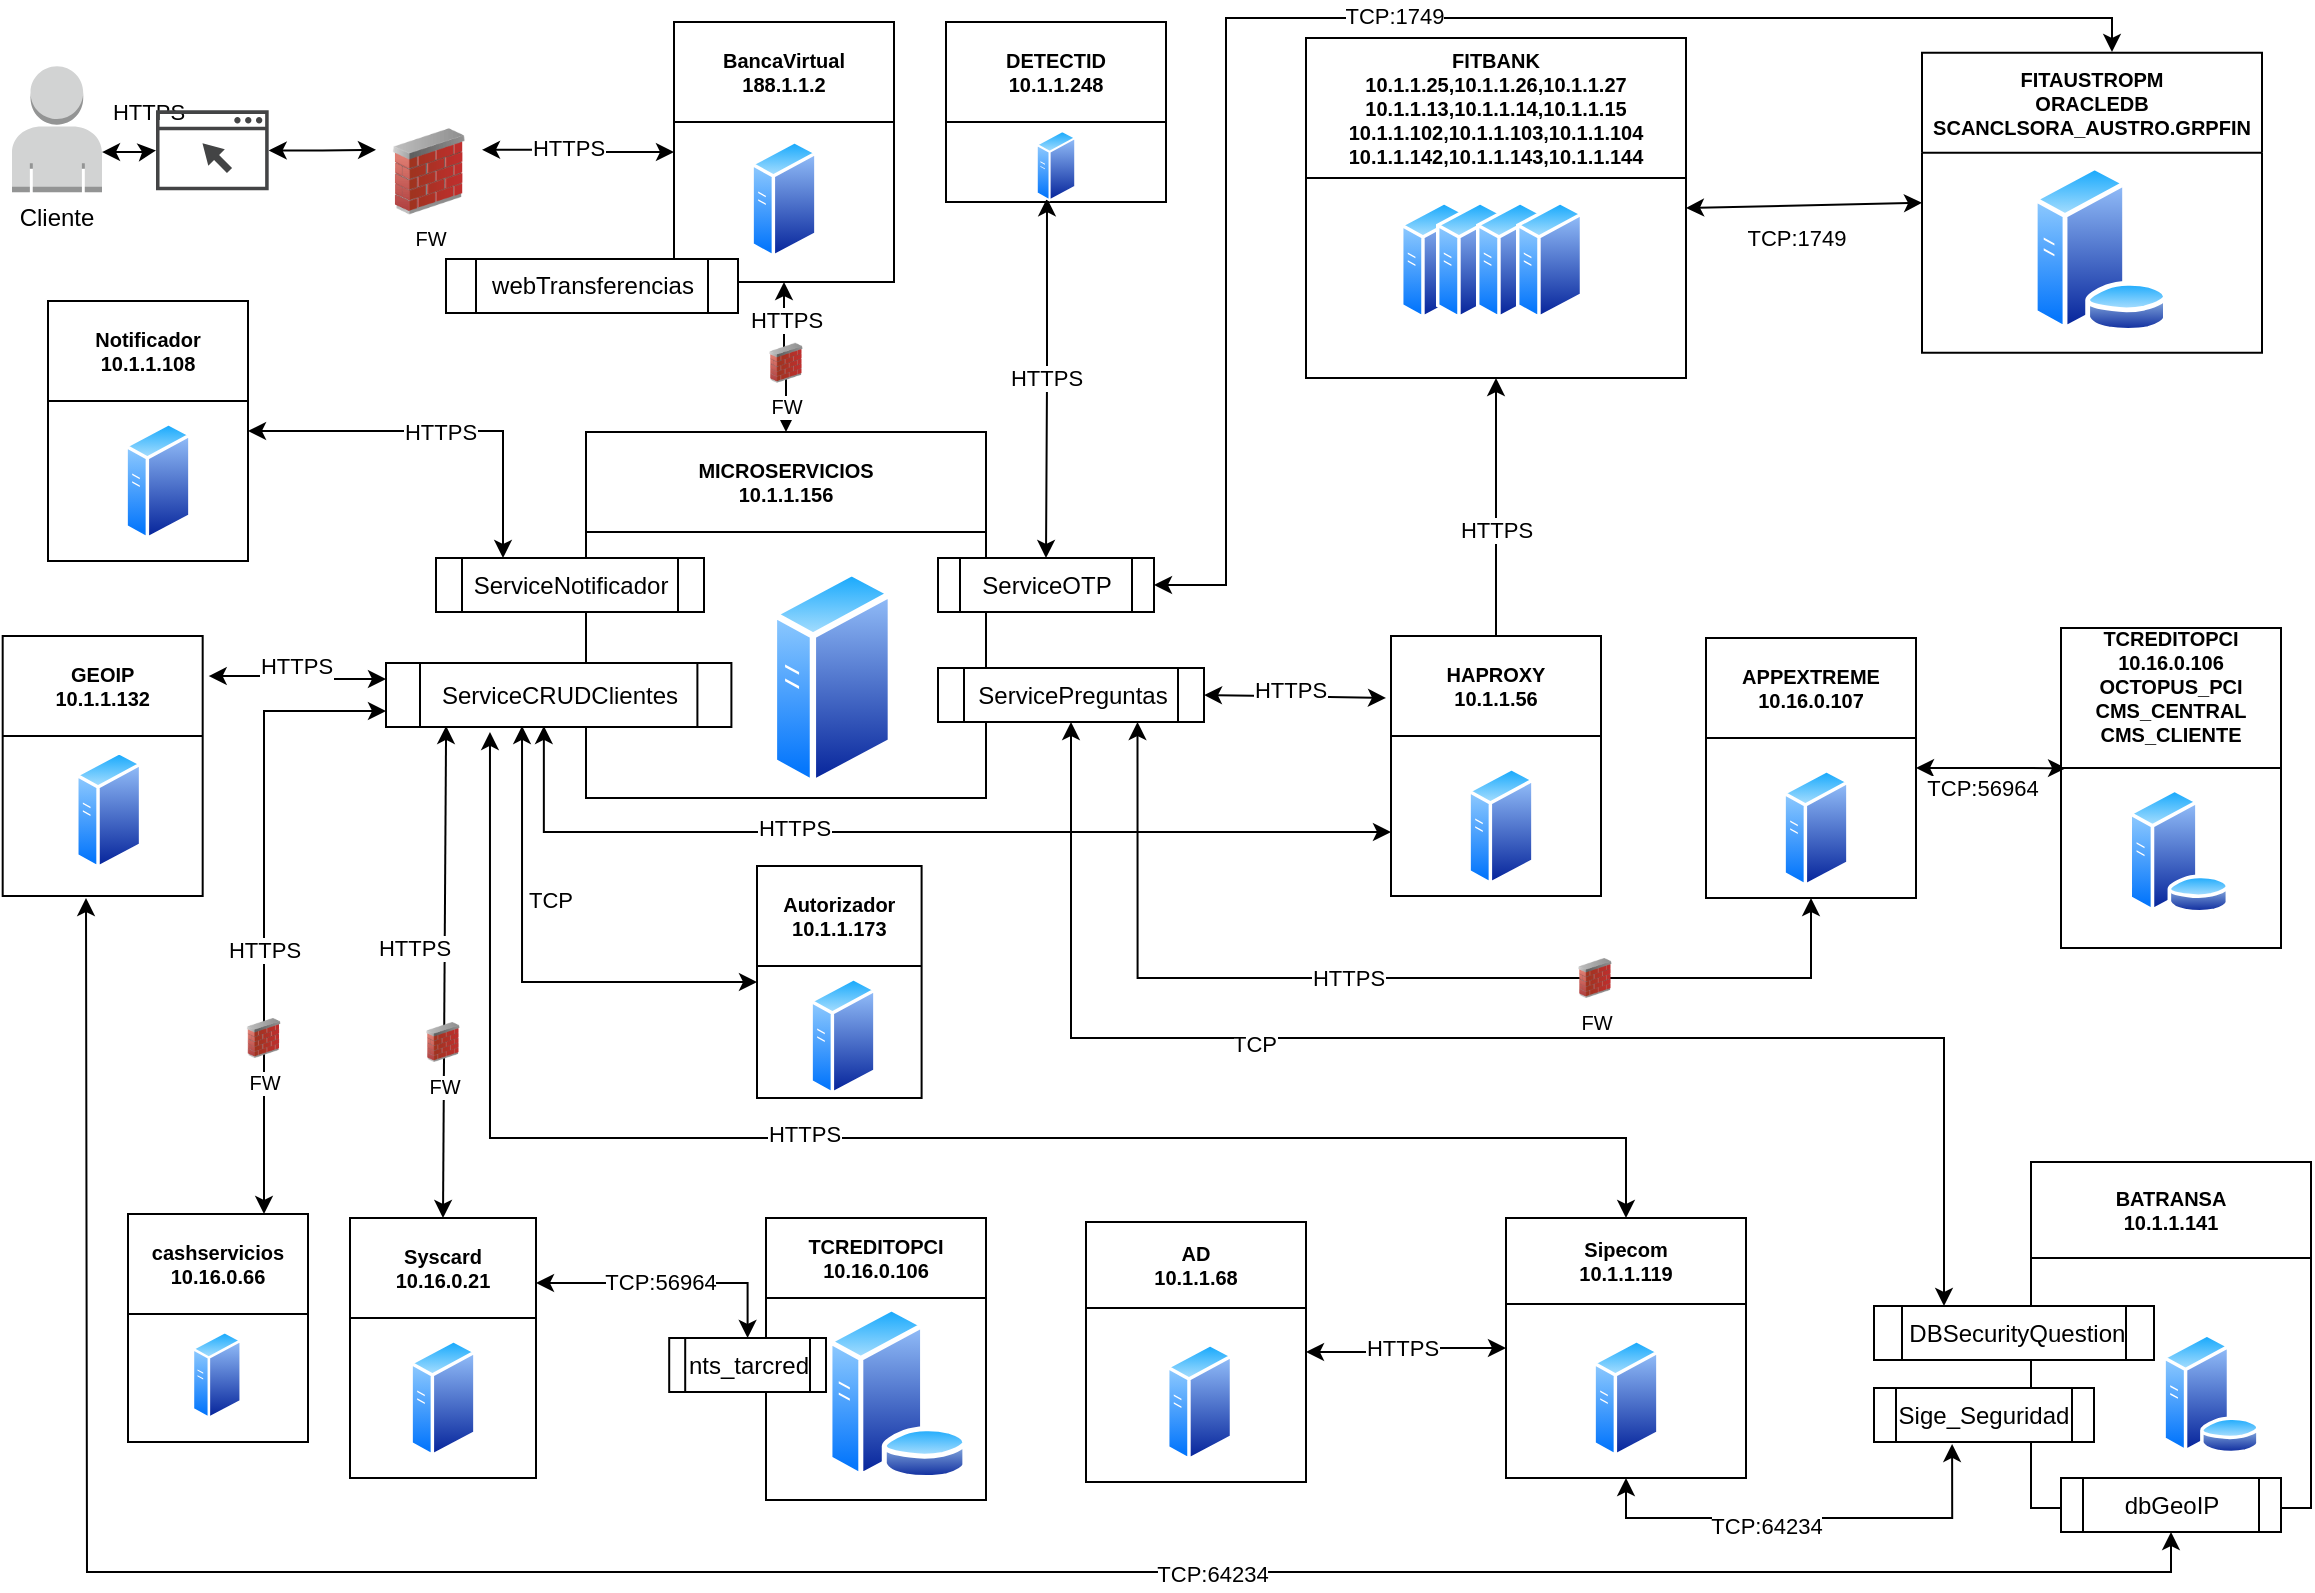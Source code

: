 <mxfile version="16.5.3" type="github" pages="12">
  <diagram id="T3TyY22dqFO6OO7gl-pc" name="Page-1">
    <mxGraphModel dx="1286" dy="646" grid="1" gridSize="10" guides="1" tooltips="1" connect="1" arrows="0" fold="1" page="1" pageScale="1" pageWidth="1169" pageHeight="1654" math="0" shadow="0">
      <root>
        <mxCell id="0" />
        <mxCell id="1" parent="0" />
        <mxCell id="QP7BV4zbX_P-0lXZTVSK-2" style="edgeStyle=orthogonalEdgeStyle;rounded=0;orthogonalLoop=1;jettySize=auto;html=1;exitX=1;exitY=0.25;exitDx=0;exitDy=0;startArrow=classic;startFill=1;entryX=0;entryY=0.5;entryDx=0;entryDy=0;" edge="1" parent="1" source="QP7BV4zbX_P-0lXZTVSK-5" target="QP7BV4zbX_P-0lXZTVSK-25">
          <mxGeometry relative="1" as="geometry">
            <mxPoint x="511" y="185" as="targetPoint" />
          </mxGeometry>
        </mxCell>
        <mxCell id="QP7BV4zbX_P-0lXZTVSK-3" value="HTTPS" style="edgeLabel;html=1;align=center;verticalAlign=middle;resizable=0;points=[];" vertex="1" connectable="0" parent="QP7BV4zbX_P-0lXZTVSK-2">
          <mxGeometry x="-0.12" y="1" relative="1" as="geometry">
            <mxPoint as="offset" />
          </mxGeometry>
        </mxCell>
        <mxCell id="QP7BV4zbX_P-0lXZTVSK-4" value="HTTPS" style="edgeLabel;html=1;align=center;verticalAlign=middle;resizable=0;points=[];" vertex="1" connectable="0" parent="QP7BV4zbX_P-0lXZTVSK-2">
          <mxGeometry x="-0.12" y="1" relative="1" as="geometry">
            <mxPoint x="-210" y="-18" as="offset" />
          </mxGeometry>
        </mxCell>
        <mxCell id="QP7BV4zbX_P-0lXZTVSK-5" value="FW" style="image;html=1;image=img/lib/clip_art/networking/Firewall_02_128x128.png;fontSize=10;" vertex="1" parent="1">
          <mxGeometry x="195" y="95.17" width="53" height="43" as="geometry" />
        </mxCell>
        <mxCell id="QP7BV4zbX_P-0lXZTVSK-6" style="edgeStyle=orthogonalEdgeStyle;rounded=0;orthogonalLoop=1;jettySize=auto;html=1;startArrow=classic;startFill=1;exitX=0.301;exitY=1.078;exitDx=0;exitDy=0;entryX=0.5;entryY=0;entryDx=0;entryDy=0;exitPerimeter=0;" edge="1" parent="1" source="QP7BV4zbX_P-0lXZTVSK-95" target="QP7BV4zbX_P-0lXZTVSK-31">
          <mxGeometry relative="1" as="geometry">
            <mxPoint x="523" y="1010" as="targetPoint" />
            <mxPoint x="561" y="490" as="sourcePoint" />
            <Array as="points">
              <mxPoint x="252" y="600" />
              <mxPoint x="820" y="600" />
            </Array>
          </mxGeometry>
        </mxCell>
        <mxCell id="QP7BV4zbX_P-0lXZTVSK-7" value="HTTPS" style="edgeLabel;html=1;align=center;verticalAlign=middle;resizable=0;points=[];" vertex="1" connectable="0" parent="QP7BV4zbX_P-0lXZTVSK-6">
          <mxGeometry x="-0.112" y="2" relative="1" as="geometry">
            <mxPoint as="offset" />
          </mxGeometry>
        </mxCell>
        <mxCell id="QP7BV4zbX_P-0lXZTVSK-8" value="MICROSERVICIOS&#xa;10.1.1.156" style="swimlane;startSize=50;fontSize=10;" vertex="1" parent="1">
          <mxGeometry x="300" y="247" width="200" height="183" as="geometry">
            <mxRectangle x="310" y="150" width="130" height="23" as="alternateBounds" />
          </mxGeometry>
        </mxCell>
        <mxCell id="QP7BV4zbX_P-0lXZTVSK-9" value="" style="aspect=fixed;perimeter=ellipsePerimeter;html=1;align=center;shadow=0;dashed=0;spacingTop=3;image;image=img/lib/active_directory/generic_server.svg;fontSize=10;" vertex="1" parent="QP7BV4zbX_P-0lXZTVSK-8">
          <mxGeometry x="92.4" y="68" width="61.6" height="110" as="geometry" />
        </mxCell>
        <mxCell id="QP7BV4zbX_P-0lXZTVSK-10" style="edgeStyle=orthogonalEdgeStyle;rounded=0;orthogonalLoop=1;jettySize=auto;html=1;exitX=1;exitY=0.68;exitDx=0;exitDy=0;exitPerimeter=0;startArrow=classic;startFill=1;" edge="1" parent="1" source="QP7BV4zbX_P-0lXZTVSK-17" target="QP7BV4zbX_P-0lXZTVSK-15">
          <mxGeometry relative="1" as="geometry" />
        </mxCell>
        <mxCell id="QP7BV4zbX_P-0lXZTVSK-11" value="BATRANSA&#xa;10.1.1.141" style="swimlane;startSize=48;fontSize=10;" vertex="1" parent="1">
          <mxGeometry x="1022.5" y="612" width="140" height="173" as="geometry">
            <mxRectangle x="310" y="150" width="130" height="23" as="alternateBounds" />
          </mxGeometry>
        </mxCell>
        <mxCell id="QP7BV4zbX_P-0lXZTVSK-12" value="" style="aspect=fixed;perimeter=ellipsePerimeter;html=1;align=center;shadow=0;dashed=0;spacingTop=3;image;image=img/lib/active_directory/database_server.svg;" vertex="1" parent="QP7BV4zbX_P-0lXZTVSK-11">
          <mxGeometry x="65.19" y="85.5" width="49.61" height="60.5" as="geometry" />
        </mxCell>
        <mxCell id="QP7BV4zbX_P-0lXZTVSK-13" value="dbGeoIP" style="shape=process;whiteSpace=wrap;html=1;backgroundOutline=1;" vertex="1" parent="QP7BV4zbX_P-0lXZTVSK-11">
          <mxGeometry x="15.0" y="158" width="110" height="27" as="geometry" />
        </mxCell>
        <mxCell id="QP7BV4zbX_P-0lXZTVSK-14" style="edgeStyle=orthogonalEdgeStyle;rounded=0;orthogonalLoop=1;jettySize=auto;html=1;entryX=0;entryY=0.25;entryDx=0;entryDy=0;startArrow=classic;startFill=1;" edge="1" parent="1" source="QP7BV4zbX_P-0lXZTVSK-15" target="QP7BV4zbX_P-0lXZTVSK-5">
          <mxGeometry relative="1" as="geometry" />
        </mxCell>
        <mxCell id="QP7BV4zbX_P-0lXZTVSK-15" value="" style="sketch=0;pointerEvents=1;shadow=0;dashed=0;html=1;strokeColor=none;fillColor=#434445;aspect=fixed;labelPosition=center;verticalLabelPosition=bottom;verticalAlign=top;align=center;outlineConnect=0;shape=mxgraph.vvd.web_browser;" vertex="1" parent="1">
          <mxGeometry x="85" y="86.17" width="56.34" height="40" as="geometry" />
        </mxCell>
        <mxCell id="QP7BV4zbX_P-0lXZTVSK-16" value="" style="group" vertex="1" connectable="0" parent="1">
          <mxGeometry x="10" y="64.17" width="50" height="86" as="geometry" />
        </mxCell>
        <mxCell id="QP7BV4zbX_P-0lXZTVSK-17" value="" style="outlineConnect=0;dashed=0;verticalLabelPosition=bottom;verticalAlign=top;align=center;html=1;shape=mxgraph.aws3.user;fillColor=#D2D3D3;gradientColor=none;" vertex="1" parent="QP7BV4zbX_P-0lXZTVSK-16">
          <mxGeometry x="3" width="45" height="63" as="geometry" />
        </mxCell>
        <mxCell id="QP7BV4zbX_P-0lXZTVSK-18" value="Cliente" style="text;html=1;align=center;verticalAlign=middle;resizable=0;points=[];autosize=1;strokeColor=none;fillColor=none;" vertex="1" parent="QP7BV4zbX_P-0lXZTVSK-16">
          <mxGeometry y="66" width="50" height="20" as="geometry" />
        </mxCell>
        <mxCell id="QP7BV4zbX_P-0lXZTVSK-19" value="FITAUSTROPM&#xa;ORACLEDB&#xa;SCANCLSORA_AUSTRO.GRPFIN" style="swimlane;startSize=50;fontSize=10;" vertex="1" parent="1">
          <mxGeometry x="968" y="57.42" width="170" height="150" as="geometry">
            <mxRectangle x="310" y="150" width="130" height="23" as="alternateBounds" />
          </mxGeometry>
        </mxCell>
        <mxCell id="QP7BV4zbX_P-0lXZTVSK-20" value="" style="aspect=fixed;perimeter=ellipsePerimeter;html=1;align=center;shadow=0;dashed=0;spacingTop=3;image;image=img/lib/active_directory/database_server.svg;" vertex="1" parent="QP7BV4zbX_P-0lXZTVSK-19">
          <mxGeometry x="54.72" y="56" width="68.88" height="84" as="geometry" />
        </mxCell>
        <mxCell id="QP7BV4zbX_P-0lXZTVSK-21" style="edgeStyle=orthogonalEdgeStyle;rounded=0;orthogonalLoop=1;jettySize=auto;html=1;startArrow=classic;startFill=1;exitX=1;exitY=0.5;exitDx=0;exitDy=0;" edge="1" parent="1" source="QP7BV4zbX_P-0lXZTVSK-77">
          <mxGeometry relative="1" as="geometry">
            <mxPoint x="560" y="313" as="sourcePoint" />
            <Array as="points">
              <mxPoint x="620" y="324" />
              <mxPoint x="620" y="40" />
              <mxPoint x="1063" y="40" />
            </Array>
            <mxPoint x="1063" y="57" as="targetPoint" />
          </mxGeometry>
        </mxCell>
        <mxCell id="QP7BV4zbX_P-0lXZTVSK-22" value="TCP:1749" style="edgeLabel;html=1;align=center;verticalAlign=middle;resizable=0;points=[];" vertex="1" connectable="0" parent="QP7BV4zbX_P-0lXZTVSK-21">
          <mxGeometry x="-0.073" y="1" relative="1" as="geometry">
            <mxPoint x="42" as="offset" />
          </mxGeometry>
        </mxCell>
        <mxCell id="QP7BV4zbX_P-0lXZTVSK-23" style="edgeStyle=orthogonalEdgeStyle;rounded=0;orthogonalLoop=1;jettySize=auto;html=1;exitX=0.5;exitY=1;exitDx=0;exitDy=0;entryX=0.5;entryY=0;entryDx=0;entryDy=0;startArrow=classic;startFill=1;" edge="1" parent="1" source="QP7BV4zbX_P-0lXZTVSK-25" target="QP7BV4zbX_P-0lXZTVSK-8">
          <mxGeometry relative="1" as="geometry" />
        </mxCell>
        <mxCell id="QP7BV4zbX_P-0lXZTVSK-24" value="HTTPS" style="edgeLabel;html=1;align=center;verticalAlign=middle;resizable=0;points=[];" vertex="1" connectable="0" parent="QP7BV4zbX_P-0lXZTVSK-23">
          <mxGeometry x="0.13" y="-2" relative="1" as="geometry">
            <mxPoint x="2" y="-23" as="offset" />
          </mxGeometry>
        </mxCell>
        <mxCell id="QP7BV4zbX_P-0lXZTVSK-25" value="BancaVirtual&#xa;188.1.1.2" style="swimlane;startSize=50;fontSize=10;" vertex="1" parent="1">
          <mxGeometry x="344" y="42" width="110" height="130" as="geometry">
            <mxRectangle x="310" y="150" width="130" height="23" as="alternateBounds" />
          </mxGeometry>
        </mxCell>
        <mxCell id="QP7BV4zbX_P-0lXZTVSK-26" value="" style="aspect=fixed;perimeter=ellipsePerimeter;html=1;align=center;shadow=0;dashed=0;spacingTop=3;image;image=img/lib/active_directory/generic_server.svg;fontSize=10;" vertex="1" parent="QP7BV4zbX_P-0lXZTVSK-25">
          <mxGeometry x="38.2" y="58.5" width="33.6" height="60" as="geometry" />
        </mxCell>
        <mxCell id="QP7BV4zbX_P-0lXZTVSK-27" style="edgeStyle=orthogonalEdgeStyle;rounded=0;orthogonalLoop=1;jettySize=auto;html=1;startArrow=classic;startFill=1;exitX=0.5;exitY=1;exitDx=0;exitDy=0;entryX=0.355;entryY=1.037;entryDx=0;entryDy=0;entryPerimeter=0;" edge="1" parent="1" source="QP7BV4zbX_P-0lXZTVSK-31" target="QP7BV4zbX_P-0lXZTVSK-85">
          <mxGeometry relative="1" as="geometry">
            <mxPoint x="789" y="686" as="sourcePoint" />
            <mxPoint x="970" y="700" as="targetPoint" />
          </mxGeometry>
        </mxCell>
        <mxCell id="QP7BV4zbX_P-0lXZTVSK-28" value="TCP:64234" style="edgeLabel;html=1;align=center;verticalAlign=middle;resizable=0;points=[];" vertex="1" connectable="0" parent="QP7BV4zbX_P-0lXZTVSK-27">
          <mxGeometry x="-0.271" y="-2" relative="1" as="geometry">
            <mxPoint x="10" y="2" as="offset" />
          </mxGeometry>
        </mxCell>
        <mxCell id="QP7BV4zbX_P-0lXZTVSK-29" style="edgeStyle=orthogonalEdgeStyle;rounded=0;orthogonalLoop=1;jettySize=auto;html=1;entryX=1;entryY=0.5;entryDx=0;entryDy=0;startArrow=classic;startFill=1;exitX=0;exitY=0.5;exitDx=0;exitDy=0;" edge="1" parent="1" source="QP7BV4zbX_P-0lXZTVSK-31" target="QP7BV4zbX_P-0lXZTVSK-61">
          <mxGeometry relative="1" as="geometry">
            <mxPoint x="270" y="1120" as="sourcePoint" />
          </mxGeometry>
        </mxCell>
        <mxCell id="QP7BV4zbX_P-0lXZTVSK-30" value="HTTPS" style="edgeLabel;html=1;align=center;verticalAlign=middle;resizable=0;points=[];" vertex="1" connectable="0" parent="QP7BV4zbX_P-0lXZTVSK-29">
          <mxGeometry x="-0.147" y="3" relative="1" as="geometry">
            <mxPoint x="-9" y="-3" as="offset" />
          </mxGeometry>
        </mxCell>
        <mxCell id="QP7BV4zbX_P-0lXZTVSK-31" value="Sipecom&#xa;10.1.1.119" style="swimlane;startSize=43;fontSize=10;" vertex="1" parent="1">
          <mxGeometry x="760" y="640" width="120" height="130" as="geometry">
            <mxRectangle x="310" y="150" width="130" height="23" as="alternateBounds" />
          </mxGeometry>
        </mxCell>
        <mxCell id="QP7BV4zbX_P-0lXZTVSK-32" value="" style="aspect=fixed;perimeter=ellipsePerimeter;html=1;align=center;shadow=0;dashed=0;spacingTop=3;image;image=img/lib/active_directory/generic_server.svg;fontSize=10;" vertex="1" parent="QP7BV4zbX_P-0lXZTVSK-31">
          <mxGeometry x="43.2" y="60" width="33.6" height="60" as="geometry" />
        </mxCell>
        <mxCell id="QP7BV4zbX_P-0lXZTVSK-33" value="HTTPS" style="edgeStyle=orthogonalEdgeStyle;rounded=0;orthogonalLoop=1;jettySize=auto;html=1;startArrow=classic;startFill=1;entryX=0.5;entryY=0;entryDx=0;entryDy=0;exitX=0.25;exitY=1;exitDx=0;exitDy=0;" edge="1" parent="1" source="QP7BV4zbX_P-0lXZTVSK-35" target="QP7BV4zbX_P-0lXZTVSK-77">
          <mxGeometry relative="1" as="geometry">
            <mxPoint x="535" y="260" as="targetPoint" />
            <mxPoint x="530" y="180" as="sourcePoint" />
          </mxGeometry>
        </mxCell>
        <mxCell id="QP7BV4zbX_P-0lXZTVSK-34" value="DETECTID&#xa;10.1.1.248" style="swimlane;startSize=50;fontSize=10;" vertex="1" parent="1">
          <mxGeometry x="480" y="42.0" width="110" height="90" as="geometry">
            <mxRectangle x="310" y="150" width="130" height="23" as="alternateBounds" />
          </mxGeometry>
        </mxCell>
        <mxCell id="QP7BV4zbX_P-0lXZTVSK-35" value="" style="aspect=fixed;perimeter=ellipsePerimeter;html=1;align=center;shadow=0;dashed=0;spacingTop=3;image;image=img/lib/active_directory/generic_server.svg;fontSize=10;" vertex="1" parent="QP7BV4zbX_P-0lXZTVSK-34">
          <mxGeometry x="44.85" y="53.75" width="20.3" height="36.25" as="geometry" />
        </mxCell>
        <mxCell id="QP7BV4zbX_P-0lXZTVSK-36" value="Notificador&#xa;10.1.1.108" style="swimlane;startSize=50;fontSize=10;" vertex="1" parent="1">
          <mxGeometry x="31" y="181.5" width="100" height="130" as="geometry">
            <mxRectangle x="310" y="150" width="130" height="23" as="alternateBounds" />
          </mxGeometry>
        </mxCell>
        <mxCell id="QP7BV4zbX_P-0lXZTVSK-37" value="" style="aspect=fixed;perimeter=ellipsePerimeter;html=1;align=center;shadow=0;dashed=0;spacingTop=3;image;image=img/lib/active_directory/generic_server.svg;fontSize=10;" vertex="1" parent="QP7BV4zbX_P-0lXZTVSK-36">
          <mxGeometry x="38.2" y="60" width="33.6" height="60" as="geometry" />
        </mxCell>
        <mxCell id="QP7BV4zbX_P-0lXZTVSK-38" value="HTTPS" style="edgeStyle=orthogonalEdgeStyle;rounded=0;orthogonalLoop=1;jettySize=auto;html=1;exitX=1;exitY=0.5;exitDx=0;exitDy=0;startArrow=classic;startFill=1;entryX=0.25;entryY=0;entryDx=0;entryDy=0;" edge="1" parent="1" source="QP7BV4zbX_P-0lXZTVSK-36" target="QP7BV4zbX_P-0lXZTVSK-73">
          <mxGeometry relative="1" as="geometry">
            <mxPoint x="161" y="302.5" as="sourcePoint" />
            <mxPoint x="271" y="360" as="targetPoint" />
          </mxGeometry>
        </mxCell>
        <mxCell id="QP7BV4zbX_P-0lXZTVSK-39" value="FITBANK&#xa;10.1.1.25,10.1.1.26,10.1.1.27&#xa;10.1.1.13,10.1.1.14,10.1.1.15&#xa;10.1.1.102,10.1.1.103,10.1.1.104&#xa;10.1.1.142,10.1.1.143,10.1.1.144" style="swimlane;startSize=70;fontSize=10;" vertex="1" parent="1">
          <mxGeometry x="660" y="50" width="190" height="170" as="geometry">
            <mxRectangle x="310" y="150" width="130" height="23" as="alternateBounds" />
          </mxGeometry>
        </mxCell>
        <mxCell id="QP7BV4zbX_P-0lXZTVSK-40" value="" style="aspect=fixed;perimeter=ellipsePerimeter;html=1;align=center;shadow=0;dashed=0;spacingTop=3;image;image=img/lib/active_directory/generic_server.svg;fontSize=10;" vertex="1" parent="QP7BV4zbX_P-0lXZTVSK-39">
          <mxGeometry x="47" y="81" width="33.6" height="60" as="geometry" />
        </mxCell>
        <mxCell id="QP7BV4zbX_P-0lXZTVSK-41" value="" style="aspect=fixed;perimeter=ellipsePerimeter;html=1;align=center;shadow=0;dashed=0;spacingTop=3;image;image=img/lib/active_directory/generic_server.svg;fontSize=10;" vertex="1" parent="QP7BV4zbX_P-0lXZTVSK-39">
          <mxGeometry x="65" y="81" width="33.6" height="60" as="geometry" />
        </mxCell>
        <mxCell id="QP7BV4zbX_P-0lXZTVSK-42" value="" style="aspect=fixed;perimeter=ellipsePerimeter;html=1;align=center;shadow=0;dashed=0;spacingTop=3;image;image=img/lib/active_directory/generic_server.svg;fontSize=10;" vertex="1" parent="QP7BV4zbX_P-0lXZTVSK-39">
          <mxGeometry x="85" y="81" width="33.6" height="60" as="geometry" />
        </mxCell>
        <mxCell id="QP7BV4zbX_P-0lXZTVSK-43" value="" style="aspect=fixed;perimeter=ellipsePerimeter;html=1;align=center;shadow=0;dashed=0;spacingTop=3;image;image=img/lib/active_directory/generic_server.svg;fontSize=10;" vertex="1" parent="QP7BV4zbX_P-0lXZTVSK-39">
          <mxGeometry x="105" y="81" width="33.6" height="60" as="geometry" />
        </mxCell>
        <mxCell id="QP7BV4zbX_P-0lXZTVSK-44" style="rounded=0;orthogonalLoop=1;jettySize=auto;html=1;startArrow=classic;startFill=1;exitX=1;exitY=0.5;exitDx=0;exitDy=0;entryX=0;entryY=0.5;entryDx=0;entryDy=0;" edge="1" parent="1" source="QP7BV4zbX_P-0lXZTVSK-39" target="QP7BV4zbX_P-0lXZTVSK-19">
          <mxGeometry relative="1" as="geometry">
            <mxPoint x="870" y="235" as="sourcePoint" />
            <mxPoint x="980" y="238" as="targetPoint" />
          </mxGeometry>
        </mxCell>
        <mxCell id="QP7BV4zbX_P-0lXZTVSK-45" value="TCP:1749" style="edgeLabel;html=1;align=center;verticalAlign=middle;resizable=0;points=[];" vertex="1" connectable="0" parent="QP7BV4zbX_P-0lXZTVSK-44">
          <mxGeometry x="-0.073" y="1" relative="1" as="geometry">
            <mxPoint y="17" as="offset" />
          </mxGeometry>
        </mxCell>
        <mxCell id="QP7BV4zbX_P-0lXZTVSK-46" value="GEOIP&#xa;10.1.1.132" style="swimlane;startSize=50;fontSize=10;" vertex="1" parent="1">
          <mxGeometry x="8.34" y="349" width="100" height="130" as="geometry">
            <mxRectangle x="310" y="150" width="130" height="23" as="alternateBounds" />
          </mxGeometry>
        </mxCell>
        <mxCell id="QP7BV4zbX_P-0lXZTVSK-47" value="" style="aspect=fixed;perimeter=ellipsePerimeter;html=1;align=center;shadow=0;dashed=0;spacingTop=3;image;image=img/lib/active_directory/generic_server.svg;fontSize=10;" vertex="1" parent="QP7BV4zbX_P-0lXZTVSK-46">
          <mxGeometry x="36.2" y="57" width="33.6" height="60" as="geometry" />
        </mxCell>
        <mxCell id="QP7BV4zbX_P-0lXZTVSK-48" value="HTTPS" style="edgeStyle=orthogonalEdgeStyle;rounded=0;orthogonalLoop=1;jettySize=auto;html=1;startArrow=classic;startFill=1;exitX=1.03;exitY=0.154;exitDx=0;exitDy=0;entryX=0;entryY=0.25;entryDx=0;entryDy=0;exitPerimeter=0;" edge="1" parent="1" source="QP7BV4zbX_P-0lXZTVSK-46" target="QP7BV4zbX_P-0lXZTVSK-95">
          <mxGeometry x="0.013" y="7" relative="1" as="geometry">
            <mxPoint x="131" y="623.5" as="sourcePoint" />
            <mxPoint x="231" y="370" as="targetPoint" />
            <mxPoint as="offset" />
          </mxGeometry>
        </mxCell>
        <mxCell id="QP7BV4zbX_P-0lXZTVSK-49" value="Syscard&#xa;10.16.0.21" style="swimlane;startSize=50;fontSize=10;" vertex="1" parent="1">
          <mxGeometry x="182" y="640" width="93" height="130" as="geometry">
            <mxRectangle x="310" y="150" width="130" height="23" as="alternateBounds" />
          </mxGeometry>
        </mxCell>
        <mxCell id="QP7BV4zbX_P-0lXZTVSK-50" value="" style="aspect=fixed;perimeter=ellipsePerimeter;html=1;align=center;shadow=0;dashed=0;spacingTop=3;image;image=img/lib/active_directory/generic_server.svg;fontSize=10;" vertex="1" parent="QP7BV4zbX_P-0lXZTVSK-49">
          <mxGeometry x="29.7" y="60" width="33.6" height="60" as="geometry" />
        </mxCell>
        <mxCell id="QP7BV4zbX_P-0lXZTVSK-51" style="rounded=0;orthogonalLoop=1;jettySize=auto;html=1;startArrow=classic;startFill=1;entryX=0.5;entryY=0;entryDx=0;entryDy=0;exitX=0.174;exitY=0.984;exitDx=0;exitDy=0;exitPerimeter=0;" edge="1" parent="1" source="QP7BV4zbX_P-0lXZTVSK-95" target="QP7BV4zbX_P-0lXZTVSK-49">
          <mxGeometry relative="1" as="geometry">
            <mxPoint x="851" y="360" as="targetPoint" />
            <mxPoint x="238" y="390" as="sourcePoint" />
          </mxGeometry>
        </mxCell>
        <mxCell id="QP7BV4zbX_P-0lXZTVSK-52" value="HTTPS" style="edgeLabel;html=1;align=center;verticalAlign=middle;resizable=0;points=[];" vertex="1" connectable="0" parent="QP7BV4zbX_P-0lXZTVSK-51">
          <mxGeometry x="-0.112" y="2" relative="1" as="geometry">
            <mxPoint x="-18" y="2" as="offset" />
          </mxGeometry>
        </mxCell>
        <mxCell id="QP7BV4zbX_P-0lXZTVSK-53" value="TCREDITOPCI&#xa;10.16.0.106" style="swimlane;startSize=40;fontSize=10;" vertex="1" parent="1">
          <mxGeometry x="390" y="640" width="110" height="141" as="geometry">
            <mxRectangle x="310" y="150" width="130" height="23" as="alternateBounds" />
          </mxGeometry>
        </mxCell>
        <mxCell id="QP7BV4zbX_P-0lXZTVSK-54" value="" style="aspect=fixed;perimeter=ellipsePerimeter;html=1;align=center;shadow=0;dashed=0;spacingTop=3;image;image=img/lib/active_directory/database_server.svg;" vertex="1" parent="QP7BV4zbX_P-0lXZTVSK-53">
          <mxGeometry x="30.0" y="43.96" width="71.4" height="87.07" as="geometry" />
        </mxCell>
        <mxCell id="QP7BV4zbX_P-0lXZTVSK-55" style="edgeStyle=orthogonalEdgeStyle;rounded=0;orthogonalLoop=1;jettySize=auto;html=1;exitX=1;exitY=0.25;exitDx=0;exitDy=0;startArrow=classic;startFill=1;entryX=0.5;entryY=0;entryDx=0;entryDy=0;" edge="1" parent="1" source="QP7BV4zbX_P-0lXZTVSK-49" target="QP7BV4zbX_P-0lXZTVSK-87">
          <mxGeometry relative="1" as="geometry">
            <mxPoint x="678.5" y="627.5" as="sourcePoint" />
            <mxPoint x="916" y="650" as="targetPoint" />
            <Array as="points">
              <mxPoint x="381" y="673" />
            </Array>
          </mxGeometry>
        </mxCell>
        <mxCell id="QP7BV4zbX_P-0lXZTVSK-56" value="TCP:56964" style="edgeLabel;html=1;align=center;verticalAlign=middle;resizable=0;points=[];" vertex="1" connectable="0" parent="QP7BV4zbX_P-0lXZTVSK-55">
          <mxGeometry x="-0.073" y="1" relative="1" as="geometry">
            <mxPoint as="offset" />
          </mxGeometry>
        </mxCell>
        <mxCell id="QP7BV4zbX_P-0lXZTVSK-57" style="rounded=0;orthogonalLoop=1;jettySize=auto;html=1;startArrow=classic;startFill=1;exitX=1;exitY=0.5;exitDx=0;exitDy=0;" edge="1" parent="1" source="QP7BV4zbX_P-0lXZTVSK-78">
          <mxGeometry relative="1" as="geometry">
            <mxPoint x="612" y="386" as="sourcePoint" />
            <mxPoint x="700" y="380" as="targetPoint" />
          </mxGeometry>
        </mxCell>
        <mxCell id="QP7BV4zbX_P-0lXZTVSK-58" value="HTTPS" style="edgeLabel;html=1;align=center;verticalAlign=middle;resizable=0;points=[];" vertex="1" connectable="0" parent="QP7BV4zbX_P-0lXZTVSK-57">
          <mxGeometry x="-0.299" y="3" relative="1" as="geometry">
            <mxPoint x="11" as="offset" />
          </mxGeometry>
        </mxCell>
        <mxCell id="QP7BV4zbX_P-0lXZTVSK-59" style="edgeStyle=orthogonalEdgeStyle;rounded=0;orthogonalLoop=1;jettySize=auto;html=1;exitX=0.5;exitY=1;exitDx=0;exitDy=0;startArrow=classic;startFill=1;entryX=0.25;entryY=0;entryDx=0;entryDy=0;" edge="1" parent="1" source="QP7BV4zbX_P-0lXZTVSK-78" target="QP7BV4zbX_P-0lXZTVSK-86">
          <mxGeometry relative="1" as="geometry">
            <Array as="points">
              <mxPoint x="546" y="550" />
              <mxPoint x="980" y="550" />
            </Array>
            <mxPoint x="980" y="660" as="targetPoint" />
          </mxGeometry>
        </mxCell>
        <mxCell id="QP7BV4zbX_P-0lXZTVSK-60" value="TCP" style="edgeLabel;html=1;align=center;verticalAlign=middle;resizable=0;points=[];" vertex="1" connectable="0" parent="QP7BV4zbX_P-0lXZTVSK-59">
          <mxGeometry x="-0.316" y="-3" relative="1" as="geometry">
            <mxPoint as="offset" />
          </mxGeometry>
        </mxCell>
        <mxCell id="QP7BV4zbX_P-0lXZTVSK-61" value="AD&#xa;10.1.1.68" style="swimlane;startSize=43;fontSize=10;" vertex="1" parent="1">
          <mxGeometry x="550" y="642" width="110" height="130" as="geometry">
            <mxRectangle x="310" y="150" width="130" height="23" as="alternateBounds" />
          </mxGeometry>
        </mxCell>
        <mxCell id="QP7BV4zbX_P-0lXZTVSK-62" value="" style="aspect=fixed;perimeter=ellipsePerimeter;html=1;align=center;shadow=0;dashed=0;spacingTop=3;image;image=img/lib/active_directory/generic_server.svg;fontSize=10;" vertex="1" parent="QP7BV4zbX_P-0lXZTVSK-61">
          <mxGeometry x="40" y="60" width="33.6" height="60" as="geometry" />
        </mxCell>
        <mxCell id="QP7BV4zbX_P-0lXZTVSK-63" style="edgeStyle=orthogonalEdgeStyle;rounded=0;orthogonalLoop=1;jettySize=auto;html=1;exitX=1;exitY=0.5;exitDx=0;exitDy=0;entryX=0.023;entryY=0.438;entryDx=0;entryDy=0;startArrow=classic;startFill=1;entryPerimeter=0;" edge="1" parent="1" source="QP7BV4zbX_P-0lXZTVSK-65" target="QP7BV4zbX_P-0lXZTVSK-71">
          <mxGeometry relative="1" as="geometry" />
        </mxCell>
        <mxCell id="QP7BV4zbX_P-0lXZTVSK-64" value="TCP:56964" style="edgeLabel;html=1;align=center;verticalAlign=middle;resizable=0;points=[];" vertex="1" connectable="0" parent="QP7BV4zbX_P-0lXZTVSK-63">
          <mxGeometry x="-0.041" relative="1" as="geometry">
            <mxPoint x="-3" y="10" as="offset" />
          </mxGeometry>
        </mxCell>
        <mxCell id="QP7BV4zbX_P-0lXZTVSK-65" value="APPEXTREME&#xa;10.16.0.107" style="swimlane;startSize=50;fontSize=10;" vertex="1" parent="1">
          <mxGeometry x="860" y="350" width="105" height="130" as="geometry">
            <mxRectangle x="310" y="150" width="130" height="23" as="alternateBounds" />
          </mxGeometry>
        </mxCell>
        <mxCell id="QP7BV4zbX_P-0lXZTVSK-66" value="" style="aspect=fixed;perimeter=ellipsePerimeter;html=1;align=center;shadow=0;dashed=0;spacingTop=3;image;image=img/lib/active_directory/generic_server.svg;fontSize=10;" vertex="1" parent="QP7BV4zbX_P-0lXZTVSK-65">
          <mxGeometry x="38.2" y="65" width="33.6" height="60" as="geometry" />
        </mxCell>
        <mxCell id="QP7BV4zbX_P-0lXZTVSK-67" style="edgeStyle=orthogonalEdgeStyle;rounded=0;orthogonalLoop=1;jettySize=auto;html=1;entryX=0.5;entryY=1;entryDx=0;entryDy=0;startArrow=classic;startFill=1;exitX=0.75;exitY=1;exitDx=0;exitDy=0;" edge="1" parent="1" source="QP7BV4zbX_P-0lXZTVSK-78" target="QP7BV4zbX_P-0lXZTVSK-65">
          <mxGeometry relative="1" as="geometry">
            <Array as="points">
              <mxPoint x="580" y="520" />
              <mxPoint x="884" y="520" />
            </Array>
            <mxPoint x="580" y="497" as="sourcePoint" />
            <mxPoint x="166.725" y="723.372" as="targetPoint" />
          </mxGeometry>
        </mxCell>
        <mxCell id="QP7BV4zbX_P-0lXZTVSK-68" value="HTTPS" style="edgeLabel;html=1;align=center;verticalAlign=middle;resizable=0;points=[];" vertex="1" connectable="0" parent="QP7BV4zbX_P-0lXZTVSK-67">
          <mxGeometry x="-0.316" y="-3" relative="1" as="geometry">
            <mxPoint x="60" y="-3" as="offset" />
          </mxGeometry>
        </mxCell>
        <mxCell id="QP7BV4zbX_P-0lXZTVSK-69" style="rounded=0;orthogonalLoop=1;jettySize=auto;html=1;startArrow=classic;startFill=1;exitX=0.457;exitY=0.984;exitDx=0;exitDy=0;exitPerimeter=0;edgeStyle=elbowEdgeStyle;elbow=vertical;entryX=0;entryY=0.75;entryDx=0;entryDy=0;" edge="1" parent="1" target="QP7BV4zbX_P-0lXZTVSK-83">
          <mxGeometry relative="1" as="geometry">
            <mxPoint x="278.924" y="393.988" as="sourcePoint" />
            <mxPoint x="690" y="450" as="targetPoint" />
            <Array as="points">
              <mxPoint x="500" y="447" />
              <mxPoint x="520" y="500" />
            </Array>
          </mxGeometry>
        </mxCell>
        <mxCell id="QP7BV4zbX_P-0lXZTVSK-70" value="HTTPS" style="edgeLabel;html=1;align=center;verticalAlign=middle;resizable=0;points=[];" vertex="1" connectable="0" parent="QP7BV4zbX_P-0lXZTVSK-69">
          <mxGeometry x="-0.299" y="3" relative="1" as="geometry">
            <mxPoint x="11" y="1" as="offset" />
          </mxGeometry>
        </mxCell>
        <mxCell id="QP7BV4zbX_P-0lXZTVSK-71" value="TCREDITOPCI&#xa;10.16.0.106&#xa;OCTOPUS_PCI&#xa;CMS_CENTRAL&#xa;CMS_CLIENTE&#xa;" style="swimlane;startSize=70;fontSize=10;" vertex="1" parent="1">
          <mxGeometry x="1037.5" y="345" width="110" height="160" as="geometry">
            <mxRectangle x="310" y="150" width="130" height="23" as="alternateBounds" />
          </mxGeometry>
        </mxCell>
        <mxCell id="QP7BV4zbX_P-0lXZTVSK-72" value="" style="aspect=fixed;perimeter=ellipsePerimeter;html=1;align=center;shadow=0;dashed=0;spacingTop=3;image;image=img/lib/active_directory/database_server.svg;" vertex="1" parent="QP7BV4zbX_P-0lXZTVSK-71">
          <mxGeometry x="33.2" y="80" width="51.4" height="62.68" as="geometry" />
        </mxCell>
        <mxCell id="QP7BV4zbX_P-0lXZTVSK-73" value="ServiceNotificador" style="shape=process;whiteSpace=wrap;html=1;backgroundOutline=1;" vertex="1" parent="1">
          <mxGeometry x="225" y="310" width="134" height="27" as="geometry" />
        </mxCell>
        <mxCell id="QP7BV4zbX_P-0lXZTVSK-74" value="" style="group" vertex="1" connectable="0" parent="1">
          <mxGeometry x="71.0" y="638" width="90" height="114" as="geometry" />
        </mxCell>
        <mxCell id="QP7BV4zbX_P-0lXZTVSK-75" value="cashservicios&#xa;10.16.0.66" style="swimlane;startSize=50;fontSize=10;" vertex="1" parent="QP7BV4zbX_P-0lXZTVSK-74">
          <mxGeometry width="90" height="114" as="geometry">
            <mxRectangle x="310" y="150" width="130" height="23" as="alternateBounds" />
          </mxGeometry>
        </mxCell>
        <mxCell id="QP7BV4zbX_P-0lXZTVSK-76" value="" style="aspect=fixed;perimeter=ellipsePerimeter;html=1;align=center;shadow=0;dashed=0;spacingTop=3;image;image=img/lib/active_directory/generic_server.svg;fontSize=10;" vertex="1" parent="QP7BV4zbX_P-0lXZTVSK-74">
          <mxGeometry x="31.815" y="58" width="25.2" height="45" as="geometry" />
        </mxCell>
        <mxCell id="QP7BV4zbX_P-0lXZTVSK-77" value="ServiceOTP" style="shape=process;whiteSpace=wrap;html=1;backgroundOutline=1;" vertex="1" parent="1">
          <mxGeometry x="476" y="310" width="108" height="27" as="geometry" />
        </mxCell>
        <mxCell id="QP7BV4zbX_P-0lXZTVSK-78" value="ServicePreguntas" style="shape=process;whiteSpace=wrap;html=1;backgroundOutline=1;" vertex="1" parent="1">
          <mxGeometry x="476" y="365" width="133" height="27" as="geometry" />
        </mxCell>
        <mxCell id="QP7BV4zbX_P-0lXZTVSK-79" style="edgeStyle=elbowEdgeStyle;rounded=0;orthogonalLoop=1;jettySize=auto;html=1;startArrow=classic;startFill=1;entryX=0.75;entryY=0;entryDx=0;entryDy=0;exitX=0;exitY=0.75;exitDx=0;exitDy=0;" edge="1" parent="1" source="QP7BV4zbX_P-0lXZTVSK-95" target="QP7BV4zbX_P-0lXZTVSK-75">
          <mxGeometry relative="1" as="geometry">
            <mxPoint x="247.5" y="650" as="targetPoint" />
            <mxPoint x="230" y="395" as="sourcePoint" />
            <Array as="points">
              <mxPoint x="139" y="500" />
            </Array>
          </mxGeometry>
        </mxCell>
        <mxCell id="QP7BV4zbX_P-0lXZTVSK-80" value="HTTPS" style="edgeLabel;html=1;align=center;verticalAlign=middle;resizable=0;points=[];" vertex="1" connectable="0" parent="QP7BV4zbX_P-0lXZTVSK-79">
          <mxGeometry x="-0.112" y="2" relative="1" as="geometry">
            <mxPoint x="-2" y="41" as="offset" />
          </mxGeometry>
        </mxCell>
        <mxCell id="QP7BV4zbX_P-0lXZTVSK-81" style="edgeStyle=orthogonalEdgeStyle;rounded=0;orthogonalLoop=1;jettySize=auto;html=1;entryX=0.5;entryY=1;entryDx=0;entryDy=0;" edge="1" parent="1" source="QP7BV4zbX_P-0lXZTVSK-83" target="QP7BV4zbX_P-0lXZTVSK-39">
          <mxGeometry relative="1" as="geometry">
            <mxPoint x="742.5" y="200" as="targetPoint" />
          </mxGeometry>
        </mxCell>
        <mxCell id="QP7BV4zbX_P-0lXZTVSK-82" value="HTTPS" style="edgeLabel;html=1;align=center;verticalAlign=middle;resizable=0;points=[];" vertex="1" connectable="0" parent="QP7BV4zbX_P-0lXZTVSK-81">
          <mxGeometry x="-0.181" y="1" relative="1" as="geometry">
            <mxPoint x="1" as="offset" />
          </mxGeometry>
        </mxCell>
        <mxCell id="QP7BV4zbX_P-0lXZTVSK-83" value="HAPROXY&#xa;10.1.1.56" style="swimlane;startSize=50;fontSize=10;" vertex="1" parent="1">
          <mxGeometry x="702.5" y="349" width="105" height="130" as="geometry">
            <mxRectangle x="310" y="150" width="130" height="23" as="alternateBounds" />
          </mxGeometry>
        </mxCell>
        <mxCell id="QP7BV4zbX_P-0lXZTVSK-84" value="" style="aspect=fixed;perimeter=ellipsePerimeter;html=1;align=center;shadow=0;dashed=0;spacingTop=3;image;image=img/lib/active_directory/generic_server.svg;fontSize=10;" vertex="1" parent="QP7BV4zbX_P-0lXZTVSK-83">
          <mxGeometry x="38.2" y="65" width="33.6" height="60" as="geometry" />
        </mxCell>
        <mxCell id="QP7BV4zbX_P-0lXZTVSK-85" value="Sige_Seguridad" style="shape=process;whiteSpace=wrap;html=1;backgroundOutline=1;" vertex="1" parent="1">
          <mxGeometry x="944" y="725" width="110" height="27" as="geometry" />
        </mxCell>
        <mxCell id="QP7BV4zbX_P-0lXZTVSK-86" value="&amp;nbsp;DBSecurityQuestion" style="shape=process;whiteSpace=wrap;html=1;backgroundOutline=1;" vertex="1" parent="1">
          <mxGeometry x="944" y="684" width="140" height="27" as="geometry" />
        </mxCell>
        <mxCell id="QP7BV4zbX_P-0lXZTVSK-87" value="nts_tarcred" style="shape=process;whiteSpace=wrap;html=1;backgroundOutline=1;" vertex="1" parent="1">
          <mxGeometry x="341.6" y="700" width="78.4" height="27" as="geometry" />
        </mxCell>
        <mxCell id="QP7BV4zbX_P-0lXZTVSK-88" style="edgeStyle=orthogonalEdgeStyle;rounded=0;orthogonalLoop=1;jettySize=auto;html=1;exitX=0.5;exitY=1;exitDx=0;exitDy=0;startArrow=classic;startFill=1;" edge="1" parent="1" source="QP7BV4zbX_P-0lXZTVSK-13">
          <mxGeometry relative="1" as="geometry">
            <mxPoint x="50" y="480" as="targetPoint" />
          </mxGeometry>
        </mxCell>
        <mxCell id="QP7BV4zbX_P-0lXZTVSK-89" value="TCP:64234" style="edgeLabel;html=1;align=center;verticalAlign=middle;resizable=0;points=[];" vertex="1" connectable="0" parent="QP7BV4zbX_P-0lXZTVSK-88">
          <mxGeometry x="-0.285" y="1" relative="1" as="geometry">
            <mxPoint as="offset" />
          </mxGeometry>
        </mxCell>
        <mxCell id="QP7BV4zbX_P-0lXZTVSK-90" value="FW" style="image;html=1;image=img/lib/clip_art/networking/Firewall_02_128x128.png;fontSize=10;" vertex="1" parent="1">
          <mxGeometry x="214" y="542" width="29" height="20" as="geometry" />
        </mxCell>
        <mxCell id="QP7BV4zbX_P-0lXZTVSK-91" value="FW" style="image;html=1;image=img/lib/clip_art/networking/Firewall_02_128x128.png;fontSize=10;" vertex="1" parent="1">
          <mxGeometry x="124.34" y="540" width="29" height="20" as="geometry" />
        </mxCell>
        <mxCell id="QP7BV4zbX_P-0lXZTVSK-92" value="FW" style="image;html=1;image=img/lib/clip_art/networking/Firewall_02_128x128.png;fontSize=10;" vertex="1" parent="1">
          <mxGeometry x="385.5" y="202.42" width="29" height="20" as="geometry" />
        </mxCell>
        <mxCell id="QP7BV4zbX_P-0lXZTVSK-93" value="FW" style="image;html=1;image=img/lib/clip_art/networking/Firewall_02_128x128.png;fontSize=10;" vertex="1" parent="1">
          <mxGeometry x="790" y="510" width="29" height="20" as="geometry" />
        </mxCell>
        <mxCell id="QP7BV4zbX_P-0lXZTVSK-94" value="webTransferencias" style="shape=process;whiteSpace=wrap;html=1;backgroundOutline=1;" vertex="1" parent="1">
          <mxGeometry x="230" y="160.5" width="146" height="27" as="geometry" />
        </mxCell>
        <mxCell id="QP7BV4zbX_P-0lXZTVSK-95" value="ServiceCRUDClientes" style="shape=process;whiteSpace=wrap;html=1;backgroundOutline=1;" vertex="1" parent="1">
          <mxGeometry x="200" y="362.5" width="172.7" height="32" as="geometry" />
        </mxCell>
        <mxCell id="QP7BV4zbX_P-0lXZTVSK-96" value="Autorizador&#xa;10.1.1.173" style="swimlane;startSize=50;fontSize=10;" vertex="1" parent="1">
          <mxGeometry x="385.5" y="464" width="82.3" height="116" as="geometry">
            <mxRectangle x="310" y="150" width="130" height="23" as="alternateBounds" />
          </mxGeometry>
        </mxCell>
        <mxCell id="QP7BV4zbX_P-0lXZTVSK-97" value="" style="aspect=fixed;perimeter=ellipsePerimeter;html=1;align=center;shadow=0;dashed=0;spacingTop=3;image;image=img/lib/active_directory/generic_server.svg;fontSize=10;" vertex="1" parent="QP7BV4zbX_P-0lXZTVSK-96">
          <mxGeometry x="26.2" y="55" width="33.6" height="60" as="geometry" />
        </mxCell>
        <mxCell id="QP7BV4zbX_P-0lXZTVSK-98" style="rounded=0;orthogonalLoop=1;jettySize=auto;html=1;startArrow=classic;startFill=1;edgeStyle=elbowEdgeStyle;elbow=vertical;entryX=0;entryY=0.5;entryDx=0;entryDy=0;exitX=0.417;exitY=0.984;exitDx=0;exitDy=0;exitPerimeter=0;" edge="1" parent="1" target="QP7BV4zbX_P-0lXZTVSK-96">
          <mxGeometry relative="1" as="geometry">
            <mxPoint x="268.016" y="393.988" as="sourcePoint" />
            <mxPoint x="381.5" y="522" as="targetPoint" />
            <Array as="points">
              <mxPoint x="330" y="522" />
              <mxPoint x="526" y="510" />
            </Array>
          </mxGeometry>
        </mxCell>
        <mxCell id="QP7BV4zbX_P-0lXZTVSK-99" value="TCP" style="edgeLabel;html=1;align=center;verticalAlign=middle;resizable=0;points=[];" vertex="1" connectable="0" parent="QP7BV4zbX_P-0lXZTVSK-98">
          <mxGeometry x="-0.299" y="3" relative="1" as="geometry">
            <mxPoint x="11" y="1" as="offset" />
          </mxGeometry>
        </mxCell>
      </root>
    </mxGraphModel>
  </diagram>
  <diagram name="DiagramaSeqReseteoPwdNEW" id="bGGRzWxTCNHhCosWssPE">
    <mxGraphModel dx="868" dy="482" grid="1" gridSize="10" guides="1" tooltips="1" connect="1" arrows="1" fold="1" page="1" pageScale="1" pageWidth="827" pageHeight="1169" math="0" shadow="0">
      <root>
        <mxCell id="af5cEP1T5eU49npiBcDi-0" />
        <mxCell id="af5cEP1T5eU49npiBcDi-1" parent="af5cEP1T5eU49npiBcDi-0" />
        <mxCell id="af5cEP1T5eU49npiBcDi-57" value="consultaIP" style="html=1;verticalAlign=bottom;endArrow=block;labelBackgroundColor=none;fontFamily=Verdana;fontSize=12;edgeStyle=elbowEdgeStyle;elbow=vertical;rounded=0;exitX=0.99;exitY=0.65;exitDx=0;exitDy=0;exitPerimeter=0;" parent="af5cEP1T5eU49npiBcDi-1" source="af5cEP1T5eU49npiBcDi-7" edge="1">
          <mxGeometry relative="1" as="geometry">
            <mxPoint x="375" y="202.5" as="sourcePoint" />
            <Array as="points">
              <mxPoint x="380" y="202.5" />
            </Array>
            <mxPoint x="750" y="203" as="targetPoint" />
          </mxGeometry>
        </mxCell>
        <mxCell id="af5cEP1T5eU49npiBcDi-2" value="BV" style="shape=umlLifeline;perimeter=lifelinePerimeter;whiteSpace=wrap;html=1;container=1;collapsible=0;recursiveResize=0;outlineConnect=0;rounded=1;shadow=0;comic=0;labelBackgroundColor=none;strokeWidth=1;fontFamily=Verdana;fontSize=12;align=center;" parent="af5cEP1T5eU49npiBcDi-1" vertex="1">
          <mxGeometry x="180" y="70" width="60" height="590" as="geometry" />
        </mxCell>
        <mxCell id="af5cEP1T5eU49npiBcDi-3" value="" style="html=1;points=[];perimeter=orthogonalPerimeter;rounded=0;shadow=0;comic=0;labelBackgroundColor=none;strokeWidth=1;fontFamily=Verdana;fontSize=12;align=center;" parent="af5cEP1T5eU49npiBcDi-2" vertex="1">
          <mxGeometry x="25" y="100" width="10" height="470" as="geometry" />
        </mxCell>
        <mxCell id="af5cEP1T5eU49npiBcDi-4" value="Microservicios" style="shape=umlLifeline;perimeter=lifelinePerimeter;whiteSpace=wrap;html=1;container=1;collapsible=0;recursiveResize=0;outlineConnect=0;rounded=1;shadow=0;comic=0;labelBackgroundColor=none;strokeWidth=1;fontFamily=Verdana;fontSize=12;align=center;" parent="af5cEP1T5eU49npiBcDi-1" vertex="1">
          <mxGeometry x="320" y="70" width="107" height="590" as="geometry" />
        </mxCell>
        <mxCell id="af5cEP1T5eU49npiBcDi-5" value="" style="html=1;points=[];perimeter=orthogonalPerimeter;rounded=0;shadow=0;comic=0;labelBackgroundColor=none;strokeWidth=1;fontFamily=Verdana;fontSize=12;align=center;" parent="af5cEP1T5eU49npiBcDi-4" vertex="1">
          <mxGeometry x="48.5" y="100" width="10" height="480" as="geometry" />
        </mxCell>
        <mxCell id="af5cEP1T5eU49npiBcDi-7" value="ServiceCRUD&lt;br&gt;Clientes" style="shape=process;whiteSpace=wrap;html=1;backgroundOutline=1;" parent="af5cEP1T5eU49npiBcDi-4" vertex="1">
          <mxGeometry y="110" width="100" height="60" as="geometry" />
        </mxCell>
        <mxCell id="af5cEP1T5eU49npiBcDi-8" value="ServiceCRUD&lt;br&gt;Clientes" style="shape=process;whiteSpace=wrap;html=1;backgroundOutline=1;" parent="af5cEP1T5eU49npiBcDi-4" vertex="1">
          <mxGeometry x="-10" y="180" width="100" height="90" as="geometry" />
        </mxCell>
        <mxCell id="af5cEP1T5eU49npiBcDi-9" value="ServiceOTP" style="shape=process;whiteSpace=wrap;html=1;backgroundOutline=1;" parent="af5cEP1T5eU49npiBcDi-4" vertex="1">
          <mxGeometry x="-10" y="282" width="100" height="50" as="geometry" />
        </mxCell>
        <mxCell id="af5cEP1T5eU49npiBcDi-11" value="ServicePreguntas" style="shape=process;whiteSpace=wrap;html=1;backgroundOutline=1;" parent="af5cEP1T5eU49npiBcDi-4" vertex="1">
          <mxGeometry x="-17" y="344" width="124" height="50" as="geometry" />
        </mxCell>
        <mxCell id="af5cEP1T5eU49npiBcDi-14" value="Sipecom" style="shape=umlLifeline;perimeter=lifelinePerimeter;whiteSpace=wrap;html=1;container=1;collapsible=0;recursiveResize=0;outlineConnect=0;rounded=1;shadow=0;comic=0;labelBackgroundColor=none;strokeWidth=1;fontFamily=Verdana;fontSize=12;align=center;" parent="af5cEP1T5eU49npiBcDi-1" vertex="1">
          <mxGeometry x="480" y="70" width="60" height="590" as="geometry" />
        </mxCell>
        <mxCell id="af5cEP1T5eU49npiBcDi-15" value="" style="html=1;points=[];perimeter=orthogonalPerimeter;rounded=0;shadow=0;comic=0;labelBackgroundColor=none;strokeWidth=1;fontFamily=Verdana;fontSize=12;align=center;" parent="af5cEP1T5eU49npiBcDi-14" vertex="1">
          <mxGeometry x="25" y="210" width="10" height="40" as="geometry" />
        </mxCell>
        <mxCell id="af5cEP1T5eU49npiBcDi-17" value="" style="html=1;points=[];perimeter=orthogonalPerimeter;rounded=0;shadow=0;comic=0;labelBackgroundColor=none;strokeWidth=1;fontFamily=Verdana;fontSize=12;align=center;" parent="af5cEP1T5eU49npiBcDi-14" vertex="1">
          <mxGeometry x="25" y="411" width="10" height="60" as="geometry" />
        </mxCell>
        <mxCell id="EFtZmUrVYuScwD8t2YLj-1" value="validacionPregSeg" style="html=1;verticalAlign=bottom;endArrow=block;labelBackgroundColor=none;fontFamily=Verdana;fontSize=12;edgeStyle=elbowEdgeStyle;elbow=vertical;rounded=0;entryX=0.2;entryY=0.22;entryDx=0;entryDy=0;entryPerimeter=0;" parent="af5cEP1T5eU49npiBcDi-14" edge="1">
          <mxGeometry relative="1" as="geometry">
            <mxPoint x="-50" y="368" as="sourcePoint" />
            <Array as="points">
              <mxPoint x="30" y="368" />
            </Array>
            <mxPoint x="102" y="368.4" as="targetPoint" />
          </mxGeometry>
        </mxCell>
        <mxCell id="af5cEP1T5eU49npiBcDi-18" value="FitBank" style="shape=umlLifeline;perimeter=lifelinePerimeter;whiteSpace=wrap;html=1;container=1;collapsible=0;recursiveResize=0;outlineConnect=0;rounded=1;shadow=0;comic=0;labelBackgroundColor=none;strokeWidth=1;fontFamily=Verdana;fontSize=12;align=center;" parent="af5cEP1T5eU49npiBcDi-1" vertex="1">
          <mxGeometry x="560" y="70" width="50" height="590" as="geometry" />
        </mxCell>
        <mxCell id="af5cEP1T5eU49npiBcDi-19" value="" style="html=1;points=[];perimeter=orthogonalPerimeter;rounded=0;shadow=0;comic=0;labelBackgroundColor=none;strokeWidth=1;fontFamily=Verdana;fontSize=12;align=center;" parent="af5cEP1T5eU49npiBcDi-18" vertex="1">
          <mxGeometry x="20" y="140" width="10" height="50" as="geometry" />
        </mxCell>
        <mxCell id="EFtZmUrVYuScwD8t2YLj-0" value="" style="html=1;points=[];perimeter=orthogonalPerimeter;rounded=0;shadow=0;comic=0;labelBackgroundColor=none;strokeWidth=1;fontFamily=Verdana;fontSize=12;align=center;" parent="af5cEP1T5eU49npiBcDi-18" vertex="1">
          <mxGeometry x="20" y="360" width="10" height="50" as="geometry" />
        </mxCell>
        <mxCell id="af5cEP1T5eU49npiBcDi-20" value="DETECTID" style="shape=umlLifeline;perimeter=lifelinePerimeter;whiteSpace=wrap;html=1;container=1;collapsible=0;recursiveResize=0;outlineConnect=0;rounded=1;shadow=0;comic=0;labelBackgroundColor=none;strokeWidth=1;fontFamily=Verdana;fontSize=12;align=center;" parent="af5cEP1T5eU49npiBcDi-1" vertex="1">
          <mxGeometry x="640" y="70" width="70" height="590" as="geometry" />
        </mxCell>
        <mxCell id="af5cEP1T5eU49npiBcDi-21" value="" style="html=1;points=[];perimeter=orthogonalPerimeter;rounded=0;shadow=0;comic=0;labelBackgroundColor=none;strokeWidth=1;fontFamily=Verdana;fontSize=12;align=center;" parent="af5cEP1T5eU49npiBcDi-20" vertex="1">
          <mxGeometry x="30" y="272" width="10" height="60" as="geometry" />
        </mxCell>
        <mxCell id="EFtZmUrVYuScwD8t2YLj-3" value="validacionPregSegCTA" style="html=1;verticalAlign=bottom;endArrow=block;labelBackgroundColor=none;fontFamily=Verdana;fontSize=12;edgeStyle=elbowEdgeStyle;elbow=vertical;rounded=0;exitX=1;exitY=0.25;exitDx=0;exitDy=0;entryX=0;entryY=0.5;entryDx=0;entryDy=0;" parent="af5cEP1T5eU49npiBcDi-20" target="EFtZmUrVYuScwD8t2YLj-2" edge="1">
          <mxGeometry relative="1" as="geometry">
            <mxPoint x="-50" y="374.5" as="sourcePoint" />
            <Array as="points">
              <mxPoint x="470" y="370" />
            </Array>
            <mxPoint x="500" y="370" as="targetPoint" />
          </mxGeometry>
        </mxCell>
        <mxCell id="mS9UrJ1R_d_uFccGNshH-0" value="validacionPregSegTC" style="html=1;verticalAlign=bottom;endArrow=block;labelBackgroundColor=none;fontFamily=Verdana;fontSize=12;edgeStyle=elbowEdgeStyle;elbow=vertical;rounded=0;exitX=1;exitY=0.25;exitDx=0;exitDy=0;entryX=0;entryY=0.5;entryDx=0;entryDy=0;" parent="af5cEP1T5eU49npiBcDi-20" target="vqrXFFd8lpCQ1UP8RcYf-1" edge="1">
          <mxGeometry relative="1" as="geometry">
            <mxPoint x="-50" y="408.5" as="sourcePoint" />
            <Array as="points">
              <mxPoint x="470" y="404" />
            </Array>
            <mxPoint x="295" y="404" as="targetPoint" />
          </mxGeometry>
        </mxCell>
        <mxCell id="af5cEP1T5eU49npiBcDi-23" value="SCANCLSORA" style="shape=umlLifeline;perimeter=lifelinePerimeter;whiteSpace=wrap;html=1;container=1;collapsible=0;recursiveResize=0;outlineConnect=0;rounded=1;shadow=0;comic=0;labelBackgroundColor=none;strokeWidth=1;fontFamily=Verdana;fontSize=12;align=center;" parent="af5cEP1T5eU49npiBcDi-1" vertex="1">
          <mxGeometry x="1141" y="70" width="100" height="580" as="geometry" />
        </mxCell>
        <mxCell id="af5cEP1T5eU49npiBcDi-24" value="" style="html=1;points=[];perimeter=orthogonalPerimeter;rounded=0;shadow=0;comic=0;labelBackgroundColor=none;strokeColor=#000000;strokeWidth=1;fillColor=#FFFFFF;fontFamily=Verdana;fontSize=12;fontColor=#000000;align=center;" parent="af5cEP1T5eU49npiBcDi-23" vertex="1">
          <mxGeometry x="45" y="140" width="10" height="260" as="geometry" />
        </mxCell>
        <mxCell id="af5cEP1T5eU49npiBcDi-25" value="FITAUSTROPM" style="rounded=1;whiteSpace=wrap;html=1;" parent="af5cEP1T5eU49npiBcDi-23" vertex="1">
          <mxGeometry y="150" width="90" height="20" as="geometry" />
        </mxCell>
        <mxCell id="EFtZmUrVYuScwD8t2YLj-2" value="FITAUSTROPM" style="rounded=1;whiteSpace=wrap;html=1;" parent="af5cEP1T5eU49npiBcDi-23" vertex="1">
          <mxGeometry x="5" y="360" width="90" height="20" as="geometry" />
        </mxCell>
        <mxCell id="af5cEP1T5eU49npiBcDi-26" value="Cliente" style="shape=umlLifeline;perimeter=lifelinePerimeter;whiteSpace=wrap;html=1;container=1;collapsible=0;recursiveResize=0;outlineConnect=0;rounded=1;shadow=0;comic=0;labelBackgroundColor=none;strokeWidth=1;fontFamily=Verdana;fontSize=12;align=center;" parent="af5cEP1T5eU49npiBcDi-1" vertex="1">
          <mxGeometry x="20" y="70" width="100" height="590" as="geometry" />
        </mxCell>
        <mxCell id="af5cEP1T5eU49npiBcDi-27" value="" style="html=1;points=[];perimeter=orthogonalPerimeter;rounded=0;shadow=0;comic=0;labelBackgroundColor=none;strokeWidth=1;fontFamily=Verdana;fontSize=12;align=center;" parent="af5cEP1T5eU49npiBcDi-26" vertex="1">
          <mxGeometry x="45" y="100" width="10" height="470" as="geometry" />
        </mxCell>
        <mxCell id="af5cEP1T5eU49npiBcDi-28" value="ingresoDatos" style="html=1;verticalAlign=bottom;endArrow=block;entryX=0;entryY=0;labelBackgroundColor=none;fontFamily=Verdana;fontSize=12;edgeStyle=elbowEdgeStyle;elbow=vertical;rounded=0;" parent="af5cEP1T5eU49npiBcDi-1" edge="1">
          <mxGeometry relative="1" as="geometry">
            <mxPoint x="75" y="200" as="sourcePoint" />
            <mxPoint x="205" y="200" as="targetPoint" />
          </mxGeometry>
        </mxCell>
        <mxCell id="af5cEP1T5eU49npiBcDi-29" value="validaciónDatos" style="html=1;verticalAlign=bottom;endArrow=block;labelBackgroundColor=none;fontFamily=Verdana;fontSize=12;edgeStyle=elbowEdgeStyle;elbow=vertical;rounded=0;" parent="af5cEP1T5eU49npiBcDi-1" source="af5cEP1T5eU49npiBcDi-3" edge="1">
          <mxGeometry relative="1" as="geometry">
            <mxPoint x="224" y="201" as="sourcePoint" />
            <mxPoint x="319" y="201" as="targetPoint" />
          </mxGeometry>
        </mxCell>
        <mxCell id="af5cEP1T5eU49npiBcDi-30" value="SRV. BASE DE DATOS" style="shape=note;whiteSpace=wrap;html=1;size=14;verticalAlign=top;align=left;spacingTop=-6;rounded=0;shadow=0;comic=0;labelBackgroundColor=none;strokeWidth=1;fontFamily=Verdana;fontSize=12" parent="af5cEP1T5eU49npiBcDi-1" vertex="1">
          <mxGeometry x="1030" y="30" width="100" height="35" as="geometry" />
        </mxCell>
        <mxCell id="af5cEP1T5eU49npiBcDi-31" value="SRV. BASE DE DATOS" style="shape=note;whiteSpace=wrap;html=1;size=14;verticalAlign=top;align=left;spacingTop=-6;rounded=0;shadow=0;comic=0;labelBackgroundColor=none;strokeWidth=1;fontFamily=Verdana;fontSize=12" parent="af5cEP1T5eU49npiBcDi-1" vertex="1">
          <mxGeometry x="1141" y="30" width="100" height="35" as="geometry" />
        </mxCell>
        <mxCell id="af5cEP1T5eU49npiBcDi-32" value="revisaUsuario&lt;br&gt;Existe" style="html=1;verticalAlign=bottom;endArrow=block;labelBackgroundColor=none;fontFamily=Verdana;fontSize=12;edgeStyle=elbowEdgeStyle;elbow=vertical;rounded=0;exitX=1;exitY=0.75;exitDx=0;exitDy=0;" parent="af5cEP1T5eU49npiBcDi-1" edge="1">
          <mxGeometry x="0.01" y="-30" relative="1" as="geometry">
            <mxPoint x="407" y="313.5" as="sourcePoint" />
            <Array as="points" />
            <mxPoint x="506.5" y="314" as="targetPoint" />
            <mxPoint as="offset" />
          </mxGeometry>
        </mxCell>
        <mxCell id="af5cEP1T5eU49npiBcDi-33" value="Batransa" style="shape=umlLifeline;perimeter=lifelinePerimeter;whiteSpace=wrap;html=1;container=1;collapsible=0;recursiveResize=0;outlineConnect=0;rounded=1;shadow=0;comic=0;labelBackgroundColor=none;strokeWidth=1;fontFamily=Verdana;fontSize=12;align=center;" parent="af5cEP1T5eU49npiBcDi-1" vertex="1">
          <mxGeometry x="1030" y="70" width="100" height="580" as="geometry" />
        </mxCell>
        <mxCell id="af5cEP1T5eU49npiBcDi-34" value="" style="html=1;points=[];perimeter=orthogonalPerimeter;rounded=0;shadow=0;comic=0;labelBackgroundColor=none;strokeColor=#000000;strokeWidth=1;fillColor=#FFFFFF;fontFamily=Verdana;fontSize=12;fontColor=#000000;align=center;" parent="af5cEP1T5eU49npiBcDi-33" vertex="1">
          <mxGeometry x="45" y="210" width="10" height="310" as="geometry" />
        </mxCell>
        <mxCell id="af5cEP1T5eU49npiBcDi-35" value="" style="html=1;points=[];perimeter=orthogonalPerimeter;rounded=0;shadow=0;comic=0;labelBackgroundColor=none;strokeWidth=1;fontFamily=Verdana;fontSize=12;align=center;" parent="af5cEP1T5eU49npiBcDi-33" vertex="1">
          <mxGeometry x="45" y="110" width="10" height="40" as="geometry" />
        </mxCell>
        <mxCell id="af5cEP1T5eU49npiBcDi-36" value="dbGeoIP" style="rounded=1;whiteSpace=wrap;html=1;" parent="af5cEP1T5eU49npiBcDi-33" vertex="1">
          <mxGeometry x="10" y="120" width="80" height="20" as="geometry" />
        </mxCell>
        <mxCell id="af5cEP1T5eU49npiBcDi-37" value="Siges_" style="rounded=1;whiteSpace=wrap;html=1;" parent="af5cEP1T5eU49npiBcDi-33" vertex="1">
          <mxGeometry x="10" y="237" width="80" height="20" as="geometry" />
        </mxCell>
        <mxCell id="af5cEP1T5eU49npiBcDi-38" value="&lt;span style=&quot;color: rgb(36 , 36 , 36) ; background-color: rgb(255 , 255 , 255)&quot;&gt;&lt;font style=&quot;font-size: 12px&quot;&gt;DBSecurityQuestion&lt;/font&gt;&lt;/span&gt;" style="rounded=1;whiteSpace=wrap;html=1;" parent="af5cEP1T5eU49npiBcDi-33" vertex="1">
          <mxGeometry x="-12.5" y="337" width="125" height="20" as="geometry" />
        </mxCell>
        <mxCell id="af5cEP1T5eU49npiBcDi-40" value="envioValidacionOTP" style="html=1;verticalAlign=bottom;endArrow=block;labelBackgroundColor=none;fontFamily=Verdana;fontSize=12;edgeStyle=elbowEdgeStyle;elbow=vertical;rounded=0;startArrow=none;" parent="af5cEP1T5eU49npiBcDi-1" edge="1">
          <mxGeometry x="0.269" relative="1" as="geometry">
            <mxPoint x="670" y="383" as="sourcePoint" />
            <Array as="points">
              <mxPoint x="410" y="383" />
              <mxPoint x="580" y="393" />
            </Array>
            <mxPoint x="670" y="383" as="targetPoint" />
            <mxPoint as="offset" />
          </mxGeometry>
        </mxCell>
        <mxCell id="af5cEP1T5eU49npiBcDi-42" value="consultaDatos" style="html=1;verticalAlign=bottom;endArrow=block;labelBackgroundColor=none;fontFamily=Verdana;fontSize=12;edgeStyle=elbowEdgeStyle;elbow=vertical;rounded=0;" parent="af5cEP1T5eU49npiBcDi-1" target="af5cEP1T5eU49npiBcDi-25" edge="1">
          <mxGeometry relative="1" as="geometry">
            <mxPoint x="655" y="230" as="sourcePoint" />
            <Array as="points">
              <mxPoint x="590" y="230" />
            </Array>
            <mxPoint x="1140" y="230" as="targetPoint" />
          </mxGeometry>
        </mxCell>
        <mxCell id="af5cEP1T5eU49npiBcDi-43" value="creacionUsuario" style="html=1;verticalAlign=bottom;endArrow=block;entryX=0;entryY=0;labelBackgroundColor=none;fontFamily=Verdana;fontSize=12;edgeStyle=elbowEdgeStyle;elbow=vertical;rounded=0;" parent="af5cEP1T5eU49npiBcDi-1" edge="1">
          <mxGeometry relative="1" as="geometry">
            <mxPoint x="76" y="175" as="sourcePoint" />
            <mxPoint x="206" y="175" as="targetPoint" />
          </mxGeometry>
        </mxCell>
        <mxCell id="af5cEP1T5eU49npiBcDi-44" value="consultaDatos" style="html=1;verticalAlign=bottom;endArrow=block;labelBackgroundColor=none;fontFamily=Verdana;fontSize=12;edgeStyle=elbowEdgeStyle;elbow=vertical;rounded=0;" parent="af5cEP1T5eU49npiBcDi-1" edge="1">
          <mxGeometry x="-0.131" relative="1" as="geometry">
            <mxPoint x="515" y="315.5" as="sourcePoint" />
            <Array as="points" />
            <mxPoint x="1040" y="316" as="targetPoint" />
            <mxPoint x="1" as="offset" />
          </mxGeometry>
        </mxCell>
        <mxCell id="af5cEP1T5eU49npiBcDi-45" value="AD" style="shape=umlLifeline;perimeter=lifelinePerimeter;whiteSpace=wrap;html=1;container=1;collapsible=0;recursiveResize=0;outlineConnect=0;rounded=1;shadow=0;comic=0;labelBackgroundColor=none;strokeWidth=1;fontFamily=Verdana;fontSize=12;align=center;" parent="af5cEP1T5eU49npiBcDi-1" vertex="1">
          <mxGeometry x="1250" y="70" width="40" height="580" as="geometry" />
        </mxCell>
        <mxCell id="af5cEP1T5eU49npiBcDi-46" value="" style="html=1;points=[];perimeter=orthogonalPerimeter;rounded=0;shadow=0;comic=0;labelBackgroundColor=none;strokeColor=#000000;strokeWidth=1;fillColor=#FFFFFF;fontFamily=Verdana;fontSize=12;fontColor=#000000;align=center;" parent="af5cEP1T5eU49npiBcDi-45" vertex="1">
          <mxGeometry x="15" y="140" width="10" height="320" as="geometry" />
        </mxCell>
        <mxCell id="af5cEP1T5eU49npiBcDi-47" value="Notificador" style="shape=umlLifeline;perimeter=lifelinePerimeter;whiteSpace=wrap;html=1;container=1;collapsible=0;recursiveResize=0;outlineConnect=0;rounded=1;shadow=0;comic=0;labelBackgroundColor=none;strokeWidth=1;fontFamily=Verdana;fontSize=12;align=center;" parent="af5cEP1T5eU49npiBcDi-1" vertex="1">
          <mxGeometry x="1300" y="70" width="80" height="580" as="geometry" />
        </mxCell>
        <mxCell id="af5cEP1T5eU49npiBcDi-48" value="" style="html=1;points=[];perimeter=orthogonalPerimeter;rounded=0;shadow=0;comic=0;labelBackgroundColor=none;strokeColor=#000000;strokeWidth=1;fillColor=#FFFFFF;fontFamily=Verdana;fontSize=12;fontColor=#000000;align=center;" parent="af5cEP1T5eU49npiBcDi-47" vertex="1">
          <mxGeometry x="35" y="140" width="10" height="350" as="geometry" />
        </mxCell>
        <mxCell id="af5cEP1T5eU49npiBcDi-49" value="reseteoContraseña" style="html=1;verticalAlign=bottom;endArrow=block;labelBackgroundColor=none;fontFamily=Verdana;fontSize=12;edgeStyle=elbowEdgeStyle;elbow=vertical;rounded=0;exitX=1;exitY=0.85;exitDx=0;exitDy=0;exitPerimeter=0;entryX=0.1;entryY=0.965;entryDx=0;entryDy=0;entryPerimeter=0;" parent="af5cEP1T5eU49npiBcDi-1" edge="1">
          <mxGeometry relative="1" as="geometry">
            <mxPoint x="515" y="530" as="sourcePoint" />
            <Array as="points">
              <mxPoint x="510" y="529" />
            </Array>
            <mxPoint x="1266" y="528.15" as="targetPoint" />
          </mxGeometry>
        </mxCell>
        <mxCell id="af5cEP1T5eU49npiBcDi-51" value="envioOTP" style="html=1;verticalAlign=bottom;endArrow=block;labelBackgroundColor=none;fontFamily=Verdana;fontSize=12;edgeStyle=elbowEdgeStyle;elbow=vertical;rounded=0;exitX=1.2;exitY=0.767;exitDx=0;exitDy=0;exitPerimeter=0;" parent="af5cEP1T5eU49npiBcDi-1" source="af5cEP1T5eU49npiBcDi-21" edge="1">
          <mxGeometry relative="1" as="geometry">
            <mxPoint x="710" y="387" as="sourcePoint" />
            <Array as="points">
              <mxPoint x="810" y="387" />
              <mxPoint x="990" y="397" />
            </Array>
            <mxPoint x="1339.5" y="387" as="targetPoint" />
          </mxGeometry>
        </mxCell>
        <mxCell id="af5cEP1T5eU49npiBcDi-52" value="GEOIP" style="shape=umlLifeline;perimeter=lifelinePerimeter;whiteSpace=wrap;html=1;container=1;collapsible=0;recursiveResize=0;outlineConnect=0;rounded=1;shadow=0;comic=0;labelBackgroundColor=none;strokeWidth=1;fontFamily=Verdana;fontSize=12;align=center;" parent="af5cEP1T5eU49npiBcDi-1" vertex="1">
          <mxGeometry x="730" y="70" width="40" height="590" as="geometry" />
        </mxCell>
        <mxCell id="af5cEP1T5eU49npiBcDi-53" value="" style="html=1;points=[];perimeter=orthogonalPerimeter;rounded=0;shadow=0;comic=0;labelBackgroundColor=none;strokeWidth=1;fontFamily=Verdana;fontSize=12;align=center;" parent="af5cEP1T5eU49npiBcDi-52" vertex="1">
          <mxGeometry x="15" y="110" width="10" height="40" as="geometry" />
        </mxCell>
        <mxCell id="af5cEP1T5eU49npiBcDi-54" value="Syscard" style="shape=umlLifeline;perimeter=lifelinePerimeter;whiteSpace=wrap;html=1;container=1;collapsible=0;recursiveResize=0;outlineConnect=0;rounded=1;shadow=0;comic=0;labelBackgroundColor=none;strokeWidth=1;fontFamily=Verdana;fontSize=12;align=center;" parent="af5cEP1T5eU49npiBcDi-1" vertex="1">
          <mxGeometry x="780" y="70" width="70" height="590" as="geometry" />
        </mxCell>
        <mxCell id="af5cEP1T5eU49npiBcDi-55" value="" style="html=1;points=[];perimeter=orthogonalPerimeter;rounded=0;shadow=0;comic=0;labelBackgroundColor=none;strokeWidth=1;fontFamily=Verdana;fontSize=12;align=center;" parent="af5cEP1T5eU49npiBcDi-54" vertex="1">
          <mxGeometry x="30" y="190" width="10" height="30" as="geometry" />
        </mxCell>
        <mxCell id="af5cEP1T5eU49npiBcDi-56" value="guardaActualizaDatos" style="html=1;verticalAlign=bottom;endArrow=block;labelBackgroundColor=none;fontFamily=Verdana;fontSize=12;edgeStyle=elbowEdgeStyle;elbow=vertical;rounded=0;exitX=1;exitY=0.575;exitDx=0;exitDy=0;exitPerimeter=0;" parent="af5cEP1T5eU49npiBcDi-1" source="af5cEP1T5eU49npiBcDi-53" edge="1">
          <mxGeometry relative="1" as="geometry">
            <mxPoint x="915" y="203" as="sourcePoint" />
            <Array as="points" />
            <mxPoint x="1040" y="203" as="targetPoint" />
          </mxGeometry>
        </mxCell>
        <mxCell id="af5cEP1T5eU49npiBcDi-58" value="consultaDatos" style="html=1;verticalAlign=bottom;endArrow=block;labelBackgroundColor=none;fontFamily=Verdana;fontSize=12;edgeStyle=elbowEdgeStyle;elbow=vertical;rounded=0;exitX=1;exitY=0.25;exitDx=0;exitDy=0;" parent="af5cEP1T5eU49npiBcDi-1" edge="1">
          <mxGeometry relative="1" as="geometry">
            <mxPoint x="420" y="227.5" as="sourcePoint" />
            <Array as="points" />
            <mxPoint x="580" y="227" as="targetPoint" />
          </mxGeometry>
        </mxCell>
        <mxCell id="af5cEP1T5eU49npiBcDi-59" value="consultaTCs" style="html=1;verticalAlign=bottom;endArrow=block;labelBackgroundColor=none;fontFamily=Verdana;fontSize=12;edgeStyle=elbowEdgeStyle;elbow=vertical;rounded=0;exitX=1;exitY=0.129;exitDx=0;exitDy=0;exitPerimeter=0;" parent="af5cEP1T5eU49npiBcDi-1" edge="1">
          <mxGeometry x="-0.756" relative="1" as="geometry">
            <mxPoint x="412" y="264.15" as="sourcePoint" />
            <Array as="points">
              <mxPoint x="375" y="264" />
            </Array>
            <mxPoint x="807" y="264" as="targetPoint" />
            <mxPoint as="offset" />
          </mxGeometry>
        </mxCell>
        <mxCell id="af5cEP1T5eU49npiBcDi-60" value="SRV. BASE DE DATOS" style="shape=note;whiteSpace=wrap;html=1;size=14;verticalAlign=top;align=left;spacingTop=-6;rounded=0;shadow=0;comic=0;labelBackgroundColor=none;strokeWidth=1;fontFamily=Verdana;fontSize=12" parent="af5cEP1T5eU49npiBcDi-1" vertex="1">
          <mxGeometry x="930" y="30" width="90" height="35" as="geometry" />
        </mxCell>
        <mxCell id="af5cEP1T5eU49npiBcDi-61" value="TCREDITOPCI" style="shape=umlLifeline;perimeter=lifelinePerimeter;whiteSpace=wrap;html=1;container=1;collapsible=0;recursiveResize=0;outlineConnect=0;rounded=1;shadow=0;comic=0;labelBackgroundColor=none;strokeWidth=1;fontFamily=Verdana;fontSize=12;align=center;" parent="af5cEP1T5eU49npiBcDi-1" vertex="1">
          <mxGeometry x="930" y="70" width="90" height="580" as="geometry" />
        </mxCell>
        <mxCell id="af5cEP1T5eU49npiBcDi-62" value="" style="html=1;points=[];perimeter=orthogonalPerimeter;rounded=0;shadow=0;comic=0;labelBackgroundColor=none;strokeWidth=1;fontFamily=Verdana;fontSize=12;align=center;" parent="af5cEP1T5eU49npiBcDi-61" vertex="1">
          <mxGeometry x="40" y="180" width="10" height="40" as="geometry" />
        </mxCell>
        <mxCell id="af5cEP1T5eU49npiBcDi-63" value="nts_tarjcred" style="rounded=1;whiteSpace=wrap;html=1;" parent="af5cEP1T5eU49npiBcDi-61" vertex="1">
          <mxGeometry x="10" y="191" width="80" height="20" as="geometry" />
        </mxCell>
        <mxCell id="vqrXFFd8lpCQ1UP8RcYf-0" value="" style="html=1;points=[];perimeter=orthogonalPerimeter;rounded=0;shadow=0;comic=0;labelBackgroundColor=none;strokeWidth=1;fontFamily=Verdana;fontSize=12;align=center;" parent="af5cEP1T5eU49npiBcDi-61" vertex="1">
          <mxGeometry x="40" y="390" width="10" height="40" as="geometry" />
        </mxCell>
        <mxCell id="vqrXFFd8lpCQ1UP8RcYf-1" value="nts_tarjcred" style="rounded=1;whiteSpace=wrap;html=1;" parent="af5cEP1T5eU49npiBcDi-61" vertex="1">
          <mxGeometry x="10" y="394" width="80" height="20" as="geometry" />
        </mxCell>
        <mxCell id="af5cEP1T5eU49npiBcDi-64" value="consultaDatos" style="html=1;verticalAlign=bottom;endArrow=block;labelBackgroundColor=none;fontFamily=Verdana;fontSize=12;edgeStyle=elbowEdgeStyle;elbow=vertical;rounded=0;exitX=0.9;exitY=0.433;exitDx=0;exitDy=0;exitPerimeter=0;" parent="af5cEP1T5eU49npiBcDi-1" source="af5cEP1T5eU49npiBcDi-55" edge="1">
          <mxGeometry relative="1" as="geometry">
            <mxPoint x="1025" y="260" as="sourcePoint" />
            <Array as="points" />
            <mxPoint x="940" y="273" as="targetPoint" />
          </mxGeometry>
        </mxCell>
        <mxCell id="af5cEP1T5eU49npiBcDi-65" value="consultaPreguntasSeguridad" style="html=1;verticalAlign=bottom;endArrow=block;labelBackgroundColor=none;fontFamily=Verdana;fontSize=12;edgeStyle=elbowEdgeStyle;elbow=vertical;rounded=0;" parent="af5cEP1T5eU49npiBcDi-1" edge="1">
          <mxGeometry relative="1" as="geometry">
            <mxPoint x="430" y="422" as="sourcePoint" />
            <Array as="points" />
            <mxPoint x="1020" y="422" as="targetPoint" />
          </mxGeometry>
        </mxCell>
        <mxCell id="af5cEP1T5eU49npiBcDi-68" value="CASH&lt;br&gt;Servicios" style="shape=umlLifeline;perimeter=lifelinePerimeter;whiteSpace=wrap;html=1;container=1;collapsible=0;recursiveResize=0;outlineConnect=0;rounded=1;shadow=0;comic=0;labelBackgroundColor=none;strokeWidth=1;fontFamily=Verdana;fontSize=12;align=center;" parent="af5cEP1T5eU49npiBcDi-1" vertex="1">
          <mxGeometry x="860" y="70" width="60" height="590" as="geometry" />
        </mxCell>
        <mxCell id="af5cEP1T5eU49npiBcDi-72" value="APPEXTREME" style="shape=umlLifeline;perimeter=lifelinePerimeter;whiteSpace=wrap;html=1;container=1;collapsible=0;recursiveResize=0;outlineConnect=0;rounded=1;shadow=0;comic=0;labelBackgroundColor=none;strokeWidth=1;fontFamily=Verdana;fontSize=12;align=center;" parent="af5cEP1T5eU49npiBcDi-1" vertex="1">
          <mxGeometry x="1388" y="70" width="102" height="580" as="geometry" />
        </mxCell>
        <mxCell id="af5cEP1T5eU49npiBcDi-73" value="" style="html=1;points=[];perimeter=orthogonalPerimeter;rounded=0;shadow=0;comic=0;labelBackgroundColor=none;strokeColor=#000000;strokeWidth=1;fillColor=#FFFFFF;fontFamily=Verdana;fontSize=12;fontColor=#000000;align=center;" parent="af5cEP1T5eU49npiBcDi-72" vertex="1">
          <mxGeometry x="46" y="140" width="10" height="350" as="geometry" />
        </mxCell>
        <mxCell id="af5cEP1T5eU49npiBcDi-74" value="WSAustro&lt;br&gt;PreguntasSeguridad" style="shape=process;whiteSpace=wrap;html=1;backgroundOutline=1;" parent="af5cEP1T5eU49npiBcDi-72" vertex="1">
          <mxGeometry x="-30" y="360" width="132" height="30" as="geometry" />
        </mxCell>
        <mxCell id="af5cEP1T5eU49npiBcDi-75" value="validacionPreguntasSeguridadTD" style="html=1;verticalAlign=bottom;endArrow=block;labelBackgroundColor=none;fontFamily=Verdana;fontSize=12;edgeStyle=elbowEdgeStyle;elbow=vertical;rounded=0;" parent="af5cEP1T5eU49npiBcDi-1" edge="1">
          <mxGeometry relative="1" as="geometry">
            <mxPoint x="430" y="457" as="sourcePoint" />
            <Array as="points" />
            <mxPoint x="1360" y="457" as="targetPoint" />
          </mxGeometry>
        </mxCell>
        <mxCell id="af5cEP1T5eU49npiBcDi-76" value="TCREDITOPCI" style="shape=umlLifeline;perimeter=lifelinePerimeter;whiteSpace=wrap;html=1;container=1;collapsible=0;recursiveResize=0;outlineConnect=0;rounded=1;shadow=0;comic=0;labelBackgroundColor=none;strokeWidth=1;fontFamily=Verdana;fontSize=12;align=center;" parent="af5cEP1T5eU49npiBcDi-1" vertex="1">
          <mxGeometry x="1530" y="70" width="90" height="580" as="geometry" />
        </mxCell>
        <mxCell id="af5cEP1T5eU49npiBcDi-77" value="" style="html=1;points=[];perimeter=orthogonalPerimeter;rounded=0;shadow=0;comic=0;labelBackgroundColor=none;strokeColor=#000000;strokeWidth=1;fillColor=#FFFFFF;fontFamily=Verdana;fontSize=12;fontColor=#000000;align=center;" parent="af5cEP1T5eU49npiBcDi-76" vertex="1">
          <mxGeometry x="40" y="140" width="10" height="350" as="geometry" />
        </mxCell>
        <mxCell id="af5cEP1T5eU49npiBcDi-78" value="&lt;span style=&quot;font-family: &amp;#34;verdana&amp;#34;&quot;&gt;OCTOPUS_PCI&lt;/span&gt;" style="rounded=1;whiteSpace=wrap;html=1;" parent="af5cEP1T5eU49npiBcDi-76" vertex="1">
          <mxGeometry y="360" width="90" height="30" as="geometry" />
        </mxCell>
        <mxCell id="af5cEP1T5eU49npiBcDi-79" value="SRV. BASE DE DATOS" style="shape=note;whiteSpace=wrap;html=1;size=14;verticalAlign=top;align=left;spacingTop=-6;rounded=0;shadow=0;comic=0;labelBackgroundColor=none;strokeWidth=1;fontFamily=Verdana;fontSize=12" parent="af5cEP1T5eU49npiBcDi-1" vertex="1">
          <mxGeometry x="1530" y="30" width="100" height="35" as="geometry" />
        </mxCell>
        <mxCell id="af5cEP1T5eU49npiBcDi-80" style="edgeStyle=orthogonalEdgeStyle;rounded=0;orthogonalLoop=1;jettySize=auto;html=1;exitX=1;exitY=0.5;exitDx=0;exitDy=0;entryX=0;entryY=0.5;entryDx=0;entryDy=0;fontSize=12;startArrow=classic;startFill=1;" parent="af5cEP1T5eU49npiBcDi-1" source="af5cEP1T5eU49npiBcDi-74" target="af5cEP1T5eU49npiBcDi-78" edge="1">
          <mxGeometry relative="1" as="geometry" />
        </mxCell>
        <mxCell id="af5cEP1T5eU49npiBcDi-10" value="ServiceNotificador" style="shape=process;whiteSpace=wrap;html=1;backgroundOutline=1;" parent="af5cEP1T5eU49npiBcDi-1" vertex="1">
          <mxGeometry x="303" y="547" width="124" height="20" as="geometry" />
        </mxCell>
        <mxCell id="af5cEP1T5eU49npiBcDi-50" value="notifica" style="html=1;verticalAlign=bottom;endArrow=block;labelBackgroundColor=none;fontFamily=Verdana;fontSize=12;edgeStyle=elbowEdgeStyle;elbow=vertical;rounded=0;" parent="af5cEP1T5eU49npiBcDi-1" edge="1">
          <mxGeometry relative="1" as="geometry">
            <mxPoint x="430" y="557" as="sourcePoint" />
            <Array as="points" />
            <mxPoint x="1339.5" y="557" as="targetPoint" />
          </mxGeometry>
        </mxCell>
        <mxCell id="af5cEP1T5eU49npiBcDi-12" value="ServiceCRUD&lt;br&gt;Clientes" style="shape=process;whiteSpace=wrap;html=1;backgroundOutline=1;" parent="af5cEP1T5eU49npiBcDi-1" vertex="1">
          <mxGeometry x="314" y="485" width="100" height="50" as="geometry" />
        </mxCell>
        <mxCell id="GALKfKUt1D46xIUThjxM-0" value="revisaBloqueo&lt;br&gt;Usuario" style="html=1;verticalAlign=bottom;endArrow=block;labelBackgroundColor=none;fontFamily=Verdana;fontSize=12;edgeStyle=elbowEdgeStyle;elbow=vertical;rounded=0;exitX=1;exitY=0.75;exitDx=0;exitDy=0;" parent="af5cEP1T5eU49npiBcDi-1" edge="1">
          <mxGeometry relative="1" as="geometry">
            <mxPoint x="407" y="295" as="sourcePoint" />
            <Array as="points" />
            <mxPoint x="506.5" y="295.5" as="targetPoint" />
          </mxGeometry>
        </mxCell>
        <mxCell id="iTgdmW_Gy7-ZMW4rZ1v6-0" value="consultaUsuarioAD" style="html=1;verticalAlign=bottom;endArrow=block;labelBackgroundColor=none;fontFamily=Verdana;fontSize=12;edgeStyle=elbowEdgeStyle;elbow=vertical;rounded=0;" parent="af5cEP1T5eU49npiBcDi-1" target="af5cEP1T5eU49npiBcDi-45" edge="1">
          <mxGeometry x="-0.729" relative="1" as="geometry">
            <mxPoint x="518" y="300" as="sourcePoint" />
            <Array as="points" />
            <mxPoint x="1043" y="300.5" as="targetPoint" />
            <mxPoint as="offset" />
          </mxGeometry>
        </mxCell>
        <mxCell id="7SN2nwIeQlDHKuzM8YcH-0" value="reseteo&lt;br&gt;Contraseña" style="html=1;verticalAlign=bottom;endArrow=block;labelBackgroundColor=none;fontFamily=Verdana;fontSize=12;edgeStyle=elbowEdgeStyle;elbow=vertical;rounded=0;exitX=1;exitY=0.25;exitDx=0;exitDy=0;entryX=0;entryY=0.283;entryDx=0;entryDy=0;entryPerimeter=0;" parent="af5cEP1T5eU49npiBcDi-1" source="af5cEP1T5eU49npiBcDi-12" target="af5cEP1T5eU49npiBcDi-17" edge="1">
          <mxGeometry relative="1" as="geometry">
            <mxPoint x="525" y="509" as="sourcePoint" />
            <Array as="points" />
            <mxPoint x="684.5" y="509" as="targetPoint" />
          </mxGeometry>
        </mxCell>
        <mxCell id="b5uRIk92l4R09gJonrTi-0" value="Autorizador" style="shape=umlLifeline;perimeter=lifelinePerimeter;whiteSpace=wrap;html=1;container=1;collapsible=0;recursiveResize=0;outlineConnect=0;rounded=1;shadow=0;comic=0;labelBackgroundColor=none;strokeWidth=1;fontFamily=Verdana;fontSize=12;align=center;" vertex="1" parent="af5cEP1T5eU49npiBcDi-1">
          <mxGeometry x="1661" y="70" width="102" height="580" as="geometry" />
        </mxCell>
        <mxCell id="b5uRIk92l4R09gJonrTi-1" value="" style="html=1;points=[];perimeter=orthogonalPerimeter;rounded=0;shadow=0;comic=0;labelBackgroundColor=none;strokeColor=#000000;strokeWidth=1;fillColor=#FFFFFF;fontFamily=Verdana;fontSize=12;fontColor=#000000;align=center;" vertex="1" parent="b5uRIk92l4R09gJonrTi-0">
          <mxGeometry x="46" y="140" width="10" height="350" as="geometry" />
        </mxCell>
        <mxCell id="b5uRIk92l4R09gJonrTi-2" value="WCFCMSExtreme" style="shape=process;whiteSpace=wrap;html=1;backgroundOutline=1;" vertex="1" parent="b5uRIk92l4R09gJonrTi-0">
          <mxGeometry x="-41" y="250" width="132" height="30" as="geometry" />
        </mxCell>
        <mxCell id="b5uRIk92l4R09gJonrTi-4" value="validaPinTD" style="html=1;verticalAlign=bottom;endArrow=block;labelBackgroundColor=none;fontFamily=Verdana;fontSize=12;edgeStyle=elbowEdgeStyle;elbow=vertical;rounded=0;exitX=1;exitY=1;exitDx=0;exitDy=0;" edge="1" parent="af5cEP1T5eU49npiBcDi-1" source="af5cEP1T5eU49npiBcDi-8">
          <mxGeometry x="-0.719" relative="1" as="geometry">
            <mxPoint x="417" y="323.5" as="sourcePoint" />
            <Array as="points">
              <mxPoint x="410" y="340" />
            </Array>
            <mxPoint x="1620" y="340" as="targetPoint" />
            <mxPoint as="offset" />
          </mxGeometry>
        </mxCell>
      </root>
    </mxGraphModel>
  </diagram>
  <diagram name="DiagramaSeqCreacion - FIT NTS" id="g41q6ZL1XdE4EtcjLOM0">
    <mxGraphModel dx="868" dy="482" grid="1" gridSize="10" guides="1" tooltips="1" connect="1" arrows="1" fold="1" page="1" pageScale="1" pageWidth="827" pageHeight="1169" math="0" shadow="0">
      <root>
        <mxCell id="RGqZYKWncilZxPbHRnBE-0" />
        <mxCell id="RGqZYKWncilZxPbHRnBE-1" parent="RGqZYKWncilZxPbHRnBE-0" />
        <mxCell id="WjlF8FcJnFPe00SI6yji-4" value="consultaDatos" style="html=1;verticalAlign=bottom;endArrow=block;labelBackgroundColor=none;fontFamily=Verdana;fontSize=12;edgeStyle=elbowEdgeStyle;elbow=vertical;rounded=0;exitX=0.9;exitY=0.433;exitDx=0;exitDy=0;exitPerimeter=0;" parent="RGqZYKWncilZxPbHRnBE-1" source="_HouyHqX_fVUlM0NEMua-4" edge="1">
          <mxGeometry relative="1" as="geometry">
            <mxPoint x="1025" y="260" as="sourcePoint" />
            <Array as="points">
              <mxPoint x="880" y="273" />
            </Array>
            <mxPoint x="940" y="273" as="targetPoint" />
          </mxGeometry>
        </mxCell>
        <mxCell id="-34IsCY502I7auBentdO-0" value="validacionPregSeg" style="html=1;verticalAlign=bottom;endArrow=block;labelBackgroundColor=none;fontFamily=Verdana;fontSize=12;edgeStyle=elbowEdgeStyle;elbow=vertical;rounded=0;entryX=0.2;entryY=0.22;entryDx=0;entryDy=0;entryPerimeter=0;" parent="RGqZYKWncilZxPbHRnBE-1" edge="1">
          <mxGeometry relative="1" as="geometry">
            <mxPoint x="420" y="438" as="sourcePoint" />
            <Array as="points">
              <mxPoint x="510" y="438" />
            </Array>
            <mxPoint x="582" y="438.4" as="targetPoint" />
          </mxGeometry>
        </mxCell>
        <mxCell id="_HouyHqX_fVUlM0NEMua-9" value="consultaIP" style="html=1;verticalAlign=bottom;endArrow=block;labelBackgroundColor=none;fontFamily=Verdana;fontSize=12;edgeStyle=elbowEdgeStyle;elbow=vertical;rounded=0;exitX=0.99;exitY=0.65;exitDx=0;exitDy=0;exitPerimeter=0;" parent="RGqZYKWncilZxPbHRnBE-1" edge="1">
          <mxGeometry relative="1" as="geometry">
            <mxPoint x="414" y="203" as="sourcePoint" />
            <Array as="points">
              <mxPoint x="375" y="202.5" />
            </Array>
            <mxPoint x="745" y="203" as="targetPoint" />
          </mxGeometry>
        </mxCell>
        <mxCell id="_HouyHqX_fVUlM0NEMua-10" value="consultaDatos" style="html=1;verticalAlign=bottom;endArrow=block;labelBackgroundColor=none;fontFamily=Verdana;fontSize=12;edgeStyle=elbowEdgeStyle;elbow=vertical;rounded=0;exitX=1;exitY=0.25;exitDx=0;exitDy=0;" parent="RGqZYKWncilZxPbHRnBE-1" edge="1">
          <mxGeometry relative="1" as="geometry">
            <mxPoint x="417" y="231" as="sourcePoint" />
            <Array as="points" />
            <mxPoint x="581.5" y="231" as="targetPoint" />
          </mxGeometry>
        </mxCell>
        <mxCell id="XEuAutT_DH6IU5DSeir1-0" value="revisaRegistro&lt;br&gt;Existe" style="html=1;verticalAlign=bottom;endArrow=block;labelBackgroundColor=none;fontFamily=Verdana;fontSize=12;edgeStyle=elbowEdgeStyle;elbow=vertical;rounded=0;exitX=1;exitY=0.75;exitDx=0;exitDy=0;" parent="RGqZYKWncilZxPbHRnBE-1" edge="1">
          <mxGeometry x="0.07" relative="1" as="geometry">
            <mxPoint x="407" y="297.5" as="sourcePoint" />
            <Array as="points" />
            <mxPoint x="506.5" y="298" as="targetPoint" />
            <mxPoint as="offset" />
          </mxGeometry>
        </mxCell>
        <mxCell id="_HouyHqX_fVUlM0NEMua-11" value="consultaTCs" style="html=1;verticalAlign=bottom;endArrow=block;labelBackgroundColor=none;fontFamily=Verdana;fontSize=12;edgeStyle=elbowEdgeStyle;elbow=vertical;rounded=0;exitX=1;exitY=0.129;exitDx=0;exitDy=0;exitPerimeter=0;" parent="RGqZYKWncilZxPbHRnBE-1" edge="1">
          <mxGeometry x="-0.756" relative="1" as="geometry">
            <mxPoint x="414" y="259.15" as="sourcePoint" />
            <Array as="points" />
            <mxPoint x="809" y="259" as="targetPoint" />
            <mxPoint as="offset" />
          </mxGeometry>
        </mxCell>
        <mxCell id="hHknzZs8Q916NWY3I_tT-10" value="BV" style="shape=umlLifeline;perimeter=lifelinePerimeter;whiteSpace=wrap;html=1;container=1;collapsible=0;recursiveResize=0;outlineConnect=0;rounded=1;shadow=0;comic=0;labelBackgroundColor=none;strokeWidth=1;fontFamily=Verdana;fontSize=12;align=center;" parent="RGqZYKWncilZxPbHRnBE-1" vertex="1">
          <mxGeometry x="180" y="70" width="60" height="580" as="geometry" />
        </mxCell>
        <mxCell id="hHknzZs8Q916NWY3I_tT-11" value="" style="html=1;points=[];perimeter=orthogonalPerimeter;rounded=0;shadow=0;comic=0;labelBackgroundColor=none;strokeWidth=1;fontFamily=Verdana;fontSize=12;align=center;" parent="hHknzZs8Q916NWY3I_tT-10" vertex="1">
          <mxGeometry x="25" y="100" width="10" height="430" as="geometry" />
        </mxCell>
        <mxCell id="hHknzZs8Q916NWY3I_tT-12" value="Microservicios" style="shape=umlLifeline;perimeter=lifelinePerimeter;whiteSpace=wrap;html=1;container=1;collapsible=0;recursiveResize=0;outlineConnect=0;rounded=1;shadow=0;comic=0;labelBackgroundColor=none;strokeWidth=1;fontFamily=Verdana;fontSize=12;align=center;" parent="RGqZYKWncilZxPbHRnBE-1" vertex="1">
          <mxGeometry x="320" y="70" width="107" height="580" as="geometry" />
        </mxCell>
        <mxCell id="hHknzZs8Q916NWY3I_tT-13" value="" style="html=1;points=[];perimeter=orthogonalPerimeter;rounded=0;shadow=0;comic=0;labelBackgroundColor=none;strokeWidth=1;fontFamily=Verdana;fontSize=12;align=center;" parent="hHknzZs8Q916NWY3I_tT-12" vertex="1">
          <mxGeometry x="48.5" y="100" width="10" height="450" as="geometry" />
        </mxCell>
        <mxCell id="TM_MfLn2uwVq1YLX5VOv-8" value="ServiceCRUD&lt;br&gt;Clientes" style="shape=process;whiteSpace=wrap;html=1;backgroundOutline=1;" parent="hHknzZs8Q916NWY3I_tT-12" vertex="1">
          <mxGeometry x="-10" y="120" width="110" height="130" as="geometry" />
        </mxCell>
        <mxCell id="TM_MfLn2uwVq1YLX5VOv-14" value="ServiceOTP" style="shape=process;whiteSpace=wrap;html=1;backgroundOutline=1;" parent="hHknzZs8Q916NWY3I_tT-12" vertex="1">
          <mxGeometry x="-10" y="257" width="100" height="50" as="geometry" />
        </mxCell>
        <mxCell id="TM_MfLn2uwVq1YLX5VOv-16" value="ServicePreguntas" style="shape=process;whiteSpace=wrap;html=1;backgroundOutline=1;" parent="hHknzZs8Q916NWY3I_tT-12" vertex="1">
          <mxGeometry x="-17" y="330" width="124" height="60" as="geometry" />
        </mxCell>
        <mxCell id="hHknzZs8Q916NWY3I_tT-14" value="Sipecom" style="shape=umlLifeline;perimeter=lifelinePerimeter;whiteSpace=wrap;html=1;container=1;collapsible=0;recursiveResize=0;outlineConnect=0;rounded=1;shadow=0;comic=0;labelBackgroundColor=none;strokeWidth=1;fontFamily=Verdana;fontSize=12;align=center;" parent="RGqZYKWncilZxPbHRnBE-1" vertex="1">
          <mxGeometry x="480" y="70" width="60" height="580" as="geometry" />
        </mxCell>
        <mxCell id="hHknzZs8Q916NWY3I_tT-38" value="" style="html=1;points=[];perimeter=orthogonalPerimeter;rounded=0;shadow=0;comic=0;labelBackgroundColor=none;strokeWidth=1;fontFamily=Verdana;fontSize=12;align=center;" parent="hHknzZs8Q916NWY3I_tT-14" vertex="1">
          <mxGeometry x="25" y="210" width="10" height="30" as="geometry" />
        </mxCell>
        <mxCell id="hHknzZs8Q916NWY3I_tT-15" value="FitBank" style="shape=umlLifeline;perimeter=lifelinePerimeter;whiteSpace=wrap;html=1;container=1;collapsible=0;recursiveResize=0;outlineConnect=0;rounded=1;shadow=0;comic=0;labelBackgroundColor=none;strokeWidth=1;fontFamily=Verdana;fontSize=12;align=center;" parent="RGqZYKWncilZxPbHRnBE-1" vertex="1">
          <mxGeometry x="560" y="70" width="50" height="580" as="geometry" />
        </mxCell>
        <mxCell id="hHknzZs8Q916NWY3I_tT-22" value="" style="html=1;points=[];perimeter=orthogonalPerimeter;rounded=0;shadow=0;comic=0;labelBackgroundColor=none;strokeWidth=1;fontFamily=Verdana;fontSize=12;align=center;" parent="hHknzZs8Q916NWY3I_tT-15" vertex="1">
          <mxGeometry x="20" y="140" width="10" height="40" as="geometry" />
        </mxCell>
        <mxCell id="hHknzZs8Q916NWY3I_tT-16" value="DETECTID" style="shape=umlLifeline;perimeter=lifelinePerimeter;whiteSpace=wrap;html=1;container=1;collapsible=0;recursiveResize=0;outlineConnect=0;rounded=1;shadow=0;comic=0;labelBackgroundColor=none;strokeWidth=1;fontFamily=Verdana;fontSize=12;align=center;" parent="RGqZYKWncilZxPbHRnBE-1" vertex="1">
          <mxGeometry x="640" y="70" width="70" height="580" as="geometry" />
        </mxCell>
        <mxCell id="hHknzZs8Q916NWY3I_tT-30" value="" style="html=1;points=[];perimeter=orthogonalPerimeter;rounded=0;shadow=0;comic=0;labelBackgroundColor=none;strokeWidth=1;fontFamily=Verdana;fontSize=12;align=center;" parent="hHknzZs8Q916NWY3I_tT-16" vertex="1">
          <mxGeometry x="30" y="250" width="10" height="60" as="geometry" />
        </mxCell>
        <mxCell id="hHknzZs8Q916NWY3I_tT-17" value="SCANCLSORA" style="shape=umlLifeline;perimeter=lifelinePerimeter;whiteSpace=wrap;html=1;container=1;collapsible=0;recursiveResize=0;outlineConnect=0;rounded=1;shadow=0;comic=0;labelBackgroundColor=none;strokeWidth=1;fontFamily=Verdana;fontSize=12;align=center;" parent="RGqZYKWncilZxPbHRnBE-1" vertex="1">
          <mxGeometry x="1141" y="70" width="100" height="580" as="geometry" />
        </mxCell>
        <mxCell id="Z_p1tGZu6pckgH8j8aAy-6" value="" style="html=1;points=[];perimeter=orthogonalPerimeter;rounded=0;shadow=0;comic=0;labelBackgroundColor=none;strokeColor=#000000;strokeWidth=1;fillColor=#FFFFFF;fontFamily=Verdana;fontSize=12;fontColor=#000000;align=center;" parent="hHknzZs8Q916NWY3I_tT-17" vertex="1">
          <mxGeometry x="45" y="140" width="10" height="260" as="geometry" />
        </mxCell>
        <mxCell id="TM_MfLn2uwVq1YLX5VOv-9" value="FITAUSTROPM" style="rounded=1;whiteSpace=wrap;html=1;" parent="hHknzZs8Q916NWY3I_tT-17" vertex="1">
          <mxGeometry y="150" width="90" height="20" as="geometry" />
        </mxCell>
        <mxCell id="hHknzZs8Q916NWY3I_tT-18" value="Cliente" style="shape=umlLifeline;perimeter=lifelinePerimeter;whiteSpace=wrap;html=1;container=1;collapsible=0;recursiveResize=0;outlineConnect=0;rounded=1;shadow=0;comic=0;labelBackgroundColor=none;strokeWidth=1;fontFamily=Verdana;fontSize=12;align=center;" parent="RGqZYKWncilZxPbHRnBE-1" vertex="1">
          <mxGeometry x="20" y="70" width="100" height="580" as="geometry" />
        </mxCell>
        <mxCell id="hHknzZs8Q916NWY3I_tT-19" value="" style="html=1;points=[];perimeter=orthogonalPerimeter;rounded=0;shadow=0;comic=0;labelBackgroundColor=none;strokeWidth=1;fontFamily=Verdana;fontSize=12;align=center;" parent="hHknzZs8Q916NWY3I_tT-18" vertex="1">
          <mxGeometry x="45" y="100" width="10" height="440" as="geometry" />
        </mxCell>
        <mxCell id="hHknzZs8Q916NWY3I_tT-33" value="ingresoDatos" style="html=1;verticalAlign=bottom;endArrow=block;entryX=0;entryY=0;labelBackgroundColor=none;fontFamily=Verdana;fontSize=12;edgeStyle=elbowEdgeStyle;elbow=vertical;rounded=0;" parent="RGqZYKWncilZxPbHRnBE-1" edge="1">
          <mxGeometry relative="1" as="geometry">
            <mxPoint x="75" y="200" as="sourcePoint" />
            <mxPoint x="205" y="200" as="targetPoint" />
          </mxGeometry>
        </mxCell>
        <mxCell id="hHknzZs8Q916NWY3I_tT-34" value="validaciónDatos" style="html=1;verticalAlign=bottom;endArrow=block;labelBackgroundColor=none;fontFamily=Verdana;fontSize=12;edgeStyle=elbowEdgeStyle;elbow=vertical;rounded=0;" parent="RGqZYKWncilZxPbHRnBE-1" edge="1">
          <mxGeometry relative="1" as="geometry">
            <mxPoint x="206" y="201" as="sourcePoint" />
            <mxPoint x="310" y="201" as="targetPoint" />
          </mxGeometry>
        </mxCell>
        <mxCell id="hHknzZs8Q916NWY3I_tT-45" value="SRV.&amp;nbsp;BASE DE DATOS" style="shape=note;whiteSpace=wrap;html=1;size=14;verticalAlign=top;align=left;spacingTop=-6;rounded=0;shadow=0;comic=0;labelBackgroundColor=none;strokeWidth=1;fontFamily=Verdana;fontSize=12" parent="RGqZYKWncilZxPbHRnBE-1" vertex="1">
          <mxGeometry x="1030" y="30" width="100" height="35" as="geometry" />
        </mxCell>
        <mxCell id="hHknzZs8Q916NWY3I_tT-46" value="SRV.&amp;nbsp;BASE DE DATOS" style="shape=note;whiteSpace=wrap;html=1;size=14;verticalAlign=top;align=left;spacingTop=-6;rounded=0;shadow=0;comic=0;labelBackgroundColor=none;strokeWidth=1;fontFamily=Verdana;fontSize=12" parent="RGqZYKWncilZxPbHRnBE-1" vertex="1">
          <mxGeometry x="1141" y="30" width="100" height="35" as="geometry" />
        </mxCell>
        <mxCell id="Z_p1tGZu6pckgH8j8aAy-0" value="Batransa" style="shape=umlLifeline;perimeter=lifelinePerimeter;whiteSpace=wrap;html=1;container=1;collapsible=0;recursiveResize=0;outlineConnect=0;rounded=1;shadow=0;comic=0;labelBackgroundColor=none;strokeWidth=1;fontFamily=Verdana;fontSize=12;align=center;" parent="RGqZYKWncilZxPbHRnBE-1" vertex="1">
          <mxGeometry x="1030" y="70" width="100" height="580" as="geometry" />
        </mxCell>
        <mxCell id="hHknzZs8Q916NWY3I_tT-27" value="" style="html=1;points=[];perimeter=orthogonalPerimeter;rounded=0;shadow=0;comic=0;labelBackgroundColor=none;strokeColor=#000000;strokeWidth=1;fillColor=#FFFFFF;fontFamily=Verdana;fontSize=12;fontColor=#000000;align=center;" parent="Z_p1tGZu6pckgH8j8aAy-0" vertex="1">
          <mxGeometry x="45" y="210" width="10" height="310" as="geometry" />
        </mxCell>
        <mxCell id="_HouyHqX_fVUlM0NEMua-7" value="" style="html=1;points=[];perimeter=orthogonalPerimeter;rounded=0;shadow=0;comic=0;labelBackgroundColor=none;strokeWidth=1;fontFamily=Verdana;fontSize=12;align=center;" parent="Z_p1tGZu6pckgH8j8aAy-0" vertex="1">
          <mxGeometry x="45" y="110" width="10" height="40" as="geometry" />
        </mxCell>
        <mxCell id="TM_MfLn2uwVq1YLX5VOv-3" value="dbGeoIP" style="rounded=1;whiteSpace=wrap;html=1;" parent="Z_p1tGZu6pckgH8j8aAy-0" vertex="1">
          <mxGeometry x="10" y="120" width="80" height="20" as="geometry" />
        </mxCell>
        <mxCell id="TM_MfLn2uwVq1YLX5VOv-12" value="Siges_" style="rounded=1;whiteSpace=wrap;html=1;" parent="Z_p1tGZu6pckgH8j8aAy-0" vertex="1">
          <mxGeometry x="10" y="220" width="80" height="20" as="geometry" />
        </mxCell>
        <mxCell id="TM_MfLn2uwVq1YLX5VOv-19" value="&lt;span style=&quot;color: rgb(36 , 36 , 36) ; background-color: rgb(255 , 255 , 255)&quot;&gt;&lt;font style=&quot;font-size: 12px&quot;&gt;DBSecurityQuestion&lt;/font&gt;&lt;/span&gt;" style="rounded=1;whiteSpace=wrap;html=1;" parent="Z_p1tGZu6pckgH8j8aAy-0" vertex="1">
          <mxGeometry x="-12.5" y="326" width="125" height="20" as="geometry" />
        </mxCell>
        <mxCell id="Z_p1tGZu6pckgH8j8aAy-3" value="envioValidacionOTP" style="html=1;verticalAlign=bottom;endArrow=block;labelBackgroundColor=none;fontFamily=Verdana;fontSize=12;edgeStyle=elbowEdgeStyle;elbow=vertical;rounded=0;startArrow=none;" parent="RGqZYKWncilZxPbHRnBE-1" edge="1">
          <mxGeometry x="0.269" relative="1" as="geometry">
            <mxPoint x="670" y="362" as="sourcePoint" />
            <Array as="points">
              <mxPoint x="410" y="362" />
              <mxPoint x="580" y="372" />
            </Array>
            <mxPoint x="670" y="362" as="targetPoint" />
            <mxPoint as="offset" />
          </mxGeometry>
        </mxCell>
        <mxCell id="Z_p1tGZu6pckgH8j8aAy-9" value="consultaDatos" style="html=1;verticalAlign=bottom;endArrow=block;labelBackgroundColor=none;fontFamily=Verdana;fontSize=12;edgeStyle=elbowEdgeStyle;elbow=vertical;rounded=0;" parent="RGqZYKWncilZxPbHRnBE-1" target="TM_MfLn2uwVq1YLX5VOv-9" edge="1">
          <mxGeometry relative="1" as="geometry">
            <mxPoint x="655" y="230" as="sourcePoint" />
            <Array as="points">
              <mxPoint x="590" y="230" />
            </Array>
            <mxPoint x="1140" y="230" as="targetPoint" />
          </mxGeometry>
        </mxCell>
        <mxCell id="klpLDbVte5wiKDnCrNbZ-0" value="creacionUsuario" style="html=1;verticalAlign=bottom;endArrow=block;entryX=0;entryY=0;labelBackgroundColor=none;fontFamily=Verdana;fontSize=12;edgeStyle=elbowEdgeStyle;elbow=vertical;rounded=0;" parent="RGqZYKWncilZxPbHRnBE-1" edge="1">
          <mxGeometry relative="1" as="geometry">
            <mxPoint x="76" y="175" as="sourcePoint" />
            <mxPoint x="206" y="175" as="targetPoint" />
          </mxGeometry>
        </mxCell>
        <mxCell id="pZCjbM2ZigwSKgWXIFO_-0" value="consultaDatos" style="html=1;verticalAlign=bottom;endArrow=block;labelBackgroundColor=none;fontFamily=Verdana;fontSize=12;edgeStyle=elbowEdgeStyle;elbow=vertical;rounded=0;" parent="RGqZYKWncilZxPbHRnBE-1" edge="1">
          <mxGeometry x="-0.131" relative="1" as="geometry">
            <mxPoint x="515" y="299.5" as="sourcePoint" />
            <Array as="points" />
            <mxPoint x="1040" y="300" as="targetPoint" />
            <mxPoint x="1" as="offset" />
          </mxGeometry>
        </mxCell>
        <mxCell id="jnxM2ImYlAQcN_XPT7t4-0" value="AD" style="shape=umlLifeline;perimeter=lifelinePerimeter;whiteSpace=wrap;html=1;container=1;collapsible=0;recursiveResize=0;outlineConnect=0;rounded=1;shadow=0;comic=0;labelBackgroundColor=none;strokeWidth=1;fontFamily=Verdana;fontSize=12;align=center;" parent="RGqZYKWncilZxPbHRnBE-1" vertex="1">
          <mxGeometry x="1250" y="70" width="40" height="580" as="geometry" />
        </mxCell>
        <mxCell id="jnxM2ImYlAQcN_XPT7t4-1" value="" style="html=1;points=[];perimeter=orthogonalPerimeter;rounded=0;shadow=0;comic=0;labelBackgroundColor=none;strokeColor=#000000;strokeWidth=1;fillColor=#FFFFFF;fontFamily=Verdana;fontSize=12;fontColor=#000000;align=center;" parent="jnxM2ImYlAQcN_XPT7t4-0" vertex="1">
          <mxGeometry x="15" y="140" width="10" height="320" as="geometry" />
        </mxCell>
        <mxCell id="jnxM2ImYlAQcN_XPT7t4-2" value="Notificador" style="shape=umlLifeline;perimeter=lifelinePerimeter;whiteSpace=wrap;html=1;container=1;collapsible=0;recursiveResize=0;outlineConnect=0;rounded=1;shadow=0;comic=0;labelBackgroundColor=none;strokeWidth=1;fontFamily=Verdana;fontSize=12;align=center;" parent="RGqZYKWncilZxPbHRnBE-1" vertex="1">
          <mxGeometry x="1300" y="70" width="80" height="580" as="geometry" />
        </mxCell>
        <mxCell id="jnxM2ImYlAQcN_XPT7t4-3" value="" style="html=1;points=[];perimeter=orthogonalPerimeter;rounded=0;shadow=0;comic=0;labelBackgroundColor=none;strokeColor=#000000;strokeWidth=1;fillColor=#FFFFFF;fontFamily=Verdana;fontSize=12;fontColor=#000000;align=center;" parent="jnxM2ImYlAQcN_XPT7t4-2" vertex="1">
          <mxGeometry x="35" y="140" width="10" height="360" as="geometry" />
        </mxCell>
        <mxCell id="5vEj08mzRgTZgbXnXC5W-1" value="envioOTP" style="html=1;verticalAlign=bottom;endArrow=block;labelBackgroundColor=none;fontFamily=Verdana;fontSize=12;edgeStyle=elbowEdgeStyle;elbow=vertical;rounded=0;exitX=1.2;exitY=0.767;exitDx=0;exitDy=0;exitPerimeter=0;" parent="RGqZYKWncilZxPbHRnBE-1" source="hHknzZs8Q916NWY3I_tT-30" edge="1">
          <mxGeometry relative="1" as="geometry">
            <mxPoint x="710" y="366" as="sourcePoint" />
            <Array as="points">
              <mxPoint x="810" y="366" />
              <mxPoint x="990" y="376" />
            </Array>
            <mxPoint x="1339.5" y="366" as="targetPoint" />
          </mxGeometry>
        </mxCell>
        <mxCell id="_HouyHqX_fVUlM0NEMua-1" value="GEOIP" style="shape=umlLifeline;perimeter=lifelinePerimeter;whiteSpace=wrap;html=1;container=1;collapsible=0;recursiveResize=0;outlineConnect=0;rounded=1;shadow=0;comic=0;labelBackgroundColor=none;strokeWidth=1;fontFamily=Verdana;fontSize=12;align=center;" parent="RGqZYKWncilZxPbHRnBE-1" vertex="1">
          <mxGeometry x="730" y="70" width="40" height="580" as="geometry" />
        </mxCell>
        <mxCell id="_HouyHqX_fVUlM0NEMua-2" value="" style="html=1;points=[];perimeter=orthogonalPerimeter;rounded=0;shadow=0;comic=0;labelBackgroundColor=none;strokeWidth=1;fontFamily=Verdana;fontSize=12;align=center;" parent="_HouyHqX_fVUlM0NEMua-1" vertex="1">
          <mxGeometry x="15" y="110" width="10" height="40" as="geometry" />
        </mxCell>
        <mxCell id="_HouyHqX_fVUlM0NEMua-3" value="Syscard" style="shape=umlLifeline;perimeter=lifelinePerimeter;whiteSpace=wrap;html=1;container=1;collapsible=0;recursiveResize=0;outlineConnect=0;rounded=1;shadow=0;comic=0;labelBackgroundColor=none;strokeWidth=1;fontFamily=Verdana;fontSize=12;align=center;" parent="RGqZYKWncilZxPbHRnBE-1" vertex="1">
          <mxGeometry x="780" y="70" width="70" height="580" as="geometry" />
        </mxCell>
        <mxCell id="_HouyHqX_fVUlM0NEMua-4" value="" style="html=1;points=[];perimeter=orthogonalPerimeter;rounded=0;shadow=0;comic=0;labelBackgroundColor=none;strokeWidth=1;fontFamily=Verdana;fontSize=12;align=center;" parent="_HouyHqX_fVUlM0NEMua-3" vertex="1">
          <mxGeometry x="30" y="176" width="10" height="30" as="geometry" />
        </mxCell>
        <mxCell id="_HouyHqX_fVUlM0NEMua-8" value="guardaActualizaDatos" style="html=1;verticalAlign=bottom;endArrow=block;labelBackgroundColor=none;fontFamily=Verdana;fontSize=12;edgeStyle=elbowEdgeStyle;elbow=vertical;rounded=0;exitX=1;exitY=0.575;exitDx=0;exitDy=0;exitPerimeter=0;" parent="RGqZYKWncilZxPbHRnBE-1" source="_HouyHqX_fVUlM0NEMua-2" edge="1">
          <mxGeometry relative="1" as="geometry">
            <mxPoint x="915" y="203" as="sourcePoint" />
            <Array as="points" />
            <mxPoint x="1040" y="203" as="targetPoint" />
          </mxGeometry>
        </mxCell>
        <mxCell id="WjlF8FcJnFPe00SI6yji-0" value="SRV. BASE DE DATOS" style="shape=note;whiteSpace=wrap;html=1;size=14;verticalAlign=top;align=left;spacingTop=-6;rounded=0;shadow=0;comic=0;labelBackgroundColor=none;strokeWidth=1;fontFamily=Verdana;fontSize=12" parent="RGqZYKWncilZxPbHRnBE-1" vertex="1">
          <mxGeometry x="930" y="30" width="90" height="35" as="geometry" />
        </mxCell>
        <mxCell id="WjlF8FcJnFPe00SI6yji-1" value="TCREDITOPCI" style="shape=umlLifeline;perimeter=lifelinePerimeter;whiteSpace=wrap;html=1;container=1;collapsible=0;recursiveResize=0;outlineConnect=0;rounded=1;shadow=0;comic=0;labelBackgroundColor=none;strokeWidth=1;fontFamily=Verdana;fontSize=12;align=center;" parent="RGqZYKWncilZxPbHRnBE-1" vertex="1">
          <mxGeometry x="930" y="70" width="90" height="580" as="geometry" />
        </mxCell>
        <mxCell id="WjlF8FcJnFPe00SI6yji-3" value="" style="html=1;points=[];perimeter=orthogonalPerimeter;rounded=0;shadow=0;comic=0;labelBackgroundColor=none;strokeWidth=1;fontFamily=Verdana;fontSize=12;align=center;" parent="WjlF8FcJnFPe00SI6yji-1" vertex="1">
          <mxGeometry x="40" y="180" width="10" height="40" as="geometry" />
        </mxCell>
        <mxCell id="TM_MfLn2uwVq1YLX5VOv-11" value="nts_tarjcred" style="rounded=1;whiteSpace=wrap;html=1;" parent="WjlF8FcJnFPe00SI6yji-1" vertex="1">
          <mxGeometry x="10" y="191" width="80" height="20" as="geometry" />
        </mxCell>
        <mxCell id="Az363dPYRucKC6-o50P9-1" value="" style="html=1;points=[];perimeter=orthogonalPerimeter;rounded=0;shadow=0;comic=0;labelBackgroundColor=none;strokeWidth=1;fontFamily=Verdana;fontSize=12;align=center;" parent="WjlF8FcJnFPe00SI6yji-1" vertex="1">
          <mxGeometry x="40" y="347" width="10" height="40" as="geometry" />
        </mxCell>
        <mxCell id="Az363dPYRucKC6-o50P9-0" value="nts_tarjcred" style="rounded=1;whiteSpace=wrap;html=1;" parent="WjlF8FcJnFPe00SI6yji-1" vertex="1">
          <mxGeometry x="5" y="360" width="80" height="20" as="geometry" />
        </mxCell>
        <mxCell id="hqV3NRn9tDAUznzMKA-q-1" value="consultaPreguntasSeguridad" style="html=1;verticalAlign=bottom;endArrow=block;labelBackgroundColor=none;fontFamily=Verdana;fontSize=12;edgeStyle=elbowEdgeStyle;elbow=vertical;rounded=0;" parent="RGqZYKWncilZxPbHRnBE-1" edge="1">
          <mxGeometry relative="1" as="geometry">
            <mxPoint x="430" y="408" as="sourcePoint" />
            <Array as="points" />
            <mxPoint x="1020" y="408" as="targetPoint" />
          </mxGeometry>
        </mxCell>
        <mxCell id="wGjrrmphdayL7cQpULZF-1" value="" style="html=1;verticalAlign=bottom;endArrow=classic;labelBackgroundColor=none;fontFamily=Verdana;fontSize=12;edgeStyle=elbowEdgeStyle;elbow=vertical;rounded=0;startArrow=none;startFill=0;endFill=1;" parent="RGqZYKWncilZxPbHRnBE-1" edge="1">
          <mxGeometry relative="1" as="geometry">
            <mxPoint x="410" y="338" as="sourcePoint" />
            <Array as="points">
              <mxPoint x="450" y="338" />
              <mxPoint x="520" y="332" />
            </Array>
            <mxPoint x="670" y="338" as="targetPoint" />
          </mxGeometry>
        </mxCell>
        <mxCell id="wGjrrmphdayL7cQpULZF-3" value="CreacionUsuarioTemporal" style="edgeLabel;html=1;align=center;verticalAlign=middle;resizable=0;points=[];" parent="wGjrrmphdayL7cQpULZF-1" vertex="1" connectable="0">
          <mxGeometry x="-0.264" y="3" relative="1" as="geometry">
            <mxPoint x="84" y="-12" as="offset" />
          </mxGeometry>
        </mxCell>
        <mxCell id="wGjrrmphdayL7cQpULZF-4" value="CASH&lt;br&gt;Servicios" style="shape=umlLifeline;perimeter=lifelinePerimeter;whiteSpace=wrap;html=1;container=1;collapsible=0;recursiveResize=0;outlineConnect=0;rounded=1;shadow=0;comic=0;labelBackgroundColor=none;strokeWidth=1;fontFamily=Verdana;fontSize=12;align=center;" parent="RGqZYKWncilZxPbHRnBE-1" vertex="1">
          <mxGeometry x="860" y="70" width="60" height="580" as="geometry" />
        </mxCell>
        <mxCell id="qRPbv1tXuxf-m7_etIBt-0" value="" style="html=1;points=[];perimeter=orthogonalPerimeter;rounded=0;shadow=0;comic=0;labelBackgroundColor=none;strokeWidth=1;fontFamily=Verdana;fontSize=12;align=center;" parent="RGqZYKWncilZxPbHRnBE-1" vertex="1">
          <mxGeometry x="580" y="430" width="10" height="20" as="geometry" />
        </mxCell>
        <mxCell id="TM_MfLn2uwVq1YLX5VOv-32" value="ServiceCRUD&lt;br&gt;Clientes" style="shape=process;whiteSpace=wrap;html=1;backgroundOutline=1;" parent="RGqZYKWncilZxPbHRnBE-1" vertex="1">
          <mxGeometry x="310" y="582" width="100" height="50" as="geometry" />
        </mxCell>
        <mxCell id="wGjrrmphdayL7cQpULZF-7" value="" style="html=1;points=[];perimeter=orthogonalPerimeter;rounded=0;shadow=0;comic=0;labelBackgroundColor=none;strokeWidth=1;fontFamily=Verdana;fontSize=12;align=center;" parent="RGqZYKWncilZxPbHRnBE-1" vertex="1">
          <mxGeometry x="505" y="602" width="10" height="35" as="geometry" />
        </mxCell>
        <mxCell id="wGjrrmphdayL7cQpULZF-5" value="" style="html=1;points=[];perimeter=orthogonalPerimeter;rounded=0;shadow=0;comic=0;labelBackgroundColor=none;strokeWidth=1;fontFamily=Verdana;fontSize=12;align=center;" parent="RGqZYKWncilZxPbHRnBE-1" vertex="1">
          <mxGeometry x="885" y="602" width="10" height="35" as="geometry" />
        </mxCell>
        <mxCell id="wGjrrmphdayL7cQpULZF-6" value="registraCliente&lt;br&gt;Persona" style="html=1;verticalAlign=bottom;endArrow=block;labelBackgroundColor=none;fontFamily=Verdana;fontSize=12;edgeStyle=elbowEdgeStyle;elbow=vertical;rounded=0;" parent="RGqZYKWncilZxPbHRnBE-1" edge="1">
          <mxGeometry relative="1" as="geometry">
            <mxPoint x="410" y="613" as="sourcePoint" />
            <Array as="points">
              <mxPoint x="480" y="613" />
            </Array>
            <mxPoint x="509.5" y="613" as="targetPoint" />
          </mxGeometry>
        </mxCell>
        <mxCell id="wGjrrmphdayL7cQpULZF-10" value="registroClienteCash" style="html=1;verticalAlign=bottom;endArrow=block;labelBackgroundColor=none;fontFamily=Verdana;fontSize=12;edgeStyle=elbowEdgeStyle;elbow=vertical;rounded=0;exitX=1.2;exitY=0.982;exitDx=0;exitDy=0;exitPerimeter=0;" parent="RGqZYKWncilZxPbHRnBE-1" edge="1">
          <mxGeometry relative="1" as="geometry">
            <mxPoint x="516.25" y="614.16" as="sourcePoint" />
            <Array as="points">
              <mxPoint x="814.25" y="614" />
            </Array>
            <mxPoint x="889.5" y="614" as="targetPoint" />
          </mxGeometry>
        </mxCell>
        <mxCell id="TM_MfLn2uwVq1YLX5VOv-15" value="ServiceNotificador" style="shape=process;whiteSpace=wrap;html=1;backgroundOutline=1;" parent="RGqZYKWncilZxPbHRnBE-1" vertex="1">
          <mxGeometry x="303" y="547" width="124" height="20" as="geometry" />
        </mxCell>
        <mxCell id="jnxM2ImYlAQcN_XPT7t4-6" value="notifica" style="html=1;verticalAlign=bottom;endArrow=block;labelBackgroundColor=none;fontFamily=Verdana;fontSize=12;edgeStyle=elbowEdgeStyle;elbow=vertical;rounded=0;" parent="RGqZYKWncilZxPbHRnBE-1" edge="1">
          <mxGeometry relative="1" as="geometry">
            <mxPoint x="430" y="557" as="sourcePoint" />
            <Array as="points" />
            <mxPoint x="1339.5" y="557" as="targetPoint" />
          </mxGeometry>
        </mxCell>
        <mxCell id="TM_MfLn2uwVq1YLX5VOv-21" value="ServiceCRUD&lt;br&gt;Clientes" style="shape=process;whiteSpace=wrap;html=1;backgroundOutline=1;" parent="RGqZYKWncilZxPbHRnBE-1" vertex="1">
          <mxGeometry x="314" y="478" width="100" height="50" as="geometry" />
        </mxCell>
        <mxCell id="Z_p1tGZu6pckgH8j8aAy-8" value="" style="html=1;points=[];perimeter=orthogonalPerimeter;rounded=0;shadow=0;comic=0;labelBackgroundColor=none;strokeWidth=1;fontFamily=Verdana;fontSize=12;align=center;" parent="RGqZYKWncilZxPbHRnBE-1" vertex="1">
          <mxGeometry x="505" y="478" width="10" height="60" as="geometry" />
        </mxCell>
        <mxCell id="TM_MfLn2uwVq1YLX5VOv-33" value="" style="html=1;points=[];perimeter=orthogonalPerimeter;rounded=0;shadow=0;comic=0;labelBackgroundColor=none;strokeWidth=1;fontFamily=Verdana;fontSize=12;align=center;" parent="RGqZYKWncilZxPbHRnBE-1" vertex="1">
          <mxGeometry x="670" y="478" width="10" height="40" as="geometry" />
        </mxCell>
        <mxCell id="TM_MfLn2uwVq1YLX5VOv-35" value="Siges_" style="rounded=1;whiteSpace=wrap;html=1;" parent="RGqZYKWncilZxPbHRnBE-1" vertex="1">
          <mxGeometry x="1040" y="488" width="80" height="20" as="geometry" />
        </mxCell>
        <mxCell id="Z_p1tGZu6pckgH8j8aAy-7" value="RegistraCliente&lt;br&gt;Persona" style="html=1;verticalAlign=bottom;endArrow=block;labelBackgroundColor=none;fontFamily=Verdana;fontSize=12;edgeStyle=elbowEdgeStyle;elbow=vertical;rounded=0;exitX=1;exitY=0.5;exitDx=0;exitDy=0;" parent="RGqZYKWncilZxPbHRnBE-1" source="TM_MfLn2uwVq1YLX5VOv-21" edge="1">
          <mxGeometry relative="1" as="geometry">
            <mxPoint x="420" y="502" as="sourcePoint" />
            <Array as="points">
              <mxPoint x="420" y="502" />
            </Array>
            <mxPoint x="510" y="502" as="targetPoint" />
          </mxGeometry>
        </mxCell>
        <mxCell id="jnxM2ImYlAQcN_XPT7t4-4" value="replicaCreacionUsuario" style="html=1;verticalAlign=bottom;endArrow=block;labelBackgroundColor=none;fontFamily=Verdana;fontSize=12;edgeStyle=elbowEdgeStyle;elbow=vertical;rounded=0;exitX=1;exitY=0.85;exitDx=0;exitDy=0;exitPerimeter=0;entryX=0.1;entryY=0.965;entryDx=0;entryDy=0;entryPerimeter=0;" parent="RGqZYKWncilZxPbHRnBE-1" source="Z_p1tGZu6pckgH8j8aAy-8" edge="1">
          <mxGeometry relative="1" as="geometry">
            <mxPoint x="520" y="524" as="sourcePoint" />
            <Array as="points">
              <mxPoint x="510" y="528" />
            </Array>
            <mxPoint x="1266" y="527.15" as="targetPoint" />
          </mxGeometry>
        </mxCell>
        <mxCell id="TM_MfLn2uwVq1YLX5VOv-36" value="registro" style="html=1;verticalAlign=bottom;endArrow=block;labelBackgroundColor=none;fontFamily=Verdana;fontSize=12;edgeStyle=elbowEdgeStyle;elbow=vertical;rounded=0;" parent="RGqZYKWncilZxPbHRnBE-1" edge="1">
          <mxGeometry relative="1" as="geometry">
            <mxPoint x="515" y="503" as="sourcePoint" />
            <Array as="points">
              <mxPoint x="540" y="503" />
            </Array>
            <mxPoint x="674.5" y="503" as="targetPoint" />
          </mxGeometry>
        </mxCell>
        <mxCell id="TM_MfLn2uwVq1YLX5VOv-37" value="registro" style="html=1;verticalAlign=bottom;endArrow=block;labelBackgroundColor=none;fontFamily=Verdana;fontSize=12;edgeStyle=elbowEdgeStyle;elbow=vertical;rounded=0;" parent="RGqZYKWncilZxPbHRnBE-1" edge="1">
          <mxGeometry relative="1" as="geometry">
            <mxPoint x="680" y="504" as="sourcePoint" />
            <Array as="points">
              <mxPoint x="696" y="504" />
            </Array>
            <mxPoint x="1041" y="504" as="targetPoint" />
          </mxGeometry>
        </mxCell>
        <mxCell id="mHs1gsThOEXvce_64nlD-0" value="validacionPregSegTC" style="html=1;verticalAlign=bottom;endArrow=block;labelBackgroundColor=none;fontFamily=Verdana;fontSize=12;edgeStyle=elbowEdgeStyle;elbow=vertical;rounded=0;exitX=1;exitY=0.25;exitDx=0;exitDy=0;" parent="RGqZYKWncilZxPbHRnBE-1" edge="1">
          <mxGeometry relative="1" as="geometry">
            <mxPoint x="590" y="444.5" as="sourcePoint" />
            <Array as="points">
              <mxPoint x="1110" y="440" />
            </Array>
            <mxPoint x="935" y="440" as="targetPoint" />
          </mxGeometry>
        </mxCell>
        <mxCell id="85N4NCiSkERiVtQcs1yE-0" value="Autorizador" style="shape=umlLifeline;perimeter=lifelinePerimeter;whiteSpace=wrap;html=1;container=1;collapsible=0;recursiveResize=0;outlineConnect=0;rounded=1;shadow=0;comic=0;labelBackgroundColor=none;strokeWidth=1;fontFamily=Verdana;fontSize=12;align=center;" vertex="1" parent="RGqZYKWncilZxPbHRnBE-1">
          <mxGeometry x="1400" y="70" width="102" height="580" as="geometry" />
        </mxCell>
        <mxCell id="85N4NCiSkERiVtQcs1yE-1" value="" style="html=1;points=[];perimeter=orthogonalPerimeter;rounded=0;shadow=0;comic=0;labelBackgroundColor=none;strokeColor=#000000;strokeWidth=1;fillColor=#FFFFFF;fontFamily=Verdana;fontSize=12;fontColor=#000000;align=center;" vertex="1" parent="85N4NCiSkERiVtQcs1yE-0">
          <mxGeometry x="46" y="140" width="10" height="350" as="geometry" />
        </mxCell>
        <mxCell id="85N4NCiSkERiVtQcs1yE-2" value="WCFCMSExtreme" style="shape=process;whiteSpace=wrap;html=1;backgroundOutline=1;" vertex="1" parent="85N4NCiSkERiVtQcs1yE-0">
          <mxGeometry x="-20" y="231" width="132" height="30" as="geometry" />
        </mxCell>
        <mxCell id="EhbBVdMGTF5FSk1OtRg_-0" value="validaPinTD" style="html=1;verticalAlign=bottom;endArrow=block;labelBackgroundColor=none;fontFamily=Verdana;fontSize=12;edgeStyle=elbowEdgeStyle;elbow=vertical;rounded=0;entryX=0;entryY=0.5;entryDx=0;entryDy=0;" edge="1" parent="RGqZYKWncilZxPbHRnBE-1" target="85N4NCiSkERiVtQcs1yE-2">
          <mxGeometry x="-0.917" relative="1" as="geometry">
            <mxPoint x="420" y="316" as="sourcePoint" />
            <Array as="points" />
            <mxPoint x="1360" y="316" as="targetPoint" />
            <mxPoint as="offset" />
          </mxGeometry>
        </mxCell>
      </root>
    </mxGraphModel>
  </diagram>
  <diagram name="DiagramaSeqCreacion ONLY FIT" id="ZiK8xFRbKe5Physzovwp">
    <mxGraphModel dx="868" dy="482" grid="1" gridSize="10" guides="1" tooltips="1" connect="1" arrows="1" fold="1" page="1" pageScale="1" pageWidth="827" pageHeight="1169" math="0" shadow="0">
      <root>
        <mxCell id="DML6yM7HH7N8uVGmNjcE-0" />
        <mxCell id="DML6yM7HH7N8uVGmNjcE-1" parent="DML6yM7HH7N8uVGmNjcE-0" />
        <mxCell id="DML6yM7HH7N8uVGmNjcE-47" value="consultaIP" style="html=1;verticalAlign=bottom;endArrow=block;labelBackgroundColor=none;fontFamily=Verdana;fontSize=12;edgeStyle=elbowEdgeStyle;elbow=vertical;rounded=0;exitX=0.99;exitY=0.65;exitDx=0;exitDy=0;exitPerimeter=0;" parent="DML6yM7HH7N8uVGmNjcE-1" edge="1">
          <mxGeometry relative="1" as="geometry">
            <mxPoint x="406" y="219" as="sourcePoint" />
            <Array as="points">
              <mxPoint x="377" y="202.5" />
            </Array>
            <mxPoint x="747" y="203" as="targetPoint" />
          </mxGeometry>
        </mxCell>
        <mxCell id="DML6yM7HH7N8uVGmNjcE-81" value="RegistraCliente&lt;br&gt;Persona" style="html=1;verticalAlign=bottom;endArrow=block;labelBackgroundColor=none;fontFamily=Verdana;fontSize=12;edgeStyle=elbowEdgeStyle;elbow=vertical;rounded=0;exitX=1;exitY=0.5;exitDx=0;exitDy=0;" parent="DML6yM7HH7N8uVGmNjcE-1" edge="1">
          <mxGeometry relative="1" as="geometry">
            <mxPoint x="401" y="503" as="sourcePoint" />
            <Array as="points">
              <mxPoint x="417" y="502" />
            </Array>
            <mxPoint x="507" y="502" as="targetPoint" />
          </mxGeometry>
        </mxCell>
        <mxCell id="DML6yM7HH7N8uVGmNjcE-68" value="validacionPregSeg" style="html=1;verticalAlign=bottom;endArrow=block;labelBackgroundColor=none;fontFamily=Verdana;fontSize=12;edgeStyle=elbowEdgeStyle;elbow=vertical;rounded=0;entryX=0.2;entryY=0.22;entryDx=0;entryDy=0;entryPerimeter=0;" parent="DML6yM7HH7N8uVGmNjcE-1" edge="1">
          <mxGeometry relative="1" as="geometry">
            <mxPoint x="410" y="430" as="sourcePoint" />
            <Array as="points">
              <mxPoint x="510" y="438" />
            </Array>
            <mxPoint x="582" y="438.4" as="targetPoint" />
          </mxGeometry>
        </mxCell>
        <mxCell id="DML6yM7HH7N8uVGmNjcE-55" value="consultaPreguntasSeguridad" style="html=1;verticalAlign=bottom;endArrow=block;labelBackgroundColor=none;fontFamily=Verdana;fontSize=12;edgeStyle=elbowEdgeStyle;elbow=vertical;rounded=0;" parent="DML6yM7HH7N8uVGmNjcE-1" edge="1">
          <mxGeometry relative="1" as="geometry">
            <mxPoint x="410" y="408" as="sourcePoint" />
            <Array as="points" />
            <mxPoint x="1020" y="408" as="targetPoint" />
          </mxGeometry>
        </mxCell>
        <mxCell id="DML6yM7HH7N8uVGmNjcE-33" value="envioValidacionOTP" style="html=1;verticalAlign=bottom;endArrow=block;labelBackgroundColor=none;fontFamily=Verdana;fontSize=12;edgeStyle=elbowEdgeStyle;elbow=vertical;rounded=0;startArrow=none;" parent="DML6yM7HH7N8uVGmNjcE-1" edge="1">
          <mxGeometry x="0.429" relative="1" as="geometry">
            <mxPoint x="670" y="362" as="sourcePoint" />
            <Array as="points">
              <mxPoint x="390" y="362" />
              <mxPoint x="580" y="372" />
            </Array>
            <mxPoint x="670" y="362" as="targetPoint" />
            <mxPoint as="offset" />
          </mxGeometry>
        </mxCell>
        <mxCell id="DML6yM7HH7N8uVGmNjcE-2" value="BV" style="shape=umlLifeline;perimeter=lifelinePerimeter;whiteSpace=wrap;html=1;container=1;collapsible=0;recursiveResize=0;outlineConnect=0;rounded=1;shadow=0;comic=0;labelBackgroundColor=none;strokeWidth=1;fontFamily=Verdana;fontSize=12;align=center;" parent="DML6yM7HH7N8uVGmNjcE-1" vertex="1">
          <mxGeometry x="180" y="70" width="60" height="580" as="geometry" />
        </mxCell>
        <mxCell id="DML6yM7HH7N8uVGmNjcE-3" value="" style="html=1;points=[];perimeter=orthogonalPerimeter;rounded=0;shadow=0;comic=0;labelBackgroundColor=none;strokeWidth=1;fontFamily=Verdana;fontSize=12;align=center;" parent="DML6yM7HH7N8uVGmNjcE-2" vertex="1">
          <mxGeometry x="25" y="100" width="10" height="430" as="geometry" />
        </mxCell>
        <mxCell id="DML6yM7HH7N8uVGmNjcE-4" value="Microservicios" style="shape=umlLifeline;perimeter=lifelinePerimeter;whiteSpace=wrap;html=1;container=1;collapsible=0;recursiveResize=0;outlineConnect=0;rounded=1;shadow=0;comic=0;labelBackgroundColor=none;strokeWidth=1;fontFamily=Verdana;fontSize=12;align=center;" parent="DML6yM7HH7N8uVGmNjcE-1" vertex="1">
          <mxGeometry x="310" y="70" width="107" height="580" as="geometry" />
        </mxCell>
        <mxCell id="DML6yM7HH7N8uVGmNjcE-5" value="" style="html=1;points=[];perimeter=orthogonalPerimeter;rounded=0;shadow=0;comic=0;labelBackgroundColor=none;strokeWidth=1;fontFamily=Verdana;fontSize=12;align=center;" parent="DML6yM7HH7N8uVGmNjcE-4" vertex="1">
          <mxGeometry x="48.5" y="100" width="10" height="450" as="geometry" />
        </mxCell>
        <mxCell id="DML6yM7HH7N8uVGmNjcE-7" value="ServiceCRUD&lt;br&gt;Clientes" style="shape=process;whiteSpace=wrap;html=1;backgroundOutline=1;" parent="DML6yM7HH7N8uVGmNjcE-4" vertex="1">
          <mxGeometry y="110" width="100" height="60" as="geometry" />
        </mxCell>
        <mxCell id="DML6yM7HH7N8uVGmNjcE-8" value="ServiceCRUD&lt;br&gt;Clientes" style="shape=process;whiteSpace=wrap;html=1;backgroundOutline=1;" parent="DML6yM7HH7N8uVGmNjcE-4" vertex="1">
          <mxGeometry x="-10" y="190" width="100" height="60" as="geometry" />
        </mxCell>
        <mxCell id="DML6yM7HH7N8uVGmNjcE-9" value="ServiceOTP" style="shape=process;whiteSpace=wrap;html=1;backgroundOutline=1;" parent="DML6yM7HH7N8uVGmNjcE-4" vertex="1">
          <mxGeometry x="-10" y="257" width="100" height="50" as="geometry" />
        </mxCell>
        <mxCell id="DML6yM7HH7N8uVGmNjcE-10" value="ServicePreguntas" style="shape=process;whiteSpace=wrap;html=1;backgroundOutline=1;" parent="DML6yM7HH7N8uVGmNjcE-4" vertex="1">
          <mxGeometry x="-17" y="330" width="124" height="60" as="geometry" />
        </mxCell>
        <mxCell id="DML6yM7HH7N8uVGmNjcE-11" value="Sipecom" style="shape=umlLifeline;perimeter=lifelinePerimeter;whiteSpace=wrap;html=1;container=1;collapsible=0;recursiveResize=0;outlineConnect=0;rounded=1;shadow=0;comic=0;labelBackgroundColor=none;strokeWidth=1;fontFamily=Verdana;fontSize=12;align=center;" parent="DML6yM7HH7N8uVGmNjcE-1" vertex="1">
          <mxGeometry x="480" y="70" width="60" height="580" as="geometry" />
        </mxCell>
        <mxCell id="DML6yM7HH7N8uVGmNjcE-12" value="" style="html=1;points=[];perimeter=orthogonalPerimeter;rounded=0;shadow=0;comic=0;labelBackgroundColor=none;strokeWidth=1;fontFamily=Verdana;fontSize=12;align=center;" parent="DML6yM7HH7N8uVGmNjcE-11" vertex="1">
          <mxGeometry x="25" y="210" width="10" height="30" as="geometry" />
        </mxCell>
        <mxCell id="DML6yM7HH7N8uVGmNjcE-13" value="FitBank" style="shape=umlLifeline;perimeter=lifelinePerimeter;whiteSpace=wrap;html=1;container=1;collapsible=0;recursiveResize=0;outlineConnect=0;rounded=1;shadow=0;comic=0;labelBackgroundColor=none;strokeWidth=1;fontFamily=Verdana;fontSize=12;align=center;" parent="DML6yM7HH7N8uVGmNjcE-1" vertex="1">
          <mxGeometry x="560" y="70" width="50" height="580" as="geometry" />
        </mxCell>
        <mxCell id="DML6yM7HH7N8uVGmNjcE-14" value="" style="html=1;points=[];perimeter=orthogonalPerimeter;rounded=0;shadow=0;comic=0;labelBackgroundColor=none;strokeWidth=1;fontFamily=Verdana;fontSize=12;align=center;" parent="DML6yM7HH7N8uVGmNjcE-13" vertex="1">
          <mxGeometry x="20" y="140" width="10" height="50" as="geometry" />
        </mxCell>
        <mxCell id="DML6yM7HH7N8uVGmNjcE-15" value="DETECTID" style="shape=umlLifeline;perimeter=lifelinePerimeter;whiteSpace=wrap;html=1;container=1;collapsible=0;recursiveResize=0;outlineConnect=0;rounded=1;shadow=0;comic=0;labelBackgroundColor=none;strokeWidth=1;fontFamily=Verdana;fontSize=12;align=center;" parent="DML6yM7HH7N8uVGmNjcE-1" vertex="1">
          <mxGeometry x="640" y="70" width="70" height="580" as="geometry" />
        </mxCell>
        <mxCell id="DML6yM7HH7N8uVGmNjcE-16" value="" style="html=1;points=[];perimeter=orthogonalPerimeter;rounded=0;shadow=0;comic=0;labelBackgroundColor=none;strokeWidth=1;fontFamily=Verdana;fontSize=12;align=center;" parent="DML6yM7HH7N8uVGmNjcE-15" vertex="1">
          <mxGeometry x="30" y="260" width="10" height="50" as="geometry" />
        </mxCell>
        <mxCell id="DML6yM7HH7N8uVGmNjcE-17" value="SCANCLSORA" style="shape=umlLifeline;perimeter=lifelinePerimeter;whiteSpace=wrap;html=1;container=1;collapsible=0;recursiveResize=0;outlineConnect=0;rounded=1;shadow=0;comic=0;labelBackgroundColor=none;strokeWidth=1;fontFamily=Verdana;fontSize=12;align=center;" parent="DML6yM7HH7N8uVGmNjcE-1" vertex="1">
          <mxGeometry x="1141" y="70" width="100" height="580" as="geometry" />
        </mxCell>
        <mxCell id="DML6yM7HH7N8uVGmNjcE-18" value="" style="html=1;points=[];perimeter=orthogonalPerimeter;rounded=0;shadow=0;comic=0;labelBackgroundColor=none;strokeColor=#000000;strokeWidth=1;fillColor=#FFFFFF;fontFamily=Verdana;fontSize=12;fontColor=#000000;align=center;" parent="DML6yM7HH7N8uVGmNjcE-17" vertex="1">
          <mxGeometry x="45" y="140" width="10" height="260" as="geometry" />
        </mxCell>
        <mxCell id="DML6yM7HH7N8uVGmNjcE-19" value="FITAUSTROPM" style="rounded=1;whiteSpace=wrap;html=1;" parent="DML6yM7HH7N8uVGmNjcE-17" vertex="1">
          <mxGeometry y="150" width="90" height="20" as="geometry" />
        </mxCell>
        <mxCell id="DML6yM7HH7N8uVGmNjcE-20" value="Cliente" style="shape=umlLifeline;perimeter=lifelinePerimeter;whiteSpace=wrap;html=1;container=1;collapsible=0;recursiveResize=0;outlineConnect=0;rounded=1;shadow=0;comic=0;labelBackgroundColor=none;strokeWidth=1;fontFamily=Verdana;fontSize=12;align=center;" parent="DML6yM7HH7N8uVGmNjcE-1" vertex="1">
          <mxGeometry x="20" y="70" width="100" height="580" as="geometry" />
        </mxCell>
        <mxCell id="DML6yM7HH7N8uVGmNjcE-21" value="" style="html=1;points=[];perimeter=orthogonalPerimeter;rounded=0;shadow=0;comic=0;labelBackgroundColor=none;strokeWidth=1;fontFamily=Verdana;fontSize=12;align=center;" parent="DML6yM7HH7N8uVGmNjcE-20" vertex="1">
          <mxGeometry x="45" y="100" width="10" height="440" as="geometry" />
        </mxCell>
        <mxCell id="DML6yM7HH7N8uVGmNjcE-22" value="ingresoDatos" style="html=1;verticalAlign=bottom;endArrow=block;entryX=0;entryY=0;labelBackgroundColor=none;fontFamily=Verdana;fontSize=12;edgeStyle=elbowEdgeStyle;elbow=vertical;rounded=0;" parent="DML6yM7HH7N8uVGmNjcE-1" edge="1">
          <mxGeometry relative="1" as="geometry">
            <mxPoint x="75" y="200" as="sourcePoint" />
            <mxPoint x="205" y="200" as="targetPoint" />
          </mxGeometry>
        </mxCell>
        <mxCell id="DML6yM7HH7N8uVGmNjcE-23" value="validación&lt;br&gt;Datos" style="html=1;verticalAlign=bottom;endArrow=block;labelBackgroundColor=none;fontFamily=Verdana;fontSize=12;edgeStyle=elbowEdgeStyle;elbow=vertical;rounded=0;" parent="DML6yM7HH7N8uVGmNjcE-1" source="DML6yM7HH7N8uVGmNjcE-3" edge="1">
          <mxGeometry relative="1" as="geometry">
            <mxPoint x="224" y="201" as="sourcePoint" />
            <mxPoint x="310" y="201" as="targetPoint" />
          </mxGeometry>
        </mxCell>
        <mxCell id="DML6yM7HH7N8uVGmNjcE-24" value="SRV.&amp;nbsp;BASE DE DATOS" style="shape=note;whiteSpace=wrap;html=1;size=14;verticalAlign=top;align=left;spacingTop=-6;rounded=0;shadow=0;comic=0;labelBackgroundColor=none;strokeWidth=1;fontFamily=Verdana;fontSize=12" parent="DML6yM7HH7N8uVGmNjcE-1" vertex="1">
          <mxGeometry x="1030" y="30" width="100" height="35" as="geometry" />
        </mxCell>
        <mxCell id="DML6yM7HH7N8uVGmNjcE-25" value="SRV.&amp;nbsp;BASE DE DATOS" style="shape=note;whiteSpace=wrap;html=1;size=14;verticalAlign=top;align=left;spacingTop=-6;rounded=0;shadow=0;comic=0;labelBackgroundColor=none;strokeWidth=1;fontFamily=Verdana;fontSize=12" parent="DML6yM7HH7N8uVGmNjcE-1" vertex="1">
          <mxGeometry x="1141" y="30" width="100" height="35" as="geometry" />
        </mxCell>
        <mxCell id="DML6yM7HH7N8uVGmNjcE-26" value="revisaRegistro&lt;br&gt;Existe" style="html=1;verticalAlign=bottom;endArrow=block;labelBackgroundColor=none;fontFamily=Verdana;fontSize=12;edgeStyle=elbowEdgeStyle;elbow=vertical;rounded=0;exitX=1;exitY=0.75;exitDx=0;exitDy=0;" parent="DML6yM7HH7N8uVGmNjcE-1" target="DML6yM7HH7N8uVGmNjcE-12" edge="1">
          <mxGeometry relative="1" as="geometry">
            <mxPoint x="400" y="297.5" as="sourcePoint" />
            <Array as="points">
              <mxPoint x="370" y="298" />
            </Array>
            <mxPoint x="499.5" y="298" as="targetPoint" />
          </mxGeometry>
        </mxCell>
        <mxCell id="DML6yM7HH7N8uVGmNjcE-27" value="Batransa" style="shape=umlLifeline;perimeter=lifelinePerimeter;whiteSpace=wrap;html=1;container=1;collapsible=0;recursiveResize=0;outlineConnect=0;rounded=1;shadow=0;comic=0;labelBackgroundColor=none;strokeWidth=1;fontFamily=Verdana;fontSize=12;align=center;" parent="DML6yM7HH7N8uVGmNjcE-1" vertex="1">
          <mxGeometry x="1030" y="70" width="100" height="580" as="geometry" />
        </mxCell>
        <mxCell id="DML6yM7HH7N8uVGmNjcE-28" value="" style="html=1;points=[];perimeter=orthogonalPerimeter;rounded=0;shadow=0;comic=0;labelBackgroundColor=none;strokeColor=#000000;strokeWidth=1;fillColor=#FFFFFF;fontFamily=Verdana;fontSize=12;fontColor=#000000;align=center;" parent="DML6yM7HH7N8uVGmNjcE-27" vertex="1">
          <mxGeometry x="45" y="210" width="10" height="310" as="geometry" />
        </mxCell>
        <mxCell id="DML6yM7HH7N8uVGmNjcE-29" value="" style="html=1;points=[];perimeter=orthogonalPerimeter;rounded=0;shadow=0;comic=0;labelBackgroundColor=none;strokeWidth=1;fontFamily=Verdana;fontSize=12;align=center;" parent="DML6yM7HH7N8uVGmNjcE-27" vertex="1">
          <mxGeometry x="45" y="110" width="10" height="40" as="geometry" />
        </mxCell>
        <mxCell id="DML6yM7HH7N8uVGmNjcE-30" value="dbGeoIP" style="rounded=1;whiteSpace=wrap;html=1;" parent="DML6yM7HH7N8uVGmNjcE-27" vertex="1">
          <mxGeometry x="10" y="120" width="80" height="20" as="geometry" />
        </mxCell>
        <mxCell id="DML6yM7HH7N8uVGmNjcE-31" value="Siges_" style="rounded=1;whiteSpace=wrap;html=1;" parent="DML6yM7HH7N8uVGmNjcE-27" vertex="1">
          <mxGeometry x="10" y="220" width="80" height="20" as="geometry" />
        </mxCell>
        <mxCell id="DML6yM7HH7N8uVGmNjcE-32" value="&lt;span style=&quot;color: rgb(36 , 36 , 36) ; background-color: rgb(255 , 255 , 255)&quot;&gt;&lt;font style=&quot;font-size: 12px&quot;&gt;DBSecurityQuestion&lt;/font&gt;&lt;/span&gt;" style="rounded=1;whiteSpace=wrap;html=1;" parent="DML6yM7HH7N8uVGmNjcE-27" vertex="1">
          <mxGeometry x="-12.5" y="320" width="125" height="20" as="geometry" />
        </mxCell>
        <mxCell id="DML6yM7HH7N8uVGmNjcE-34" value="consultaDatos" style="html=1;verticalAlign=bottom;endArrow=block;labelBackgroundColor=none;fontFamily=Verdana;fontSize=12;edgeStyle=elbowEdgeStyle;elbow=vertical;rounded=0;" parent="DML6yM7HH7N8uVGmNjcE-1" target="DML6yM7HH7N8uVGmNjcE-19" edge="1">
          <mxGeometry relative="1" as="geometry">
            <mxPoint x="655" y="230" as="sourcePoint" />
            <Array as="points">
              <mxPoint x="590" y="230" />
            </Array>
            <mxPoint x="1140" y="230" as="targetPoint" />
          </mxGeometry>
        </mxCell>
        <mxCell id="DML6yM7HH7N8uVGmNjcE-35" value="creacionUsuario" style="html=1;verticalAlign=bottom;endArrow=block;entryX=0;entryY=0;labelBackgroundColor=none;fontFamily=Verdana;fontSize=12;edgeStyle=elbowEdgeStyle;elbow=vertical;rounded=0;" parent="DML6yM7HH7N8uVGmNjcE-1" edge="1">
          <mxGeometry relative="1" as="geometry">
            <mxPoint x="76" y="175" as="sourcePoint" />
            <mxPoint x="206" y="175" as="targetPoint" />
          </mxGeometry>
        </mxCell>
        <mxCell id="DML6yM7HH7N8uVGmNjcE-36" value="consultaDatos" style="html=1;verticalAlign=bottom;endArrow=block;labelBackgroundColor=none;fontFamily=Verdana;fontSize=12;edgeStyle=elbowEdgeStyle;elbow=vertical;rounded=0;" parent="DML6yM7HH7N8uVGmNjcE-1" edge="1">
          <mxGeometry x="-0.131" relative="1" as="geometry">
            <mxPoint x="515" y="299.5" as="sourcePoint" />
            <Array as="points" />
            <mxPoint x="1040" y="300" as="targetPoint" />
            <mxPoint x="1" as="offset" />
          </mxGeometry>
        </mxCell>
        <mxCell id="DML6yM7HH7N8uVGmNjcE-37" value="AD" style="shape=umlLifeline;perimeter=lifelinePerimeter;whiteSpace=wrap;html=1;container=1;collapsible=0;recursiveResize=0;outlineConnect=0;rounded=1;shadow=0;comic=0;labelBackgroundColor=none;strokeWidth=1;fontFamily=Verdana;fontSize=12;align=center;" parent="DML6yM7HH7N8uVGmNjcE-1" vertex="1">
          <mxGeometry x="1250" y="70" width="40" height="580" as="geometry" />
        </mxCell>
        <mxCell id="DML6yM7HH7N8uVGmNjcE-38" value="" style="html=1;points=[];perimeter=orthogonalPerimeter;rounded=0;shadow=0;comic=0;labelBackgroundColor=none;strokeColor=#000000;strokeWidth=1;fillColor=#FFFFFF;fontFamily=Verdana;fontSize=12;fontColor=#000000;align=center;" parent="DML6yM7HH7N8uVGmNjcE-37" vertex="1">
          <mxGeometry x="15" y="140" width="10" height="320" as="geometry" />
        </mxCell>
        <mxCell id="DML6yM7HH7N8uVGmNjcE-39" value="Notificador" style="shape=umlLifeline;perimeter=lifelinePerimeter;whiteSpace=wrap;html=1;container=1;collapsible=0;recursiveResize=0;outlineConnect=0;rounded=1;shadow=0;comic=0;labelBackgroundColor=none;strokeWidth=1;fontFamily=Verdana;fontSize=12;align=center;" parent="DML6yM7HH7N8uVGmNjcE-1" vertex="1">
          <mxGeometry x="1300" y="70" width="80" height="580" as="geometry" />
        </mxCell>
        <mxCell id="DML6yM7HH7N8uVGmNjcE-40" value="" style="html=1;points=[];perimeter=orthogonalPerimeter;rounded=0;shadow=0;comic=0;labelBackgroundColor=none;strokeColor=#000000;strokeWidth=1;fillColor=#FFFFFF;fontFamily=Verdana;fontSize=12;fontColor=#000000;align=center;" parent="DML6yM7HH7N8uVGmNjcE-39" vertex="1">
          <mxGeometry x="35" y="140" width="10" height="360" as="geometry" />
        </mxCell>
        <mxCell id="DML6yM7HH7N8uVGmNjcE-41" value="envioOTP" style="html=1;verticalAlign=bottom;endArrow=block;labelBackgroundColor=none;fontFamily=Verdana;fontSize=12;edgeStyle=elbowEdgeStyle;elbow=vertical;rounded=0;exitX=1.2;exitY=0.767;exitDx=0;exitDy=0;exitPerimeter=0;" parent="DML6yM7HH7N8uVGmNjcE-1" source="DML6yM7HH7N8uVGmNjcE-16" edge="1">
          <mxGeometry relative="1" as="geometry">
            <mxPoint x="710" y="366" as="sourcePoint" />
            <Array as="points">
              <mxPoint x="810" y="366" />
              <mxPoint x="990" y="376" />
            </Array>
            <mxPoint x="1339.5" y="366" as="targetPoint" />
          </mxGeometry>
        </mxCell>
        <mxCell id="DML6yM7HH7N8uVGmNjcE-42" value="GEOIP" style="shape=umlLifeline;perimeter=lifelinePerimeter;whiteSpace=wrap;html=1;container=1;collapsible=0;recursiveResize=0;outlineConnect=0;rounded=1;shadow=0;comic=0;labelBackgroundColor=none;strokeWidth=1;fontFamily=Verdana;fontSize=12;align=center;" parent="DML6yM7HH7N8uVGmNjcE-1" vertex="1">
          <mxGeometry x="730" y="70" width="40" height="580" as="geometry" />
        </mxCell>
        <mxCell id="DML6yM7HH7N8uVGmNjcE-43" value="" style="html=1;points=[];perimeter=orthogonalPerimeter;rounded=0;shadow=0;comic=0;labelBackgroundColor=none;strokeWidth=1;fontFamily=Verdana;fontSize=12;align=center;" parent="DML6yM7HH7N8uVGmNjcE-42" vertex="1">
          <mxGeometry x="15" y="110" width="10" height="40" as="geometry" />
        </mxCell>
        <mxCell id="DML6yM7HH7N8uVGmNjcE-44" value="Syscard" style="shape=umlLifeline;perimeter=lifelinePerimeter;whiteSpace=wrap;html=1;container=1;collapsible=0;recursiveResize=0;outlineConnect=0;rounded=1;shadow=0;comic=0;labelBackgroundColor=none;strokeWidth=1;fontFamily=Verdana;fontSize=12;align=center;" parent="DML6yM7HH7N8uVGmNjcE-1" vertex="1">
          <mxGeometry x="780" y="70" width="70" height="580" as="geometry" />
        </mxCell>
        <mxCell id="DML6yM7HH7N8uVGmNjcE-45" value="" style="html=1;points=[];perimeter=orthogonalPerimeter;rounded=0;shadow=0;comic=0;labelBackgroundColor=none;strokeWidth=1;fontFamily=Verdana;fontSize=12;align=center;" parent="DML6yM7HH7N8uVGmNjcE-44" vertex="1">
          <mxGeometry x="30" y="190" width="10" height="30" as="geometry" />
        </mxCell>
        <mxCell id="DML6yM7HH7N8uVGmNjcE-46" value="guardaActualizaDatos" style="html=1;verticalAlign=bottom;endArrow=block;labelBackgroundColor=none;fontFamily=Verdana;fontSize=12;edgeStyle=elbowEdgeStyle;elbow=vertical;rounded=0;exitX=1;exitY=0.575;exitDx=0;exitDy=0;exitPerimeter=0;" parent="DML6yM7HH7N8uVGmNjcE-1" source="DML6yM7HH7N8uVGmNjcE-43" edge="1">
          <mxGeometry relative="1" as="geometry">
            <mxPoint x="915" y="203" as="sourcePoint" />
            <Array as="points" />
            <mxPoint x="1040" y="203" as="targetPoint" />
          </mxGeometry>
        </mxCell>
        <mxCell id="DML6yM7HH7N8uVGmNjcE-48" value="consultaDatos" style="html=1;verticalAlign=bottom;endArrow=block;labelBackgroundColor=none;fontFamily=Verdana;fontSize=12;edgeStyle=elbowEdgeStyle;elbow=vertical;rounded=0;exitX=1;exitY=0.25;exitDx=0;exitDy=0;" parent="DML6yM7HH7N8uVGmNjcE-1" edge="1">
          <mxGeometry relative="1" as="geometry">
            <mxPoint x="410" y="227.5" as="sourcePoint" />
            <Array as="points" />
            <mxPoint x="580" y="227" as="targetPoint" />
          </mxGeometry>
        </mxCell>
        <mxCell id="DML6yM7HH7N8uVGmNjcE-49" value="consultaTCs" style="html=1;verticalAlign=bottom;endArrow=block;labelBackgroundColor=none;fontFamily=Verdana;fontSize=12;edgeStyle=elbowEdgeStyle;elbow=vertical;rounded=0;exitX=1;exitY=0.129;exitDx=0;exitDy=0;exitPerimeter=0;entryX=-0.1;entryY=0.133;entryDx=0;entryDy=0;entryPerimeter=0;" parent="DML6yM7HH7N8uVGmNjcE-1" target="DML6yM7HH7N8uVGmNjcE-45" edge="1">
          <mxGeometry x="-0.453" relative="1" as="geometry">
            <mxPoint x="400" y="264.15" as="sourcePoint" />
            <Array as="points">
              <mxPoint x="358" y="264" />
            </Array>
            <mxPoint x="795" y="264" as="targetPoint" />
            <mxPoint as="offset" />
          </mxGeometry>
        </mxCell>
        <mxCell id="DML6yM7HH7N8uVGmNjcE-50" value="SRV. BASE DE DATOS" style="shape=note;whiteSpace=wrap;html=1;size=14;verticalAlign=top;align=left;spacingTop=-6;rounded=0;shadow=0;comic=0;labelBackgroundColor=none;strokeWidth=1;fontFamily=Verdana;fontSize=12" parent="DML6yM7HH7N8uVGmNjcE-1" vertex="1">
          <mxGeometry x="930" y="30" width="90" height="35" as="geometry" />
        </mxCell>
        <mxCell id="DML6yM7HH7N8uVGmNjcE-51" value="TCREDITOPCI" style="shape=umlLifeline;perimeter=lifelinePerimeter;whiteSpace=wrap;html=1;container=1;collapsible=0;recursiveResize=0;outlineConnect=0;rounded=1;shadow=0;comic=0;labelBackgroundColor=none;strokeWidth=1;fontFamily=Verdana;fontSize=12;align=center;" parent="DML6yM7HH7N8uVGmNjcE-1" vertex="1">
          <mxGeometry x="930" y="70" width="90" height="580" as="geometry" />
        </mxCell>
        <mxCell id="DML6yM7HH7N8uVGmNjcE-52" value="" style="html=1;points=[];perimeter=orthogonalPerimeter;rounded=0;shadow=0;comic=0;labelBackgroundColor=none;strokeWidth=1;fontFamily=Verdana;fontSize=12;align=center;" parent="DML6yM7HH7N8uVGmNjcE-51" vertex="1">
          <mxGeometry x="40" y="180" width="10" height="40" as="geometry" />
        </mxCell>
        <mxCell id="DML6yM7HH7N8uVGmNjcE-53" value="nts_tarjcred" style="rounded=1;whiteSpace=wrap;html=1;" parent="DML6yM7HH7N8uVGmNjcE-51" vertex="1">
          <mxGeometry x="10" y="191" width="80" height="20" as="geometry" />
        </mxCell>
        <mxCell id="DML6yM7HH7N8uVGmNjcE-54" value="consultaDatos" style="html=1;verticalAlign=bottom;endArrow=block;labelBackgroundColor=none;fontFamily=Verdana;fontSize=12;edgeStyle=elbowEdgeStyle;elbow=vertical;rounded=0;exitX=0.9;exitY=0.433;exitDx=0;exitDy=0;exitPerimeter=0;" parent="DML6yM7HH7N8uVGmNjcE-1" source="DML6yM7HH7N8uVGmNjcE-45" edge="1">
          <mxGeometry relative="1" as="geometry">
            <mxPoint x="1025" y="260" as="sourcePoint" />
            <Array as="points" />
            <mxPoint x="940" y="273" as="targetPoint" />
          </mxGeometry>
        </mxCell>
        <mxCell id="DML6yM7HH7N8uVGmNjcE-56" value="" style="html=1;verticalAlign=bottom;endArrow=classic;labelBackgroundColor=none;fontFamily=Verdana;fontSize=12;edgeStyle=elbowEdgeStyle;elbow=vertical;rounded=0;startArrow=none;startFill=0;endFill=1;exitX=1;exitY=0.25;exitDx=0;exitDy=0;" parent="DML6yM7HH7N8uVGmNjcE-1" source="DML6yM7HH7N8uVGmNjcE-9" edge="1">
          <mxGeometry relative="1" as="geometry">
            <mxPoint x="410" y="338" as="sourcePoint" />
            <Array as="points">
              <mxPoint x="450" y="338" />
              <mxPoint x="520" y="332" />
            </Array>
            <mxPoint x="670" y="338" as="targetPoint" />
          </mxGeometry>
        </mxCell>
        <mxCell id="DML6yM7HH7N8uVGmNjcE-57" value="CreacionUsuarioTemporal" style="edgeLabel;html=1;align=center;verticalAlign=middle;resizable=0;points=[];" parent="DML6yM7HH7N8uVGmNjcE-56" vertex="1" connectable="0">
          <mxGeometry x="-0.264" y="3" relative="1" as="geometry">
            <mxPoint x="43" y="-5" as="offset" />
          </mxGeometry>
        </mxCell>
        <mxCell id="DML6yM7HH7N8uVGmNjcE-58" value="CASH&lt;br&gt;Servicios" style="shape=umlLifeline;perimeter=lifelinePerimeter;whiteSpace=wrap;html=1;container=1;collapsible=0;recursiveResize=0;outlineConnect=0;rounded=1;shadow=0;comic=0;labelBackgroundColor=none;strokeWidth=1;fontFamily=Verdana;fontSize=12;align=center;" parent="DML6yM7HH7N8uVGmNjcE-1" vertex="1">
          <mxGeometry x="860" y="70" width="60" height="580" as="geometry" />
        </mxCell>
        <mxCell id="DML6yM7HH7N8uVGmNjcE-69" value="" style="html=1;points=[];perimeter=orthogonalPerimeter;rounded=0;shadow=0;comic=0;labelBackgroundColor=none;strokeWidth=1;fontFamily=Verdana;fontSize=12;align=center;" parent="DML6yM7HH7N8uVGmNjcE-1" vertex="1">
          <mxGeometry x="580" y="430" width="10" height="20" as="geometry" />
        </mxCell>
        <mxCell id="DML6yM7HH7N8uVGmNjcE-70" value="ServiceCRUD&lt;br&gt;Clientes" style="shape=process;whiteSpace=wrap;html=1;backgroundOutline=1;" parent="DML6yM7HH7N8uVGmNjcE-1" vertex="1">
          <mxGeometry x="300" y="582" width="100" height="50" as="geometry" />
        </mxCell>
        <mxCell id="DML6yM7HH7N8uVGmNjcE-71" value="" style="html=1;points=[];perimeter=orthogonalPerimeter;rounded=0;shadow=0;comic=0;labelBackgroundColor=none;strokeWidth=1;fontFamily=Verdana;fontSize=12;align=center;" parent="DML6yM7HH7N8uVGmNjcE-1" vertex="1">
          <mxGeometry x="505" y="602" width="10" height="35" as="geometry" />
        </mxCell>
        <mxCell id="DML6yM7HH7N8uVGmNjcE-72" value="" style="html=1;points=[];perimeter=orthogonalPerimeter;rounded=0;shadow=0;comic=0;labelBackgroundColor=none;strokeWidth=1;fontFamily=Verdana;fontSize=12;align=center;" parent="DML6yM7HH7N8uVGmNjcE-1" vertex="1">
          <mxGeometry x="885" y="602" width="10" height="35" as="geometry" />
        </mxCell>
        <mxCell id="DML6yM7HH7N8uVGmNjcE-73" value="registraCliente&lt;br&gt;Persona" style="html=1;verticalAlign=bottom;endArrow=block;labelBackgroundColor=none;fontFamily=Verdana;fontSize=12;edgeStyle=elbowEdgeStyle;elbow=vertical;rounded=0;exitX=1;exitY=0.5;exitDx=0;exitDy=0;" parent="DML6yM7HH7N8uVGmNjcE-1" source="DML6yM7HH7N8uVGmNjcE-70" edge="1">
          <mxGeometry relative="1" as="geometry">
            <mxPoint x="410" y="613" as="sourcePoint" />
            <Array as="points">
              <mxPoint x="480" y="613" />
            </Array>
            <mxPoint x="509.5" y="613" as="targetPoint" />
          </mxGeometry>
        </mxCell>
        <mxCell id="DML6yM7HH7N8uVGmNjcE-74" value="registroClienteCash" style="html=1;verticalAlign=bottom;endArrow=block;labelBackgroundColor=none;fontFamily=Verdana;fontSize=12;edgeStyle=elbowEdgeStyle;elbow=vertical;rounded=0;exitX=1.2;exitY=0.982;exitDx=0;exitDy=0;exitPerimeter=0;" parent="DML6yM7HH7N8uVGmNjcE-1" edge="1">
          <mxGeometry relative="1" as="geometry">
            <mxPoint x="516.25" y="614.16" as="sourcePoint" />
            <Array as="points">
              <mxPoint x="814.25" y="614" />
            </Array>
            <mxPoint x="889.5" y="614" as="targetPoint" />
          </mxGeometry>
        </mxCell>
        <mxCell id="DML6yM7HH7N8uVGmNjcE-75" value="ServiceNotificador" style="shape=process;whiteSpace=wrap;html=1;backgroundOutline=1;" parent="DML6yM7HH7N8uVGmNjcE-1" vertex="1">
          <mxGeometry x="293" y="547" width="124" height="20" as="geometry" />
        </mxCell>
        <mxCell id="DML6yM7HH7N8uVGmNjcE-76" value="notifica" style="html=1;verticalAlign=bottom;endArrow=block;labelBackgroundColor=none;fontFamily=Verdana;fontSize=12;edgeStyle=elbowEdgeStyle;elbow=vertical;rounded=0;exitX=1;exitY=0.5;exitDx=0;exitDy=0;" parent="DML6yM7HH7N8uVGmNjcE-1" source="DML6yM7HH7N8uVGmNjcE-75" edge="1">
          <mxGeometry relative="1" as="geometry">
            <mxPoint x="430" y="557" as="sourcePoint" />
            <Array as="points" />
            <mxPoint x="1339.5" y="557" as="targetPoint" />
          </mxGeometry>
        </mxCell>
        <mxCell id="DML6yM7HH7N8uVGmNjcE-77" value="ServiceCRUD&lt;br&gt;Clientes" style="shape=process;whiteSpace=wrap;html=1;backgroundOutline=1;" parent="DML6yM7HH7N8uVGmNjcE-1" vertex="1">
          <mxGeometry x="304" y="478" width="100" height="50" as="geometry" />
        </mxCell>
        <mxCell id="DML6yM7HH7N8uVGmNjcE-78" value="" style="html=1;points=[];perimeter=orthogonalPerimeter;rounded=0;shadow=0;comic=0;labelBackgroundColor=none;strokeWidth=1;fontFamily=Verdana;fontSize=12;align=center;" parent="DML6yM7HH7N8uVGmNjcE-1" vertex="1">
          <mxGeometry x="505" y="478" width="10" height="60" as="geometry" />
        </mxCell>
        <mxCell id="DML6yM7HH7N8uVGmNjcE-79" value="" style="html=1;points=[];perimeter=orthogonalPerimeter;rounded=0;shadow=0;comic=0;labelBackgroundColor=none;strokeWidth=1;fontFamily=Verdana;fontSize=12;align=center;" parent="DML6yM7HH7N8uVGmNjcE-1" vertex="1">
          <mxGeometry x="670" y="478" width="10" height="40" as="geometry" />
        </mxCell>
        <mxCell id="DML6yM7HH7N8uVGmNjcE-80" value="Siges_" style="rounded=1;whiteSpace=wrap;html=1;" parent="DML6yM7HH7N8uVGmNjcE-1" vertex="1">
          <mxGeometry x="1040" y="488" width="80" height="20" as="geometry" />
        </mxCell>
        <mxCell id="DML6yM7HH7N8uVGmNjcE-82" value="replicaCreacionUsuario" style="html=1;verticalAlign=bottom;endArrow=block;labelBackgroundColor=none;fontFamily=Verdana;fontSize=12;edgeStyle=elbowEdgeStyle;elbow=vertical;rounded=0;exitX=1;exitY=0.85;exitDx=0;exitDy=0;exitPerimeter=0;entryX=0.1;entryY=0.965;entryDx=0;entryDy=0;entryPerimeter=0;" parent="DML6yM7HH7N8uVGmNjcE-1" source="DML6yM7HH7N8uVGmNjcE-78" edge="1">
          <mxGeometry relative="1" as="geometry">
            <mxPoint x="520" y="524" as="sourcePoint" />
            <Array as="points">
              <mxPoint x="510" y="528" />
            </Array>
            <mxPoint x="1266" y="527.15" as="targetPoint" />
          </mxGeometry>
        </mxCell>
        <mxCell id="DML6yM7HH7N8uVGmNjcE-83" value="registro" style="html=1;verticalAlign=bottom;endArrow=block;labelBackgroundColor=none;fontFamily=Verdana;fontSize=12;edgeStyle=elbowEdgeStyle;elbow=vertical;rounded=0;" parent="DML6yM7HH7N8uVGmNjcE-1" edge="1">
          <mxGeometry relative="1" as="geometry">
            <mxPoint x="515" y="503" as="sourcePoint" />
            <Array as="points">
              <mxPoint x="540" y="503" />
            </Array>
            <mxPoint x="674.5" y="503" as="targetPoint" />
          </mxGeometry>
        </mxCell>
        <mxCell id="DML6yM7HH7N8uVGmNjcE-84" value="registro" style="html=1;verticalAlign=bottom;endArrow=block;labelBackgroundColor=none;fontFamily=Verdana;fontSize=12;edgeStyle=elbowEdgeStyle;elbow=vertical;rounded=0;" parent="DML6yM7HH7N8uVGmNjcE-1" edge="1">
          <mxGeometry relative="1" as="geometry">
            <mxPoint x="680" y="504" as="sourcePoint" />
            <Array as="points">
              <mxPoint x="696" y="504" />
            </Array>
            <mxPoint x="1041" y="504" as="targetPoint" />
          </mxGeometry>
        </mxCell>
        <mxCell id="DML6yM7HH7N8uVGmNjcE-85" value="validacionPregSegCTA" style="html=1;verticalAlign=bottom;endArrow=block;labelBackgroundColor=none;fontFamily=Verdana;fontSize=12;edgeStyle=elbowEdgeStyle;elbow=vertical;rounded=0;exitX=1;exitY=0.25;exitDx=0;exitDy=0;entryX=0;entryY=0.5;entryDx=0;entryDy=0;" parent="DML6yM7HH7N8uVGmNjcE-1" edge="1">
          <mxGeometry relative="1" as="geometry">
            <mxPoint x="590" y="444.5" as="sourcePoint" />
            <Array as="points">
              <mxPoint x="1110" y="440" />
            </Array>
            <mxPoint x="1146" y="440" as="targetPoint" />
          </mxGeometry>
        </mxCell>
        <mxCell id="DML6yM7HH7N8uVGmNjcE-86" value="FITAUSTROPM" style="rounded=1;whiteSpace=wrap;html=1;" parent="DML6yM7HH7N8uVGmNjcE-1" vertex="1">
          <mxGeometry x="1146" y="430" width="90" height="20" as="geometry" />
        </mxCell>
        <mxCell id="_Jsif7ME8AhxV0GnEkve-0" value="Autorizador" style="shape=umlLifeline;perimeter=lifelinePerimeter;whiteSpace=wrap;html=1;container=1;collapsible=0;recursiveResize=0;outlineConnect=0;rounded=1;shadow=0;comic=0;labelBackgroundColor=none;strokeWidth=1;fontFamily=Verdana;fontSize=12;align=center;" vertex="1" parent="DML6yM7HH7N8uVGmNjcE-1">
          <mxGeometry x="1410" y="70" width="102" height="580" as="geometry" />
        </mxCell>
        <mxCell id="_Jsif7ME8AhxV0GnEkve-1" value="" style="html=1;points=[];perimeter=orthogonalPerimeter;rounded=0;shadow=0;comic=0;labelBackgroundColor=none;strokeColor=#000000;strokeWidth=1;fillColor=#FFFFFF;fontFamily=Verdana;fontSize=12;fontColor=#000000;align=center;" vertex="1" parent="_Jsif7ME8AhxV0GnEkve-0">
          <mxGeometry x="46" y="140" width="10" height="350" as="geometry" />
        </mxCell>
        <mxCell id="_Jsif7ME8AhxV0GnEkve-2" value="WCFCMSExtreme" style="shape=process;whiteSpace=wrap;html=1;backgroundOutline=1;" vertex="1" parent="_Jsif7ME8AhxV0GnEkve-0">
          <mxGeometry x="-30" y="230" width="132" height="30" as="geometry" />
        </mxCell>
        <mxCell id="10JqkNReClWyFvs9fQKO-0" value="validaPinTD" style="html=1;verticalAlign=bottom;endArrow=block;labelBackgroundColor=none;fontFamily=Verdana;fontSize=12;edgeStyle=elbowEdgeStyle;elbow=vertical;rounded=0;entryX=0;entryY=0.5;entryDx=0;entryDy=0;" edge="1" parent="DML6yM7HH7N8uVGmNjcE-1">
          <mxGeometry x="-0.896" relative="1" as="geometry">
            <mxPoint x="399" y="318" as="sourcePoint" />
            <Array as="points" />
            <mxPoint x="1379" y="318" as="targetPoint" />
            <mxPoint as="offset" />
          </mxGeometry>
        </mxCell>
      </root>
    </mxGraphModel>
  </diagram>
  <diagram name="DiagramaSeqCreacion ONLY EXTREME" id="J-JnN8o0hUGJ_iGbqAN8">
    <mxGraphModel dx="868" dy="482" grid="1" gridSize="10" guides="1" tooltips="1" connect="1" arrows="1" fold="1" page="1" pageScale="1" pageWidth="827" pageHeight="1169" math="0" shadow="0">
      <root>
        <mxCell id="gE-0xiqaElEQzMR_9DmY-0" />
        <mxCell id="gE-0xiqaElEQzMR_9DmY-1" parent="gE-0xiqaElEQzMR_9DmY-0" />
        <mxCell id="gE-0xiqaElEQzMR_9DmY-47" value="consultaIP" style="html=1;verticalAlign=bottom;endArrow=block;labelBackgroundColor=none;fontFamily=Verdana;fontSize=12;edgeStyle=elbowEdgeStyle;elbow=vertical;rounded=0;exitX=0.99;exitY=0.65;exitDx=0;exitDy=0;exitPerimeter=0;" parent="gE-0xiqaElEQzMR_9DmY-1" source="gE-0xiqaElEQzMR_9DmY-7" edge="1">
          <mxGeometry relative="1" as="geometry">
            <mxPoint x="375" y="202.5" as="sourcePoint" />
            <Array as="points">
              <mxPoint x="380" y="202.5" />
            </Array>
            <mxPoint x="750" y="203" as="targetPoint" />
          </mxGeometry>
        </mxCell>
        <mxCell id="gE-0xiqaElEQzMR_9DmY-2" value="BV" style="shape=umlLifeline;perimeter=lifelinePerimeter;whiteSpace=wrap;html=1;container=1;collapsible=0;recursiveResize=0;outlineConnect=0;rounded=1;shadow=0;comic=0;labelBackgroundColor=none;strokeWidth=1;fontFamily=Verdana;fontSize=12;align=center;" parent="gE-0xiqaElEQzMR_9DmY-1" vertex="1">
          <mxGeometry x="180" y="70" width="60" height="580" as="geometry" />
        </mxCell>
        <mxCell id="gE-0xiqaElEQzMR_9DmY-3" value="" style="html=1;points=[];perimeter=orthogonalPerimeter;rounded=0;shadow=0;comic=0;labelBackgroundColor=none;strokeWidth=1;fontFamily=Verdana;fontSize=12;align=center;" parent="gE-0xiqaElEQzMR_9DmY-2" vertex="1">
          <mxGeometry x="25" y="100" width="10" height="430" as="geometry" />
        </mxCell>
        <mxCell id="gE-0xiqaElEQzMR_9DmY-4" value="Microservicios" style="shape=umlLifeline;perimeter=lifelinePerimeter;whiteSpace=wrap;html=1;container=1;collapsible=0;recursiveResize=0;outlineConnect=0;rounded=1;shadow=0;comic=0;labelBackgroundColor=none;strokeWidth=1;fontFamily=Verdana;fontSize=12;align=center;" parent="gE-0xiqaElEQzMR_9DmY-1" vertex="1">
          <mxGeometry x="320" y="70" width="107" height="580" as="geometry" />
        </mxCell>
        <mxCell id="gE-0xiqaElEQzMR_9DmY-5" value="" style="html=1;points=[];perimeter=orthogonalPerimeter;rounded=0;shadow=0;comic=0;labelBackgroundColor=none;strokeWidth=1;fontFamily=Verdana;fontSize=12;align=center;" parent="gE-0xiqaElEQzMR_9DmY-4" vertex="1">
          <mxGeometry x="48.5" y="100" width="10" height="450" as="geometry" />
        </mxCell>
        <mxCell id="gE-0xiqaElEQzMR_9DmY-7" value="ServiceCRUD&lt;br&gt;Clientes" style="shape=process;whiteSpace=wrap;html=1;backgroundOutline=1;" parent="gE-0xiqaElEQzMR_9DmY-4" vertex="1">
          <mxGeometry y="110" width="100" height="60" as="geometry" />
        </mxCell>
        <mxCell id="gE-0xiqaElEQzMR_9DmY-8" value="ServiceCRUD&lt;br&gt;Clientes" style="shape=process;whiteSpace=wrap;html=1;backgroundOutline=1;" parent="gE-0xiqaElEQzMR_9DmY-4" vertex="1">
          <mxGeometry x="-10" y="190" width="100" height="60" as="geometry" />
        </mxCell>
        <mxCell id="gE-0xiqaElEQzMR_9DmY-9" value="ServiceOTP" style="shape=process;whiteSpace=wrap;html=1;backgroundOutline=1;" parent="gE-0xiqaElEQzMR_9DmY-4" vertex="1">
          <mxGeometry x="-10" y="258" width="100" height="50" as="geometry" />
        </mxCell>
        <mxCell id="gE-0xiqaElEQzMR_9DmY-10" value="ServicePreguntas" style="shape=process;whiteSpace=wrap;html=1;backgroundOutline=1;" parent="gE-0xiqaElEQzMR_9DmY-4" vertex="1">
          <mxGeometry x="-17" y="330" width="124" height="60" as="geometry" />
        </mxCell>
        <mxCell id="gE-0xiqaElEQzMR_9DmY-11" value="Sipecom" style="shape=umlLifeline;perimeter=lifelinePerimeter;whiteSpace=wrap;html=1;container=1;collapsible=0;recursiveResize=0;outlineConnect=0;rounded=1;shadow=0;comic=0;labelBackgroundColor=none;strokeWidth=1;fontFamily=Verdana;fontSize=12;align=center;" parent="gE-0xiqaElEQzMR_9DmY-1" vertex="1">
          <mxGeometry x="480" y="70" width="60" height="580" as="geometry" />
        </mxCell>
        <mxCell id="gE-0xiqaElEQzMR_9DmY-12" value="" style="html=1;points=[];perimeter=orthogonalPerimeter;rounded=0;shadow=0;comic=0;labelBackgroundColor=none;strokeWidth=1;fontFamily=Verdana;fontSize=12;align=center;" parent="gE-0xiqaElEQzMR_9DmY-11" vertex="1">
          <mxGeometry x="25" y="210" width="10" height="30" as="geometry" />
        </mxCell>
        <mxCell id="gE-0xiqaElEQzMR_9DmY-13" value="FitBank" style="shape=umlLifeline;perimeter=lifelinePerimeter;whiteSpace=wrap;html=1;container=1;collapsible=0;recursiveResize=0;outlineConnect=0;rounded=1;shadow=0;comic=0;labelBackgroundColor=none;strokeWidth=1;fontFamily=Verdana;fontSize=12;align=center;" parent="gE-0xiqaElEQzMR_9DmY-1" vertex="1">
          <mxGeometry x="560" y="70" width="50" height="580" as="geometry" />
        </mxCell>
        <mxCell id="gE-0xiqaElEQzMR_9DmY-14" value="" style="html=1;points=[];perimeter=orthogonalPerimeter;rounded=0;shadow=0;comic=0;labelBackgroundColor=none;strokeWidth=1;fontFamily=Verdana;fontSize=12;align=center;" parent="gE-0xiqaElEQzMR_9DmY-13" vertex="1">
          <mxGeometry x="20" y="140" width="10" height="50" as="geometry" />
        </mxCell>
        <mxCell id="gE-0xiqaElEQzMR_9DmY-15" value="DETECTID" style="shape=umlLifeline;perimeter=lifelinePerimeter;whiteSpace=wrap;html=1;container=1;collapsible=0;recursiveResize=0;outlineConnect=0;rounded=1;shadow=0;comic=0;labelBackgroundColor=none;strokeWidth=1;fontFamily=Verdana;fontSize=12;align=center;" parent="gE-0xiqaElEQzMR_9DmY-1" vertex="1">
          <mxGeometry x="640" y="70" width="70" height="580" as="geometry" />
        </mxCell>
        <mxCell id="gE-0xiqaElEQzMR_9DmY-16" value="" style="html=1;points=[];perimeter=orthogonalPerimeter;rounded=0;shadow=0;comic=0;labelBackgroundColor=none;strokeWidth=1;fontFamily=Verdana;fontSize=12;align=center;" parent="gE-0xiqaElEQzMR_9DmY-15" vertex="1">
          <mxGeometry x="30" y="260" width="10" height="50" as="geometry" />
        </mxCell>
        <mxCell id="gE-0xiqaElEQzMR_9DmY-17" value="SCANCLSORA" style="shape=umlLifeline;perimeter=lifelinePerimeter;whiteSpace=wrap;html=1;container=1;collapsible=0;recursiveResize=0;outlineConnect=0;rounded=1;shadow=0;comic=0;labelBackgroundColor=none;strokeWidth=1;fontFamily=Verdana;fontSize=12;align=center;" parent="gE-0xiqaElEQzMR_9DmY-1" vertex="1">
          <mxGeometry x="1141" y="70" width="100" height="580" as="geometry" />
        </mxCell>
        <mxCell id="gE-0xiqaElEQzMR_9DmY-18" value="" style="html=1;points=[];perimeter=orthogonalPerimeter;rounded=0;shadow=0;comic=0;labelBackgroundColor=none;strokeColor=#000000;strokeWidth=1;fillColor=#FFFFFF;fontFamily=Verdana;fontSize=12;fontColor=#000000;align=center;" parent="gE-0xiqaElEQzMR_9DmY-17" vertex="1">
          <mxGeometry x="45" y="140" width="10" height="260" as="geometry" />
        </mxCell>
        <mxCell id="gE-0xiqaElEQzMR_9DmY-19" value="FITAUSTROPM" style="rounded=1;whiteSpace=wrap;html=1;" parent="gE-0xiqaElEQzMR_9DmY-17" vertex="1">
          <mxGeometry y="150" width="90" height="20" as="geometry" />
        </mxCell>
        <mxCell id="gE-0xiqaElEQzMR_9DmY-20" value="Cliente" style="shape=umlLifeline;perimeter=lifelinePerimeter;whiteSpace=wrap;html=1;container=1;collapsible=0;recursiveResize=0;outlineConnect=0;rounded=1;shadow=0;comic=0;labelBackgroundColor=none;strokeWidth=1;fontFamily=Verdana;fontSize=12;align=center;" parent="gE-0xiqaElEQzMR_9DmY-1" vertex="1">
          <mxGeometry x="20" y="70" width="100" height="580" as="geometry" />
        </mxCell>
        <mxCell id="gE-0xiqaElEQzMR_9DmY-21" value="" style="html=1;points=[];perimeter=orthogonalPerimeter;rounded=0;shadow=0;comic=0;labelBackgroundColor=none;strokeWidth=1;fontFamily=Verdana;fontSize=12;align=center;" parent="gE-0xiqaElEQzMR_9DmY-20" vertex="1">
          <mxGeometry x="45" y="100" width="10" height="440" as="geometry" />
        </mxCell>
        <mxCell id="gE-0xiqaElEQzMR_9DmY-22" value="ingresoDatos" style="html=1;verticalAlign=bottom;endArrow=block;entryX=0;entryY=0;labelBackgroundColor=none;fontFamily=Verdana;fontSize=12;edgeStyle=elbowEdgeStyle;elbow=vertical;rounded=0;" parent="gE-0xiqaElEQzMR_9DmY-1" edge="1">
          <mxGeometry relative="1" as="geometry">
            <mxPoint x="75" y="200" as="sourcePoint" />
            <mxPoint x="205" y="200" as="targetPoint" />
          </mxGeometry>
        </mxCell>
        <mxCell id="gE-0xiqaElEQzMR_9DmY-23" value="validaciónDatos" style="html=1;verticalAlign=bottom;endArrow=block;labelBackgroundColor=none;fontFamily=Verdana;fontSize=12;edgeStyle=elbowEdgeStyle;elbow=vertical;rounded=0;" parent="gE-0xiqaElEQzMR_9DmY-1" source="gE-0xiqaElEQzMR_9DmY-3" edge="1">
          <mxGeometry relative="1" as="geometry">
            <mxPoint x="224" y="201" as="sourcePoint" />
            <mxPoint x="319" y="201" as="targetPoint" />
          </mxGeometry>
        </mxCell>
        <mxCell id="gE-0xiqaElEQzMR_9DmY-24" value="SRV.&amp;nbsp;BASE DE DATOS" style="shape=note;whiteSpace=wrap;html=1;size=14;verticalAlign=top;align=left;spacingTop=-6;rounded=0;shadow=0;comic=0;labelBackgroundColor=none;strokeWidth=1;fontFamily=Verdana;fontSize=12" parent="gE-0xiqaElEQzMR_9DmY-1" vertex="1">
          <mxGeometry x="1030" y="30" width="100" height="35" as="geometry" />
        </mxCell>
        <mxCell id="gE-0xiqaElEQzMR_9DmY-25" value="SRV.&amp;nbsp;BASE DE DATOS" style="shape=note;whiteSpace=wrap;html=1;size=14;verticalAlign=top;align=left;spacingTop=-6;rounded=0;shadow=0;comic=0;labelBackgroundColor=none;strokeWidth=1;fontFamily=Verdana;fontSize=12" parent="gE-0xiqaElEQzMR_9DmY-1" vertex="1">
          <mxGeometry x="1141" y="30" width="100" height="35" as="geometry" />
        </mxCell>
        <mxCell id="gE-0xiqaElEQzMR_9DmY-26" value="revisaRegistroExiste" style="html=1;verticalAlign=bottom;endArrow=block;labelBackgroundColor=none;fontFamily=Verdana;fontSize=12;edgeStyle=elbowEdgeStyle;elbow=vertical;rounded=0;exitX=1;exitY=0.75;exitDx=0;exitDy=0;" parent="gE-0xiqaElEQzMR_9DmY-1" edge="1">
          <mxGeometry relative="1" as="geometry">
            <mxPoint x="410" y="297.5" as="sourcePoint" />
            <Array as="points" />
            <mxPoint x="509.5" y="298" as="targetPoint" />
          </mxGeometry>
        </mxCell>
        <mxCell id="gE-0xiqaElEQzMR_9DmY-27" value="Batransa" style="shape=umlLifeline;perimeter=lifelinePerimeter;whiteSpace=wrap;html=1;container=1;collapsible=0;recursiveResize=0;outlineConnect=0;rounded=1;shadow=0;comic=0;labelBackgroundColor=none;strokeWidth=1;fontFamily=Verdana;fontSize=12;align=center;" parent="gE-0xiqaElEQzMR_9DmY-1" vertex="1">
          <mxGeometry x="1030" y="70" width="100" height="580" as="geometry" />
        </mxCell>
        <mxCell id="gE-0xiqaElEQzMR_9DmY-28" value="" style="html=1;points=[];perimeter=orthogonalPerimeter;rounded=0;shadow=0;comic=0;labelBackgroundColor=none;strokeColor=#000000;strokeWidth=1;fillColor=#FFFFFF;fontFamily=Verdana;fontSize=12;fontColor=#000000;align=center;" parent="gE-0xiqaElEQzMR_9DmY-27" vertex="1">
          <mxGeometry x="45" y="210" width="10" height="310" as="geometry" />
        </mxCell>
        <mxCell id="gE-0xiqaElEQzMR_9DmY-29" value="" style="html=1;points=[];perimeter=orthogonalPerimeter;rounded=0;shadow=0;comic=0;labelBackgroundColor=none;strokeWidth=1;fontFamily=Verdana;fontSize=12;align=center;" parent="gE-0xiqaElEQzMR_9DmY-27" vertex="1">
          <mxGeometry x="45" y="110" width="10" height="40" as="geometry" />
        </mxCell>
        <mxCell id="gE-0xiqaElEQzMR_9DmY-30" value="dbGeoIP" style="rounded=1;whiteSpace=wrap;html=1;" parent="gE-0xiqaElEQzMR_9DmY-27" vertex="1">
          <mxGeometry x="10" y="120" width="80" height="20" as="geometry" />
        </mxCell>
        <mxCell id="gE-0xiqaElEQzMR_9DmY-31" value="Siges_" style="rounded=1;whiteSpace=wrap;html=1;" parent="gE-0xiqaElEQzMR_9DmY-27" vertex="1">
          <mxGeometry x="10" y="220" width="80" height="20" as="geometry" />
        </mxCell>
        <mxCell id="gE-0xiqaElEQzMR_9DmY-32" value="&lt;span style=&quot;color: rgb(36 , 36 , 36) ; background-color: rgb(255 , 255 , 255)&quot;&gt;&lt;font style=&quot;font-size: 12px&quot;&gt;DBSecurityQuestion&lt;/font&gt;&lt;/span&gt;" style="rounded=1;whiteSpace=wrap;html=1;" parent="gE-0xiqaElEQzMR_9DmY-27" vertex="1">
          <mxGeometry x="-12.5" y="320" width="125" height="20" as="geometry" />
        </mxCell>
        <mxCell id="gE-0xiqaElEQzMR_9DmY-33" value="envioValidacionOTP" style="html=1;verticalAlign=bottom;endArrow=block;labelBackgroundColor=none;fontFamily=Verdana;fontSize=12;edgeStyle=elbowEdgeStyle;elbow=vertical;rounded=0;startArrow=none;" parent="gE-0xiqaElEQzMR_9DmY-1" edge="1">
          <mxGeometry x="0.269" relative="1" as="geometry">
            <mxPoint x="670" y="362" as="sourcePoint" />
            <Array as="points">
              <mxPoint x="410" y="362" />
              <mxPoint x="580" y="372" />
            </Array>
            <mxPoint x="670" y="362" as="targetPoint" />
            <mxPoint as="offset" />
          </mxGeometry>
        </mxCell>
        <mxCell id="gE-0xiqaElEQzMR_9DmY-34" value="consultaDatos" style="html=1;verticalAlign=bottom;endArrow=block;labelBackgroundColor=none;fontFamily=Verdana;fontSize=12;edgeStyle=elbowEdgeStyle;elbow=vertical;rounded=0;" parent="gE-0xiqaElEQzMR_9DmY-1" target="gE-0xiqaElEQzMR_9DmY-19" edge="1">
          <mxGeometry relative="1" as="geometry">
            <mxPoint x="655" y="230" as="sourcePoint" />
            <Array as="points">
              <mxPoint x="590" y="230" />
            </Array>
            <mxPoint x="1140" y="230" as="targetPoint" />
          </mxGeometry>
        </mxCell>
        <mxCell id="gE-0xiqaElEQzMR_9DmY-35" value="creacionUsuario" style="html=1;verticalAlign=bottom;endArrow=block;entryX=0;entryY=0;labelBackgroundColor=none;fontFamily=Verdana;fontSize=12;edgeStyle=elbowEdgeStyle;elbow=vertical;rounded=0;" parent="gE-0xiqaElEQzMR_9DmY-1" edge="1">
          <mxGeometry relative="1" as="geometry">
            <mxPoint x="76" y="175" as="sourcePoint" />
            <mxPoint x="206" y="175" as="targetPoint" />
          </mxGeometry>
        </mxCell>
        <mxCell id="gE-0xiqaElEQzMR_9DmY-36" value="consultaDatos" style="html=1;verticalAlign=bottom;endArrow=block;labelBackgroundColor=none;fontFamily=Verdana;fontSize=12;edgeStyle=elbowEdgeStyle;elbow=vertical;rounded=0;" parent="gE-0xiqaElEQzMR_9DmY-1" edge="1">
          <mxGeometry x="-0.131" relative="1" as="geometry">
            <mxPoint x="515" y="299.5" as="sourcePoint" />
            <Array as="points" />
            <mxPoint x="1040" y="300" as="targetPoint" />
            <mxPoint x="1" as="offset" />
          </mxGeometry>
        </mxCell>
        <mxCell id="gE-0xiqaElEQzMR_9DmY-37" value="AD" style="shape=umlLifeline;perimeter=lifelinePerimeter;whiteSpace=wrap;html=1;container=1;collapsible=0;recursiveResize=0;outlineConnect=0;rounded=1;shadow=0;comic=0;labelBackgroundColor=none;strokeWidth=1;fontFamily=Verdana;fontSize=12;align=center;" parent="gE-0xiqaElEQzMR_9DmY-1" vertex="1">
          <mxGeometry x="1250" y="70" width="40" height="580" as="geometry" />
        </mxCell>
        <mxCell id="gE-0xiqaElEQzMR_9DmY-38" value="" style="html=1;points=[];perimeter=orthogonalPerimeter;rounded=0;shadow=0;comic=0;labelBackgroundColor=none;strokeColor=#000000;strokeWidth=1;fillColor=#FFFFFF;fontFamily=Verdana;fontSize=12;fontColor=#000000;align=center;" parent="gE-0xiqaElEQzMR_9DmY-37" vertex="1">
          <mxGeometry x="15" y="140" width="10" height="320" as="geometry" />
        </mxCell>
        <mxCell id="gE-0xiqaElEQzMR_9DmY-39" value="Notificador" style="shape=umlLifeline;perimeter=lifelinePerimeter;whiteSpace=wrap;html=1;container=1;collapsible=0;recursiveResize=0;outlineConnect=0;rounded=1;shadow=0;comic=0;labelBackgroundColor=none;strokeWidth=1;fontFamily=Verdana;fontSize=12;align=center;" parent="gE-0xiqaElEQzMR_9DmY-1" vertex="1">
          <mxGeometry x="1300" y="70" width="80" height="580" as="geometry" />
        </mxCell>
        <mxCell id="gE-0xiqaElEQzMR_9DmY-40" value="" style="html=1;points=[];perimeter=orthogonalPerimeter;rounded=0;shadow=0;comic=0;labelBackgroundColor=none;strokeColor=#000000;strokeWidth=1;fillColor=#FFFFFF;fontFamily=Verdana;fontSize=12;fontColor=#000000;align=center;" parent="gE-0xiqaElEQzMR_9DmY-39" vertex="1">
          <mxGeometry x="35" y="140" width="10" height="360" as="geometry" />
        </mxCell>
        <mxCell id="gE-0xiqaElEQzMR_9DmY-41" value="envioOTP" style="html=1;verticalAlign=bottom;endArrow=block;labelBackgroundColor=none;fontFamily=Verdana;fontSize=12;edgeStyle=elbowEdgeStyle;elbow=vertical;rounded=0;exitX=1.2;exitY=0.767;exitDx=0;exitDy=0;exitPerimeter=0;" parent="gE-0xiqaElEQzMR_9DmY-1" source="gE-0xiqaElEQzMR_9DmY-16" edge="1">
          <mxGeometry relative="1" as="geometry">
            <mxPoint x="710" y="366" as="sourcePoint" />
            <Array as="points">
              <mxPoint x="810" y="366" />
              <mxPoint x="990" y="376" />
            </Array>
            <mxPoint x="1339.5" y="366" as="targetPoint" />
          </mxGeometry>
        </mxCell>
        <mxCell id="gE-0xiqaElEQzMR_9DmY-42" value="GEOIP" style="shape=umlLifeline;perimeter=lifelinePerimeter;whiteSpace=wrap;html=1;container=1;collapsible=0;recursiveResize=0;outlineConnect=0;rounded=1;shadow=0;comic=0;labelBackgroundColor=none;strokeWidth=1;fontFamily=Verdana;fontSize=12;align=center;" parent="gE-0xiqaElEQzMR_9DmY-1" vertex="1">
          <mxGeometry x="730" y="70" width="40" height="580" as="geometry" />
        </mxCell>
        <mxCell id="gE-0xiqaElEQzMR_9DmY-43" value="" style="html=1;points=[];perimeter=orthogonalPerimeter;rounded=0;shadow=0;comic=0;labelBackgroundColor=none;strokeWidth=1;fontFamily=Verdana;fontSize=12;align=center;" parent="gE-0xiqaElEQzMR_9DmY-42" vertex="1">
          <mxGeometry x="15" y="110" width="10" height="40" as="geometry" />
        </mxCell>
        <mxCell id="gE-0xiqaElEQzMR_9DmY-44" value="Syscard" style="shape=umlLifeline;perimeter=lifelinePerimeter;whiteSpace=wrap;html=1;container=1;collapsible=0;recursiveResize=0;outlineConnect=0;rounded=1;shadow=0;comic=0;labelBackgroundColor=none;strokeWidth=1;fontFamily=Verdana;fontSize=12;align=center;" parent="gE-0xiqaElEQzMR_9DmY-1" vertex="1">
          <mxGeometry x="780" y="70" width="70" height="580" as="geometry" />
        </mxCell>
        <mxCell id="gE-0xiqaElEQzMR_9DmY-45" value="" style="html=1;points=[];perimeter=orthogonalPerimeter;rounded=0;shadow=0;comic=0;labelBackgroundColor=none;strokeWidth=1;fontFamily=Verdana;fontSize=12;align=center;" parent="gE-0xiqaElEQzMR_9DmY-44" vertex="1">
          <mxGeometry x="30" y="190" width="10" height="30" as="geometry" />
        </mxCell>
        <mxCell id="gE-0xiqaElEQzMR_9DmY-46" value="guardaActualizaDatos" style="html=1;verticalAlign=bottom;endArrow=block;labelBackgroundColor=none;fontFamily=Verdana;fontSize=12;edgeStyle=elbowEdgeStyle;elbow=vertical;rounded=0;exitX=1;exitY=0.575;exitDx=0;exitDy=0;exitPerimeter=0;" parent="gE-0xiqaElEQzMR_9DmY-1" source="gE-0xiqaElEQzMR_9DmY-43" edge="1">
          <mxGeometry relative="1" as="geometry">
            <mxPoint x="915" y="203" as="sourcePoint" />
            <Array as="points" />
            <mxPoint x="1040" y="203" as="targetPoint" />
          </mxGeometry>
        </mxCell>
        <mxCell id="gE-0xiqaElEQzMR_9DmY-48" value="consultaDatos" style="html=1;verticalAlign=bottom;endArrow=block;labelBackgroundColor=none;fontFamily=Verdana;fontSize=12;edgeStyle=elbowEdgeStyle;elbow=vertical;rounded=0;exitX=1;exitY=0.25;exitDx=0;exitDy=0;" parent="gE-0xiqaElEQzMR_9DmY-1" edge="1">
          <mxGeometry relative="1" as="geometry">
            <mxPoint x="420" y="227.5" as="sourcePoint" />
            <Array as="points" />
            <mxPoint x="580" y="227" as="targetPoint" />
          </mxGeometry>
        </mxCell>
        <mxCell id="gE-0xiqaElEQzMR_9DmY-49" value="consultaTCs" style="html=1;verticalAlign=bottom;endArrow=block;labelBackgroundColor=none;fontFamily=Verdana;fontSize=12;edgeStyle=elbowEdgeStyle;elbow=vertical;rounded=0;exitX=1;exitY=0.129;exitDx=0;exitDy=0;exitPerimeter=0;" parent="gE-0xiqaElEQzMR_9DmY-1" edge="1">
          <mxGeometry x="-0.756" relative="1" as="geometry">
            <mxPoint x="412" y="264.15" as="sourcePoint" />
            <Array as="points">
              <mxPoint x="375" y="264" />
            </Array>
            <mxPoint x="807" y="264" as="targetPoint" />
            <mxPoint as="offset" />
          </mxGeometry>
        </mxCell>
        <mxCell id="gE-0xiqaElEQzMR_9DmY-50" value="SRV. BASE DE DATOS" style="shape=note;whiteSpace=wrap;html=1;size=14;verticalAlign=top;align=left;spacingTop=-6;rounded=0;shadow=0;comic=0;labelBackgroundColor=none;strokeWidth=1;fontFamily=Verdana;fontSize=12" parent="gE-0xiqaElEQzMR_9DmY-1" vertex="1">
          <mxGeometry x="930" y="30" width="90" height="35" as="geometry" />
        </mxCell>
        <mxCell id="gE-0xiqaElEQzMR_9DmY-51" value="TCREDITOPCI" style="shape=umlLifeline;perimeter=lifelinePerimeter;whiteSpace=wrap;html=1;container=1;collapsible=0;recursiveResize=0;outlineConnect=0;rounded=1;shadow=0;comic=0;labelBackgroundColor=none;strokeWidth=1;fontFamily=Verdana;fontSize=12;align=center;" parent="gE-0xiqaElEQzMR_9DmY-1" vertex="1">
          <mxGeometry x="930" y="70" width="90" height="580" as="geometry" />
        </mxCell>
        <mxCell id="gE-0xiqaElEQzMR_9DmY-52" value="" style="html=1;points=[];perimeter=orthogonalPerimeter;rounded=0;shadow=0;comic=0;labelBackgroundColor=none;strokeWidth=1;fontFamily=Verdana;fontSize=12;align=center;" parent="gE-0xiqaElEQzMR_9DmY-51" vertex="1">
          <mxGeometry x="40" y="180" width="10" height="40" as="geometry" />
        </mxCell>
        <mxCell id="gE-0xiqaElEQzMR_9DmY-53" value="nts_tarjcred" style="rounded=1;whiteSpace=wrap;html=1;" parent="gE-0xiqaElEQzMR_9DmY-51" vertex="1">
          <mxGeometry x="10" y="191" width="80" height="20" as="geometry" />
        </mxCell>
        <mxCell id="gE-0xiqaElEQzMR_9DmY-54" value="consultaDatos" style="html=1;verticalAlign=bottom;endArrow=block;labelBackgroundColor=none;fontFamily=Verdana;fontSize=12;edgeStyle=elbowEdgeStyle;elbow=vertical;rounded=0;exitX=0.9;exitY=0.433;exitDx=0;exitDy=0;exitPerimeter=0;" parent="gE-0xiqaElEQzMR_9DmY-1" source="gE-0xiqaElEQzMR_9DmY-45" edge="1">
          <mxGeometry relative="1" as="geometry">
            <mxPoint x="1025" y="260" as="sourcePoint" />
            <Array as="points" />
            <mxPoint x="940" y="273" as="targetPoint" />
          </mxGeometry>
        </mxCell>
        <mxCell id="gE-0xiqaElEQzMR_9DmY-55" value="consultaPreguntasSeguridad" style="html=1;verticalAlign=bottom;endArrow=block;labelBackgroundColor=none;fontFamily=Verdana;fontSize=12;edgeStyle=elbowEdgeStyle;elbow=vertical;rounded=0;" parent="gE-0xiqaElEQzMR_9DmY-1" edge="1">
          <mxGeometry relative="1" as="geometry">
            <mxPoint x="430" y="408" as="sourcePoint" />
            <Array as="points" />
            <mxPoint x="1020" y="408" as="targetPoint" />
          </mxGeometry>
        </mxCell>
        <mxCell id="gE-0xiqaElEQzMR_9DmY-56" value="" style="html=1;verticalAlign=bottom;endArrow=classic;labelBackgroundColor=none;fontFamily=Verdana;fontSize=12;edgeStyle=elbowEdgeStyle;elbow=vertical;rounded=0;startArrow=none;startFill=0;endFill=1;" parent="gE-0xiqaElEQzMR_9DmY-1" edge="1">
          <mxGeometry relative="1" as="geometry">
            <mxPoint x="410" y="338" as="sourcePoint" />
            <Array as="points">
              <mxPoint x="450" y="338" />
              <mxPoint x="520" y="332" />
            </Array>
            <mxPoint x="670" y="338" as="targetPoint" />
          </mxGeometry>
        </mxCell>
        <mxCell id="gE-0xiqaElEQzMR_9DmY-57" value="CreacionUsuarioTemporal" style="edgeLabel;html=1;align=center;verticalAlign=middle;resizable=0;points=[];" parent="gE-0xiqaElEQzMR_9DmY-56" vertex="1" connectable="0">
          <mxGeometry x="-0.264" y="3" relative="1" as="geometry">
            <mxPoint x="84" y="-12" as="offset" />
          </mxGeometry>
        </mxCell>
        <mxCell id="gE-0xiqaElEQzMR_9DmY-58" value="CASH&lt;br&gt;Servicios" style="shape=umlLifeline;perimeter=lifelinePerimeter;whiteSpace=wrap;html=1;container=1;collapsible=0;recursiveResize=0;outlineConnect=0;rounded=1;shadow=0;comic=0;labelBackgroundColor=none;strokeWidth=1;fontFamily=Verdana;fontSize=12;align=center;" parent="gE-0xiqaElEQzMR_9DmY-1" vertex="1">
          <mxGeometry x="860" y="70" width="60" height="580" as="geometry" />
        </mxCell>
        <mxCell id="gE-0xiqaElEQzMR_9DmY-59" value="APPEXTREME" style="shape=umlLifeline;perimeter=lifelinePerimeter;whiteSpace=wrap;html=1;container=1;collapsible=0;recursiveResize=0;outlineConnect=0;rounded=1;shadow=0;comic=0;labelBackgroundColor=none;strokeWidth=1;fontFamily=Verdana;fontSize=12;align=center;" parent="gE-0xiqaElEQzMR_9DmY-1" vertex="1">
          <mxGeometry x="1388" y="70" width="102" height="580" as="geometry" />
        </mxCell>
        <mxCell id="gE-0xiqaElEQzMR_9DmY-60" value="" style="html=1;points=[];perimeter=orthogonalPerimeter;rounded=0;shadow=0;comic=0;labelBackgroundColor=none;strokeColor=#000000;strokeWidth=1;fillColor=#FFFFFF;fontFamily=Verdana;fontSize=12;fontColor=#000000;align=center;" parent="gE-0xiqaElEQzMR_9DmY-59" vertex="1">
          <mxGeometry x="46" y="140" width="10" height="360" as="geometry" />
        </mxCell>
        <mxCell id="gE-0xiqaElEQzMR_9DmY-61" value="WSAustro&lt;br&gt;PreguntasSeguridad" style="shape=process;whiteSpace=wrap;html=1;backgroundOutline=1;" parent="gE-0xiqaElEQzMR_9DmY-59" vertex="1">
          <mxGeometry x="-30" y="360" width="132" height="30" as="geometry" />
        </mxCell>
        <mxCell id="gE-0xiqaElEQzMR_9DmY-62" value="validacionPreguntasSeguridadTD" style="html=1;verticalAlign=bottom;endArrow=block;labelBackgroundColor=none;fontFamily=Verdana;fontSize=12;edgeStyle=elbowEdgeStyle;elbow=vertical;rounded=0;" parent="gE-0xiqaElEQzMR_9DmY-1" edge="1">
          <mxGeometry relative="1" as="geometry">
            <mxPoint x="430" y="450" as="sourcePoint" />
            <Array as="points" />
            <mxPoint x="1360" y="450" as="targetPoint" />
          </mxGeometry>
        </mxCell>
        <mxCell id="gE-0xiqaElEQzMR_9DmY-63" value="TCREDITOPCI" style="shape=umlLifeline;perimeter=lifelinePerimeter;whiteSpace=wrap;html=1;container=1;collapsible=0;recursiveResize=0;outlineConnect=0;rounded=1;shadow=0;comic=0;labelBackgroundColor=none;strokeWidth=1;fontFamily=Verdana;fontSize=12;align=center;" parent="gE-0xiqaElEQzMR_9DmY-1" vertex="1">
          <mxGeometry x="1530" y="70" width="90" height="580" as="geometry" />
        </mxCell>
        <mxCell id="gE-0xiqaElEQzMR_9DmY-64" value="" style="html=1;points=[];perimeter=orthogonalPerimeter;rounded=0;shadow=0;comic=0;labelBackgroundColor=none;strokeColor=#000000;strokeWidth=1;fillColor=#FFFFFF;fontFamily=Verdana;fontSize=12;fontColor=#000000;align=center;" parent="gE-0xiqaElEQzMR_9DmY-63" vertex="1">
          <mxGeometry x="40" y="140" width="10" height="360" as="geometry" />
        </mxCell>
        <mxCell id="gE-0xiqaElEQzMR_9DmY-65" value="&lt;span style=&quot;font-family: &amp;#34;verdana&amp;#34;&quot;&gt;OCTOPUS_PCI&lt;/span&gt;" style="rounded=1;whiteSpace=wrap;html=1;" parent="gE-0xiqaElEQzMR_9DmY-63" vertex="1">
          <mxGeometry y="360" width="90" height="30" as="geometry" />
        </mxCell>
        <mxCell id="gE-0xiqaElEQzMR_9DmY-66" value="SRV.&amp;nbsp;BASE DE DATOS" style="shape=note;whiteSpace=wrap;html=1;size=14;verticalAlign=top;align=left;spacingTop=-6;rounded=0;shadow=0;comic=0;labelBackgroundColor=none;strokeWidth=1;fontFamily=Verdana;fontSize=12" parent="gE-0xiqaElEQzMR_9DmY-1" vertex="1">
          <mxGeometry x="1530" y="30" width="100" height="35" as="geometry" />
        </mxCell>
        <mxCell id="gE-0xiqaElEQzMR_9DmY-67" style="edgeStyle=orthogonalEdgeStyle;rounded=0;orthogonalLoop=1;jettySize=auto;html=1;exitX=1;exitY=0.5;exitDx=0;exitDy=0;entryX=0;entryY=0.5;entryDx=0;entryDy=0;fontSize=12;startArrow=classic;startFill=1;" parent="gE-0xiqaElEQzMR_9DmY-1" source="gE-0xiqaElEQzMR_9DmY-61" target="gE-0xiqaElEQzMR_9DmY-65" edge="1">
          <mxGeometry relative="1" as="geometry" />
        </mxCell>
        <mxCell id="gE-0xiqaElEQzMR_9DmY-70" value="ServiceCRUD&lt;br&gt;Clientes" style="shape=process;whiteSpace=wrap;html=1;backgroundOutline=1;" parent="gE-0xiqaElEQzMR_9DmY-1" vertex="1">
          <mxGeometry x="310" y="582" width="100" height="50" as="geometry" />
        </mxCell>
        <mxCell id="gE-0xiqaElEQzMR_9DmY-71" value="" style="html=1;points=[];perimeter=orthogonalPerimeter;rounded=0;shadow=0;comic=0;labelBackgroundColor=none;strokeWidth=1;fontFamily=Verdana;fontSize=12;align=center;" parent="gE-0xiqaElEQzMR_9DmY-1" vertex="1">
          <mxGeometry x="505" y="602" width="10" height="35" as="geometry" />
        </mxCell>
        <mxCell id="gE-0xiqaElEQzMR_9DmY-72" value="" style="html=1;points=[];perimeter=orthogonalPerimeter;rounded=0;shadow=0;comic=0;labelBackgroundColor=none;strokeWidth=1;fontFamily=Verdana;fontSize=12;align=center;" parent="gE-0xiqaElEQzMR_9DmY-1" vertex="1">
          <mxGeometry x="885" y="602" width="10" height="35" as="geometry" />
        </mxCell>
        <mxCell id="gE-0xiqaElEQzMR_9DmY-73" value="registraCliente&lt;br&gt;Persona" style="html=1;verticalAlign=bottom;endArrow=block;labelBackgroundColor=none;fontFamily=Verdana;fontSize=12;edgeStyle=elbowEdgeStyle;elbow=vertical;rounded=0;" parent="gE-0xiqaElEQzMR_9DmY-1" edge="1">
          <mxGeometry relative="1" as="geometry">
            <mxPoint x="410" y="613" as="sourcePoint" />
            <Array as="points">
              <mxPoint x="480" y="613" />
            </Array>
            <mxPoint x="509.5" y="613" as="targetPoint" />
          </mxGeometry>
        </mxCell>
        <mxCell id="gE-0xiqaElEQzMR_9DmY-74" value="registroClienteCash" style="html=1;verticalAlign=bottom;endArrow=block;labelBackgroundColor=none;fontFamily=Verdana;fontSize=12;edgeStyle=elbowEdgeStyle;elbow=vertical;rounded=0;exitX=1.2;exitY=0.982;exitDx=0;exitDy=0;exitPerimeter=0;" parent="gE-0xiqaElEQzMR_9DmY-1" edge="1">
          <mxGeometry relative="1" as="geometry">
            <mxPoint x="516.25" y="614.16" as="sourcePoint" />
            <Array as="points">
              <mxPoint x="814.25" y="614" />
            </Array>
            <mxPoint x="889.5" y="614" as="targetPoint" />
          </mxGeometry>
        </mxCell>
        <mxCell id="gE-0xiqaElEQzMR_9DmY-75" value="ServiceNotificador" style="shape=process;whiteSpace=wrap;html=1;backgroundOutline=1;" parent="gE-0xiqaElEQzMR_9DmY-1" vertex="1">
          <mxGeometry x="303" y="547" width="124" height="20" as="geometry" />
        </mxCell>
        <mxCell id="gE-0xiqaElEQzMR_9DmY-76" value="notifica" style="html=1;verticalAlign=bottom;endArrow=block;labelBackgroundColor=none;fontFamily=Verdana;fontSize=12;edgeStyle=elbowEdgeStyle;elbow=vertical;rounded=0;" parent="gE-0xiqaElEQzMR_9DmY-1" edge="1">
          <mxGeometry relative="1" as="geometry">
            <mxPoint x="430" y="557" as="sourcePoint" />
            <Array as="points" />
            <mxPoint x="1339.5" y="557" as="targetPoint" />
          </mxGeometry>
        </mxCell>
        <mxCell id="gE-0xiqaElEQzMR_9DmY-77" value="ServiceCRUD&lt;br&gt;Clientes" style="shape=process;whiteSpace=wrap;html=1;backgroundOutline=1;" parent="gE-0xiqaElEQzMR_9DmY-1" vertex="1">
          <mxGeometry x="314" y="478" width="100" height="50" as="geometry" />
        </mxCell>
        <mxCell id="gE-0xiqaElEQzMR_9DmY-78" value="" style="html=1;points=[];perimeter=orthogonalPerimeter;rounded=0;shadow=0;comic=0;labelBackgroundColor=none;strokeWidth=1;fontFamily=Verdana;fontSize=12;align=center;" parent="gE-0xiqaElEQzMR_9DmY-1" vertex="1">
          <mxGeometry x="505" y="478" width="10" height="60" as="geometry" />
        </mxCell>
        <mxCell id="gE-0xiqaElEQzMR_9DmY-79" value="" style="html=1;points=[];perimeter=orthogonalPerimeter;rounded=0;shadow=0;comic=0;labelBackgroundColor=none;strokeWidth=1;fontFamily=Verdana;fontSize=12;align=center;" parent="gE-0xiqaElEQzMR_9DmY-1" vertex="1">
          <mxGeometry x="670" y="478" width="10" height="40" as="geometry" />
        </mxCell>
        <mxCell id="gE-0xiqaElEQzMR_9DmY-80" value="Siges_" style="rounded=1;whiteSpace=wrap;html=1;" parent="gE-0xiqaElEQzMR_9DmY-1" vertex="1">
          <mxGeometry x="1040" y="488" width="80" height="20" as="geometry" />
        </mxCell>
        <mxCell id="gE-0xiqaElEQzMR_9DmY-81" value="RegistraCliente&lt;br&gt;Persona" style="html=1;verticalAlign=bottom;endArrow=block;labelBackgroundColor=none;fontFamily=Verdana;fontSize=12;edgeStyle=elbowEdgeStyle;elbow=vertical;rounded=0;exitX=1;exitY=0.5;exitDx=0;exitDy=0;" parent="gE-0xiqaElEQzMR_9DmY-1" source="gE-0xiqaElEQzMR_9DmY-77" edge="1">
          <mxGeometry relative="1" as="geometry">
            <mxPoint x="420" y="502" as="sourcePoint" />
            <Array as="points">
              <mxPoint x="420" y="502" />
            </Array>
            <mxPoint x="510" y="502" as="targetPoint" />
          </mxGeometry>
        </mxCell>
        <mxCell id="gE-0xiqaElEQzMR_9DmY-82" value="replicaCreacionUsuario" style="html=1;verticalAlign=bottom;endArrow=block;labelBackgroundColor=none;fontFamily=Verdana;fontSize=12;edgeStyle=elbowEdgeStyle;elbow=vertical;rounded=0;exitX=1;exitY=0.85;exitDx=0;exitDy=0;exitPerimeter=0;entryX=0.1;entryY=0.965;entryDx=0;entryDy=0;entryPerimeter=0;" parent="gE-0xiqaElEQzMR_9DmY-1" source="gE-0xiqaElEQzMR_9DmY-78" edge="1">
          <mxGeometry relative="1" as="geometry">
            <mxPoint x="520" y="524" as="sourcePoint" />
            <Array as="points">
              <mxPoint x="510" y="528" />
            </Array>
            <mxPoint x="1266" y="527.15" as="targetPoint" />
          </mxGeometry>
        </mxCell>
        <mxCell id="gE-0xiqaElEQzMR_9DmY-83" value="registro" style="html=1;verticalAlign=bottom;endArrow=block;labelBackgroundColor=none;fontFamily=Verdana;fontSize=12;edgeStyle=elbowEdgeStyle;elbow=vertical;rounded=0;" parent="gE-0xiqaElEQzMR_9DmY-1" edge="1">
          <mxGeometry relative="1" as="geometry">
            <mxPoint x="515" y="503" as="sourcePoint" />
            <Array as="points">
              <mxPoint x="540" y="503" />
            </Array>
            <mxPoint x="674.5" y="503" as="targetPoint" />
          </mxGeometry>
        </mxCell>
        <mxCell id="gE-0xiqaElEQzMR_9DmY-84" value="registro" style="html=1;verticalAlign=bottom;endArrow=block;labelBackgroundColor=none;fontFamily=Verdana;fontSize=12;edgeStyle=elbowEdgeStyle;elbow=vertical;rounded=0;" parent="gE-0xiqaElEQzMR_9DmY-1" edge="1">
          <mxGeometry relative="1" as="geometry">
            <mxPoint x="680" y="504" as="sourcePoint" />
            <Array as="points">
              <mxPoint x="696" y="504" />
            </Array>
            <mxPoint x="1041" y="504" as="targetPoint" />
          </mxGeometry>
        </mxCell>
        <mxCell id="WFBXB8vI-CPTt-a5Tl1E-0" value="Autorizador" style="shape=umlLifeline;perimeter=lifelinePerimeter;whiteSpace=wrap;html=1;container=1;collapsible=0;recursiveResize=0;outlineConnect=0;rounded=1;shadow=0;comic=0;labelBackgroundColor=none;strokeWidth=1;fontFamily=Verdana;fontSize=12;align=center;" vertex="1" parent="gE-0xiqaElEQzMR_9DmY-1">
          <mxGeometry x="1680" y="70" width="102" height="580" as="geometry" />
        </mxCell>
        <mxCell id="WFBXB8vI-CPTt-a5Tl1E-1" value="" style="html=1;points=[];perimeter=orthogonalPerimeter;rounded=0;shadow=0;comic=0;labelBackgroundColor=none;strokeColor=#000000;strokeWidth=1;fillColor=#FFFFFF;fontFamily=Verdana;fontSize=12;fontColor=#000000;align=center;" vertex="1" parent="WFBXB8vI-CPTt-a5Tl1E-0">
          <mxGeometry x="46" y="140" width="10" height="350" as="geometry" />
        </mxCell>
        <mxCell id="WFBXB8vI-CPTt-a5Tl1E-2" value="WCFCMSExtreme" style="shape=process;whiteSpace=wrap;html=1;backgroundOutline=1;" vertex="1" parent="WFBXB8vI-CPTt-a5Tl1E-0">
          <mxGeometry x="-31" y="233" width="132" height="30" as="geometry" />
        </mxCell>
        <mxCell id="jH-oXW2Ajx_6NHv6uscq-0" value="validaPinTD" style="html=1;verticalAlign=bottom;endArrow=block;labelBackgroundColor=none;fontFamily=Verdana;fontSize=12;edgeStyle=elbowEdgeStyle;elbow=vertical;rounded=0;entryX=0;entryY=0.5;entryDx=0;entryDy=0;" edge="1" parent="gE-0xiqaElEQzMR_9DmY-1" target="WFBXB8vI-CPTt-a5Tl1E-2">
          <mxGeometry x="-0.919" relative="1" as="geometry">
            <mxPoint x="410" y="318" as="sourcePoint" />
            <Array as="points" />
            <mxPoint x="1379" y="318" as="targetPoint" />
            <mxPoint as="offset" />
          </mxGeometry>
        </mxCell>
      </root>
    </mxGraphModel>
  </diagram>
  <diagram name="ORIGINAL DiagramaSeqCreacion - FIT NTS" id="sPSQQSmWUH7xGcvSDDJ6">
    <mxGraphModel dx="836" dy="355" grid="1" gridSize="10" guides="1" tooltips="1" connect="1" arrows="1" fold="1" page="1" pageScale="1" pageWidth="827" pageHeight="1169" math="0" shadow="0">
      <root>
        <mxCell id="rfIK1iFw9z3qLHN90hC0-0" />
        <mxCell id="rfIK1iFw9z3qLHN90hC0-1" parent="rfIK1iFw9z3qLHN90hC0-0" />
        <mxCell id="rfIK1iFw9z3qLHN90hC0-2" value="BV" style="shape=umlLifeline;perimeter=lifelinePerimeter;whiteSpace=wrap;html=1;container=1;collapsible=0;recursiveResize=0;outlineConnect=0;rounded=1;shadow=0;comic=0;labelBackgroundColor=none;strokeWidth=1;fontFamily=Verdana;fontSize=12;align=center;" parent="rfIK1iFw9z3qLHN90hC0-1" vertex="1">
          <mxGeometry x="180" y="70" width="60" height="580" as="geometry" />
        </mxCell>
        <mxCell id="rfIK1iFw9z3qLHN90hC0-3" value="" style="html=1;points=[];perimeter=orthogonalPerimeter;rounded=0;shadow=0;comic=0;labelBackgroundColor=none;strokeWidth=1;fontFamily=Verdana;fontSize=12;align=center;" parent="rfIK1iFw9z3qLHN90hC0-2" vertex="1">
          <mxGeometry x="25" y="100" width="10" height="430" as="geometry" />
        </mxCell>
        <mxCell id="rfIK1iFw9z3qLHN90hC0-4" value="Microservicios" style="shape=umlLifeline;perimeter=lifelinePerimeter;whiteSpace=wrap;html=1;container=1;collapsible=0;recursiveResize=0;outlineConnect=0;rounded=1;shadow=0;comic=0;labelBackgroundColor=none;strokeWidth=1;fontFamily=Verdana;fontSize=12;align=center;" parent="rfIK1iFw9z3qLHN90hC0-1" vertex="1">
          <mxGeometry x="320" y="70" width="107" height="580" as="geometry" />
        </mxCell>
        <mxCell id="rfIK1iFw9z3qLHN90hC0-5" value="" style="html=1;points=[];perimeter=orthogonalPerimeter;rounded=0;shadow=0;comic=0;labelBackgroundColor=none;strokeWidth=1;fontFamily=Verdana;fontSize=12;align=center;" parent="rfIK1iFw9z3qLHN90hC0-4" vertex="1">
          <mxGeometry x="48.5" y="100" width="10" height="450" as="geometry" />
        </mxCell>
        <mxCell id="rfIK1iFw9z3qLHN90hC0-6" value="ServiceCreacion&lt;br&gt;Reseteo" style="shape=process;whiteSpace=wrap;html=1;backgroundOutline=1;" parent="rfIK1iFw9z3qLHN90hC0-4" vertex="1">
          <mxGeometry x="-10" y="150" width="110" height="30" as="geometry" />
        </mxCell>
        <mxCell id="rfIK1iFw9z3qLHN90hC0-7" value="&lt;span&gt;ServiceGeoIP&lt;/span&gt;" style="shape=process;whiteSpace=wrap;html=1;backgroundOutline=1;" parent="rfIK1iFw9z3qLHN90hC0-4" vertex="1">
          <mxGeometry y="120" width="100" height="20" as="geometry" />
        </mxCell>
        <mxCell id="rfIK1iFw9z3qLHN90hC0-8" value="ServiceSOAP&lt;br&gt;Interface" style="shape=process;whiteSpace=wrap;html=1;backgroundOutline=1;" parent="rfIK1iFw9z3qLHN90hC0-4" vertex="1">
          <mxGeometry x="-10" y="190" width="100" height="50" as="geometry" />
        </mxCell>
        <mxCell id="rfIK1iFw9z3qLHN90hC0-9" value="ServiceOTP" style="shape=process;whiteSpace=wrap;html=1;backgroundOutline=1;" parent="rfIK1iFw9z3qLHN90hC0-4" vertex="1">
          <mxGeometry x="-10" y="253" width="100" height="50" as="geometry" />
        </mxCell>
        <mxCell id="rfIK1iFw9z3qLHN90hC0-10" value="ServicePreguntas" style="shape=process;whiteSpace=wrap;html=1;backgroundOutline=1;" parent="rfIK1iFw9z3qLHN90hC0-4" vertex="1">
          <mxGeometry x="-17" y="330" width="124" height="60" as="geometry" />
        </mxCell>
        <mxCell id="rfIK1iFw9z3qLHN90hC0-11" value="Sipecom" style="shape=umlLifeline;perimeter=lifelinePerimeter;whiteSpace=wrap;html=1;container=1;collapsible=0;recursiveResize=0;outlineConnect=0;rounded=1;shadow=0;comic=0;labelBackgroundColor=none;strokeWidth=1;fontFamily=Verdana;fontSize=12;align=center;" parent="rfIK1iFw9z3qLHN90hC0-1" vertex="1">
          <mxGeometry x="480" y="70" width="60" height="580" as="geometry" />
        </mxCell>
        <mxCell id="rfIK1iFw9z3qLHN90hC0-12" value="" style="html=1;points=[];perimeter=orthogonalPerimeter;rounded=0;shadow=0;comic=0;labelBackgroundColor=none;strokeWidth=1;fontFamily=Verdana;fontSize=12;align=center;" parent="rfIK1iFw9z3qLHN90hC0-11" vertex="1">
          <mxGeometry x="25" y="210" width="10" height="40" as="geometry" />
        </mxCell>
        <mxCell id="rfIK1iFw9z3qLHN90hC0-13" value="FitBank" style="shape=umlLifeline;perimeter=lifelinePerimeter;whiteSpace=wrap;html=1;container=1;collapsible=0;recursiveResize=0;outlineConnect=0;rounded=1;shadow=0;comic=0;labelBackgroundColor=none;strokeWidth=1;fontFamily=Verdana;fontSize=12;align=center;" parent="rfIK1iFw9z3qLHN90hC0-1" vertex="1">
          <mxGeometry x="560" y="70" width="50" height="580" as="geometry" />
        </mxCell>
        <mxCell id="rfIK1iFw9z3qLHN90hC0-14" value="" style="html=1;points=[];perimeter=orthogonalPerimeter;rounded=0;shadow=0;comic=0;labelBackgroundColor=none;strokeWidth=1;fontFamily=Verdana;fontSize=12;align=center;" parent="rfIK1iFw9z3qLHN90hC0-13" vertex="1">
          <mxGeometry x="20" y="140" width="10" height="50" as="geometry" />
        </mxCell>
        <mxCell id="rfIK1iFw9z3qLHN90hC0-15" value="DETECTID" style="shape=umlLifeline;perimeter=lifelinePerimeter;whiteSpace=wrap;html=1;container=1;collapsible=0;recursiveResize=0;outlineConnect=0;rounded=1;shadow=0;comic=0;labelBackgroundColor=none;strokeWidth=1;fontFamily=Verdana;fontSize=12;align=center;" parent="rfIK1iFw9z3qLHN90hC0-1" vertex="1">
          <mxGeometry x="640" y="70" width="70" height="580" as="geometry" />
        </mxCell>
        <mxCell id="rfIK1iFw9z3qLHN90hC0-16" value="" style="html=1;points=[];perimeter=orthogonalPerimeter;rounded=0;shadow=0;comic=0;labelBackgroundColor=none;strokeWidth=1;fontFamily=Verdana;fontSize=12;align=center;" parent="rfIK1iFw9z3qLHN90hC0-15" vertex="1">
          <mxGeometry x="30" y="250" width="10" height="60" as="geometry" />
        </mxCell>
        <mxCell id="rfIK1iFw9z3qLHN90hC0-17" value="SCANCLSORA" style="shape=umlLifeline;perimeter=lifelinePerimeter;whiteSpace=wrap;html=1;container=1;collapsible=0;recursiveResize=0;outlineConnect=0;rounded=1;shadow=0;comic=0;labelBackgroundColor=none;strokeWidth=1;fontFamily=Verdana;fontSize=12;align=center;" parent="rfIK1iFw9z3qLHN90hC0-1" vertex="1">
          <mxGeometry x="1141" y="70" width="100" height="580" as="geometry" />
        </mxCell>
        <mxCell id="rfIK1iFw9z3qLHN90hC0-18" value="" style="html=1;points=[];perimeter=orthogonalPerimeter;rounded=0;shadow=0;comic=0;labelBackgroundColor=none;strokeColor=#000000;strokeWidth=1;fillColor=#FFFFFF;fontFamily=Verdana;fontSize=12;fontColor=#000000;align=center;" parent="rfIK1iFw9z3qLHN90hC0-17" vertex="1">
          <mxGeometry x="45" y="140" width="10" height="260" as="geometry" />
        </mxCell>
        <mxCell id="rfIK1iFw9z3qLHN90hC0-19" value="FITAUSTROPM" style="rounded=1;whiteSpace=wrap;html=1;" parent="rfIK1iFw9z3qLHN90hC0-17" vertex="1">
          <mxGeometry y="150" width="90" height="20" as="geometry" />
        </mxCell>
        <mxCell id="rfIK1iFw9z3qLHN90hC0-20" value="Cliente" style="shape=umlLifeline;perimeter=lifelinePerimeter;whiteSpace=wrap;html=1;container=1;collapsible=0;recursiveResize=0;outlineConnect=0;rounded=1;shadow=0;comic=0;labelBackgroundColor=none;strokeWidth=1;fontFamily=Verdana;fontSize=12;align=center;" parent="rfIK1iFw9z3qLHN90hC0-1" vertex="1">
          <mxGeometry x="20" y="70" width="100" height="580" as="geometry" />
        </mxCell>
        <mxCell id="rfIK1iFw9z3qLHN90hC0-21" value="" style="html=1;points=[];perimeter=orthogonalPerimeter;rounded=0;shadow=0;comic=0;labelBackgroundColor=none;strokeWidth=1;fontFamily=Verdana;fontSize=12;align=center;" parent="rfIK1iFw9z3qLHN90hC0-20" vertex="1">
          <mxGeometry x="45" y="100" width="10" height="440" as="geometry" />
        </mxCell>
        <mxCell id="rfIK1iFw9z3qLHN90hC0-22" value="ingresoDatos" style="html=1;verticalAlign=bottom;endArrow=block;entryX=0;entryY=0;labelBackgroundColor=none;fontFamily=Verdana;fontSize=12;edgeStyle=elbowEdgeStyle;elbow=vertical;rounded=0;" parent="rfIK1iFw9z3qLHN90hC0-1" edge="1">
          <mxGeometry relative="1" as="geometry">
            <mxPoint x="75" y="200" as="sourcePoint" />
            <mxPoint x="205" y="200" as="targetPoint" />
          </mxGeometry>
        </mxCell>
        <mxCell id="rfIK1iFw9z3qLHN90hC0-23" value="validaciónDatos" style="html=1;verticalAlign=bottom;endArrow=block;labelBackgroundColor=none;fontFamily=Verdana;fontSize=12;edgeStyle=elbowEdgeStyle;elbow=vertical;rounded=0;" parent="rfIK1iFw9z3qLHN90hC0-1" source="rfIK1iFw9z3qLHN90hC0-3" edge="1">
          <mxGeometry relative="1" as="geometry">
            <mxPoint x="224" y="201" as="sourcePoint" />
            <mxPoint x="319" y="201" as="targetPoint" />
          </mxGeometry>
        </mxCell>
        <mxCell id="rfIK1iFw9z3qLHN90hC0-24" value="SRV.&amp;nbsp;BASE DE DATOS" style="shape=note;whiteSpace=wrap;html=1;size=14;verticalAlign=top;align=left;spacingTop=-6;rounded=0;shadow=0;comic=0;labelBackgroundColor=none;strokeWidth=1;fontFamily=Verdana;fontSize=12" parent="rfIK1iFw9z3qLHN90hC0-1" vertex="1">
          <mxGeometry x="1030" y="30" width="100" height="35" as="geometry" />
        </mxCell>
        <mxCell id="rfIK1iFw9z3qLHN90hC0-25" value="SRV.&amp;nbsp;BASE DE DATOS" style="shape=note;whiteSpace=wrap;html=1;size=14;verticalAlign=top;align=left;spacingTop=-6;rounded=0;shadow=0;comic=0;labelBackgroundColor=none;strokeWidth=1;fontFamily=Verdana;fontSize=12" parent="rfIK1iFw9z3qLHN90hC0-1" vertex="1">
          <mxGeometry x="1141" y="30" width="100" height="35" as="geometry" />
        </mxCell>
        <mxCell id="rfIK1iFw9z3qLHN90hC0-26" value="revisaRegistroExiste" style="html=1;verticalAlign=bottom;endArrow=block;labelBackgroundColor=none;fontFamily=Verdana;fontSize=12;edgeStyle=elbowEdgeStyle;elbow=vertical;rounded=0;exitX=1;exitY=0.75;exitDx=0;exitDy=0;" parent="rfIK1iFw9z3qLHN90hC0-1" edge="1">
          <mxGeometry relative="1" as="geometry">
            <mxPoint x="410" y="297.5" as="sourcePoint" />
            <Array as="points" />
            <mxPoint x="509.5" y="298" as="targetPoint" />
          </mxGeometry>
        </mxCell>
        <mxCell id="rfIK1iFw9z3qLHN90hC0-27" value="Batransa" style="shape=umlLifeline;perimeter=lifelinePerimeter;whiteSpace=wrap;html=1;container=1;collapsible=0;recursiveResize=0;outlineConnect=0;rounded=1;shadow=0;comic=0;labelBackgroundColor=none;strokeWidth=1;fontFamily=Verdana;fontSize=12;align=center;" parent="rfIK1iFw9z3qLHN90hC0-1" vertex="1">
          <mxGeometry x="1030" y="70" width="100" height="580" as="geometry" />
        </mxCell>
        <mxCell id="rfIK1iFw9z3qLHN90hC0-28" value="" style="html=1;points=[];perimeter=orthogonalPerimeter;rounded=0;shadow=0;comic=0;labelBackgroundColor=none;strokeColor=#000000;strokeWidth=1;fillColor=#FFFFFF;fontFamily=Verdana;fontSize=12;fontColor=#000000;align=center;" parent="rfIK1iFw9z3qLHN90hC0-27" vertex="1">
          <mxGeometry x="45" y="210" width="10" height="310" as="geometry" />
        </mxCell>
        <mxCell id="rfIK1iFw9z3qLHN90hC0-29" value="" style="html=1;points=[];perimeter=orthogonalPerimeter;rounded=0;shadow=0;comic=0;labelBackgroundColor=none;strokeWidth=1;fontFamily=Verdana;fontSize=12;align=center;" parent="rfIK1iFw9z3qLHN90hC0-27" vertex="1">
          <mxGeometry x="45" y="110" width="10" height="40" as="geometry" />
        </mxCell>
        <mxCell id="rfIK1iFw9z3qLHN90hC0-30" value="dbGeoIP" style="rounded=1;whiteSpace=wrap;html=1;" parent="rfIK1iFw9z3qLHN90hC0-27" vertex="1">
          <mxGeometry x="10" y="120" width="80" height="20" as="geometry" />
        </mxCell>
        <mxCell id="rfIK1iFw9z3qLHN90hC0-31" value="Siges_" style="rounded=1;whiteSpace=wrap;html=1;" parent="rfIK1iFw9z3qLHN90hC0-27" vertex="1">
          <mxGeometry x="10" y="220" width="80" height="20" as="geometry" />
        </mxCell>
        <mxCell id="rfIK1iFw9z3qLHN90hC0-32" value="&lt;span style=&quot;color: rgb(36 , 36 , 36) ; background-color: rgb(255 , 255 , 255)&quot;&gt;&lt;font style=&quot;font-size: 12px&quot;&gt;DBSecurityQuestion&lt;/font&gt;&lt;/span&gt;" style="rounded=1;whiteSpace=wrap;html=1;" parent="rfIK1iFw9z3qLHN90hC0-27" vertex="1">
          <mxGeometry x="-12.5" y="320" width="125" height="20" as="geometry" />
        </mxCell>
        <mxCell id="rfIK1iFw9z3qLHN90hC0-33" value="envioValidacionOTP" style="html=1;verticalAlign=bottom;endArrow=block;labelBackgroundColor=none;fontFamily=Verdana;fontSize=12;edgeStyle=elbowEdgeStyle;elbow=vertical;rounded=0;startArrow=none;" parent="rfIK1iFw9z3qLHN90hC0-1" edge="1">
          <mxGeometry x="0.269" relative="1" as="geometry">
            <mxPoint x="670" y="362" as="sourcePoint" />
            <Array as="points">
              <mxPoint x="410" y="362" />
              <mxPoint x="580" y="372" />
            </Array>
            <mxPoint x="670" y="362" as="targetPoint" />
            <mxPoint as="offset" />
          </mxGeometry>
        </mxCell>
        <mxCell id="rfIK1iFw9z3qLHN90hC0-34" value="consultaDatos" style="html=1;verticalAlign=bottom;endArrow=block;labelBackgroundColor=none;fontFamily=Verdana;fontSize=12;edgeStyle=elbowEdgeStyle;elbow=vertical;rounded=0;" parent="rfIK1iFw9z3qLHN90hC0-1" target="rfIK1iFw9z3qLHN90hC0-19" edge="1">
          <mxGeometry relative="1" as="geometry">
            <mxPoint x="655" y="230" as="sourcePoint" />
            <Array as="points">
              <mxPoint x="590" y="230" />
            </Array>
            <mxPoint x="1140" y="230" as="targetPoint" />
          </mxGeometry>
        </mxCell>
        <mxCell id="rfIK1iFw9z3qLHN90hC0-35" value="creacionUsuario" style="html=1;verticalAlign=bottom;endArrow=block;entryX=0;entryY=0;labelBackgroundColor=none;fontFamily=Verdana;fontSize=12;edgeStyle=elbowEdgeStyle;elbow=vertical;rounded=0;" parent="rfIK1iFw9z3qLHN90hC0-1" edge="1">
          <mxGeometry relative="1" as="geometry">
            <mxPoint x="76" y="175" as="sourcePoint" />
            <mxPoint x="206" y="175" as="targetPoint" />
          </mxGeometry>
        </mxCell>
        <mxCell id="rfIK1iFw9z3qLHN90hC0-36" value="consultaDatos" style="html=1;verticalAlign=bottom;endArrow=block;labelBackgroundColor=none;fontFamily=Verdana;fontSize=12;edgeStyle=elbowEdgeStyle;elbow=vertical;rounded=0;" parent="rfIK1iFw9z3qLHN90hC0-1" edge="1">
          <mxGeometry x="-0.131" relative="1" as="geometry">
            <mxPoint x="515" y="299.5" as="sourcePoint" />
            <Array as="points" />
            <mxPoint x="1040" y="300" as="targetPoint" />
            <mxPoint x="1" as="offset" />
          </mxGeometry>
        </mxCell>
        <mxCell id="rfIK1iFw9z3qLHN90hC0-37" value="AD" style="shape=umlLifeline;perimeter=lifelinePerimeter;whiteSpace=wrap;html=1;container=1;collapsible=0;recursiveResize=0;outlineConnect=0;rounded=1;shadow=0;comic=0;labelBackgroundColor=none;strokeWidth=1;fontFamily=Verdana;fontSize=12;align=center;" parent="rfIK1iFw9z3qLHN90hC0-1" vertex="1">
          <mxGeometry x="1250" y="70" width="40" height="580" as="geometry" />
        </mxCell>
        <mxCell id="rfIK1iFw9z3qLHN90hC0-38" value="" style="html=1;points=[];perimeter=orthogonalPerimeter;rounded=0;shadow=0;comic=0;labelBackgroundColor=none;strokeColor=#000000;strokeWidth=1;fillColor=#FFFFFF;fontFamily=Verdana;fontSize=12;fontColor=#000000;align=center;" parent="rfIK1iFw9z3qLHN90hC0-37" vertex="1">
          <mxGeometry x="15" y="140" width="10" height="320" as="geometry" />
        </mxCell>
        <mxCell id="rfIK1iFw9z3qLHN90hC0-39" value="Notificador" style="shape=umlLifeline;perimeter=lifelinePerimeter;whiteSpace=wrap;html=1;container=1;collapsible=0;recursiveResize=0;outlineConnect=0;rounded=1;shadow=0;comic=0;labelBackgroundColor=none;strokeWidth=1;fontFamily=Verdana;fontSize=12;align=center;" parent="rfIK1iFw9z3qLHN90hC0-1" vertex="1">
          <mxGeometry x="1300" y="70" width="80" height="580" as="geometry" />
        </mxCell>
        <mxCell id="rfIK1iFw9z3qLHN90hC0-40" value="" style="html=1;points=[];perimeter=orthogonalPerimeter;rounded=0;shadow=0;comic=0;labelBackgroundColor=none;strokeColor=#000000;strokeWidth=1;fillColor=#FFFFFF;fontFamily=Verdana;fontSize=12;fontColor=#000000;align=center;" parent="rfIK1iFw9z3qLHN90hC0-39" vertex="1">
          <mxGeometry x="35" y="140" width="10" height="360" as="geometry" />
        </mxCell>
        <mxCell id="rfIK1iFw9z3qLHN90hC0-41" value="envioOTP" style="html=1;verticalAlign=bottom;endArrow=block;labelBackgroundColor=none;fontFamily=Verdana;fontSize=12;edgeStyle=elbowEdgeStyle;elbow=vertical;rounded=0;exitX=1.2;exitY=0.767;exitDx=0;exitDy=0;exitPerimeter=0;" parent="rfIK1iFw9z3qLHN90hC0-1" source="rfIK1iFw9z3qLHN90hC0-16" edge="1">
          <mxGeometry relative="1" as="geometry">
            <mxPoint x="710" y="366" as="sourcePoint" />
            <Array as="points">
              <mxPoint x="810" y="366" />
              <mxPoint x="990" y="376" />
            </Array>
            <mxPoint x="1339.5" y="366" as="targetPoint" />
          </mxGeometry>
        </mxCell>
        <mxCell id="rfIK1iFw9z3qLHN90hC0-42" value="GEOIP" style="shape=umlLifeline;perimeter=lifelinePerimeter;whiteSpace=wrap;html=1;container=1;collapsible=0;recursiveResize=0;outlineConnect=0;rounded=1;shadow=0;comic=0;labelBackgroundColor=none;strokeWidth=1;fontFamily=Verdana;fontSize=12;align=center;" parent="rfIK1iFw9z3qLHN90hC0-1" vertex="1">
          <mxGeometry x="730" y="70" width="40" height="580" as="geometry" />
        </mxCell>
        <mxCell id="rfIK1iFw9z3qLHN90hC0-43" value="" style="html=1;points=[];perimeter=orthogonalPerimeter;rounded=0;shadow=0;comic=0;labelBackgroundColor=none;strokeWidth=1;fontFamily=Verdana;fontSize=12;align=center;" parent="rfIK1iFw9z3qLHN90hC0-42" vertex="1">
          <mxGeometry x="15" y="110" width="10" height="40" as="geometry" />
        </mxCell>
        <mxCell id="rfIK1iFw9z3qLHN90hC0-44" value="Syscard" style="shape=umlLifeline;perimeter=lifelinePerimeter;whiteSpace=wrap;html=1;container=1;collapsible=0;recursiveResize=0;outlineConnect=0;rounded=1;shadow=0;comic=0;labelBackgroundColor=none;strokeWidth=1;fontFamily=Verdana;fontSize=12;align=center;" parent="rfIK1iFw9z3qLHN90hC0-1" vertex="1">
          <mxGeometry x="780" y="70" width="70" height="580" as="geometry" />
        </mxCell>
        <mxCell id="rfIK1iFw9z3qLHN90hC0-45" value="" style="html=1;points=[];perimeter=orthogonalPerimeter;rounded=0;shadow=0;comic=0;labelBackgroundColor=none;strokeWidth=1;fontFamily=Verdana;fontSize=12;align=center;" parent="rfIK1iFw9z3qLHN90hC0-44" vertex="1">
          <mxGeometry x="30" y="190" width="10" height="30" as="geometry" />
        </mxCell>
        <mxCell id="rfIK1iFw9z3qLHN90hC0-46" value="guardaActualizaDatos" style="html=1;verticalAlign=bottom;endArrow=block;labelBackgroundColor=none;fontFamily=Verdana;fontSize=12;edgeStyle=elbowEdgeStyle;elbow=vertical;rounded=0;exitX=1;exitY=0.575;exitDx=0;exitDy=0;exitPerimeter=0;" parent="rfIK1iFw9z3qLHN90hC0-1" source="rfIK1iFw9z3qLHN90hC0-43" edge="1">
          <mxGeometry relative="1" as="geometry">
            <mxPoint x="915" y="203" as="sourcePoint" />
            <Array as="points" />
            <mxPoint x="1040" y="203" as="targetPoint" />
          </mxGeometry>
        </mxCell>
        <mxCell id="rfIK1iFw9z3qLHN90hC0-47" value="consultaIP" style="html=1;verticalAlign=bottom;endArrow=block;labelBackgroundColor=none;fontFamily=Verdana;fontSize=12;edgeStyle=elbowEdgeStyle;elbow=vertical;rounded=0;exitX=0.99;exitY=0.65;exitDx=0;exitDy=0;exitPerimeter=0;" parent="rfIK1iFw9z3qLHN90hC0-1" source="rfIK1iFw9z3qLHN90hC0-7" edge="1">
          <mxGeometry relative="1" as="geometry">
            <mxPoint x="375" y="202.5" as="sourcePoint" />
            <Array as="points">
              <mxPoint x="380" y="202.5" />
            </Array>
            <mxPoint x="750" y="203" as="targetPoint" />
          </mxGeometry>
        </mxCell>
        <mxCell id="rfIK1iFw9z3qLHN90hC0-48" value="consultaDatos" style="html=1;verticalAlign=bottom;endArrow=block;labelBackgroundColor=none;fontFamily=Verdana;fontSize=12;edgeStyle=elbowEdgeStyle;elbow=vertical;rounded=0;exitX=1;exitY=0.25;exitDx=0;exitDy=0;" parent="rfIK1iFw9z3qLHN90hC0-1" source="rfIK1iFw9z3qLHN90hC0-6" edge="1">
          <mxGeometry relative="1" as="geometry">
            <mxPoint x="470" y="227" as="sourcePoint" />
            <Array as="points" />
            <mxPoint x="580" y="227" as="targetPoint" />
          </mxGeometry>
        </mxCell>
        <mxCell id="rfIK1iFw9z3qLHN90hC0-49" value="consultaTCs" style="html=1;verticalAlign=bottom;endArrow=block;labelBackgroundColor=none;fontFamily=Verdana;fontSize=12;edgeStyle=elbowEdgeStyle;elbow=vertical;rounded=0;exitX=1;exitY=0.129;exitDx=0;exitDy=0;exitPerimeter=0;" parent="rfIK1iFw9z3qLHN90hC0-1" edge="1">
          <mxGeometry x="-0.756" relative="1" as="geometry">
            <mxPoint x="412" y="264.15" as="sourcePoint" />
            <Array as="points">
              <mxPoint x="375" y="264" />
            </Array>
            <mxPoint x="807" y="264" as="targetPoint" />
            <mxPoint as="offset" />
          </mxGeometry>
        </mxCell>
        <mxCell id="rfIK1iFw9z3qLHN90hC0-50" value="SRV. BASE DE DATOS" style="shape=note;whiteSpace=wrap;html=1;size=14;verticalAlign=top;align=left;spacingTop=-6;rounded=0;shadow=0;comic=0;labelBackgroundColor=none;strokeWidth=1;fontFamily=Verdana;fontSize=12" parent="rfIK1iFw9z3qLHN90hC0-1" vertex="1">
          <mxGeometry x="930" y="30" width="90" height="35" as="geometry" />
        </mxCell>
        <mxCell id="rfIK1iFw9z3qLHN90hC0-51" value="TCREDITOPCI" style="shape=umlLifeline;perimeter=lifelinePerimeter;whiteSpace=wrap;html=1;container=1;collapsible=0;recursiveResize=0;outlineConnect=0;rounded=1;shadow=0;comic=0;labelBackgroundColor=none;strokeWidth=1;fontFamily=Verdana;fontSize=12;align=center;" parent="rfIK1iFw9z3qLHN90hC0-1" vertex="1">
          <mxGeometry x="930" y="70" width="90" height="580" as="geometry" />
        </mxCell>
        <mxCell id="rfIK1iFw9z3qLHN90hC0-52" value="" style="html=1;points=[];perimeter=orthogonalPerimeter;rounded=0;shadow=0;comic=0;labelBackgroundColor=none;strokeWidth=1;fontFamily=Verdana;fontSize=12;align=center;" parent="rfIK1iFw9z3qLHN90hC0-51" vertex="1">
          <mxGeometry x="40" y="180" width="10" height="40" as="geometry" />
        </mxCell>
        <mxCell id="rfIK1iFw9z3qLHN90hC0-53" value="nts_tarjcred" style="rounded=1;whiteSpace=wrap;html=1;" parent="rfIK1iFw9z3qLHN90hC0-51" vertex="1">
          <mxGeometry x="10" y="191" width="80" height="20" as="geometry" />
        </mxCell>
        <mxCell id="rfIK1iFw9z3qLHN90hC0-54" value="consultaDatos" style="html=1;verticalAlign=bottom;endArrow=block;labelBackgroundColor=none;fontFamily=Verdana;fontSize=12;edgeStyle=elbowEdgeStyle;elbow=vertical;rounded=0;exitX=0.9;exitY=0.433;exitDx=0;exitDy=0;exitPerimeter=0;" parent="rfIK1iFw9z3qLHN90hC0-1" source="rfIK1iFw9z3qLHN90hC0-45" edge="1">
          <mxGeometry relative="1" as="geometry">
            <mxPoint x="1025" y="260" as="sourcePoint" />
            <Array as="points" />
            <mxPoint x="940" y="273" as="targetPoint" />
          </mxGeometry>
        </mxCell>
        <mxCell id="rfIK1iFw9z3qLHN90hC0-55" value="consultaPreguntasSeguridad" style="html=1;verticalAlign=bottom;endArrow=block;labelBackgroundColor=none;fontFamily=Verdana;fontSize=12;edgeStyle=elbowEdgeStyle;elbow=vertical;rounded=0;" parent="rfIK1iFw9z3qLHN90hC0-1" edge="1">
          <mxGeometry relative="1" as="geometry">
            <mxPoint x="430" y="408" as="sourcePoint" />
            <Array as="points" />
            <mxPoint x="1020" y="408" as="targetPoint" />
          </mxGeometry>
        </mxCell>
        <mxCell id="rfIK1iFw9z3qLHN90hC0-56" value="" style="html=1;verticalAlign=bottom;endArrow=classic;labelBackgroundColor=none;fontFamily=Verdana;fontSize=12;edgeStyle=elbowEdgeStyle;elbow=vertical;rounded=0;startArrow=none;startFill=0;endFill=1;" parent="rfIK1iFw9z3qLHN90hC0-1" edge="1">
          <mxGeometry relative="1" as="geometry">
            <mxPoint x="410" y="338" as="sourcePoint" />
            <Array as="points">
              <mxPoint x="450" y="338" />
              <mxPoint x="520" y="332" />
            </Array>
            <mxPoint x="670" y="338" as="targetPoint" />
          </mxGeometry>
        </mxCell>
        <mxCell id="rfIK1iFw9z3qLHN90hC0-57" value="CreacionUsuarioTemporal" style="edgeLabel;html=1;align=center;verticalAlign=middle;resizable=0;points=[];" parent="rfIK1iFw9z3qLHN90hC0-56" vertex="1" connectable="0">
          <mxGeometry x="-0.264" y="3" relative="1" as="geometry">
            <mxPoint x="84" y="-12" as="offset" />
          </mxGeometry>
        </mxCell>
        <mxCell id="rfIK1iFw9z3qLHN90hC0-58" value="CASH&lt;br&gt;Servicios" style="shape=umlLifeline;perimeter=lifelinePerimeter;whiteSpace=wrap;html=1;container=1;collapsible=0;recursiveResize=0;outlineConnect=0;rounded=1;shadow=0;comic=0;labelBackgroundColor=none;strokeWidth=1;fontFamily=Verdana;fontSize=12;align=center;" parent="rfIK1iFw9z3qLHN90hC0-1" vertex="1">
          <mxGeometry x="860" y="70" width="60" height="580" as="geometry" />
        </mxCell>
        <mxCell id="rfIK1iFw9z3qLHN90hC0-59" value="APPEXTREME" style="shape=umlLifeline;perimeter=lifelinePerimeter;whiteSpace=wrap;html=1;container=1;collapsible=0;recursiveResize=0;outlineConnect=0;rounded=1;shadow=0;comic=0;labelBackgroundColor=none;strokeWidth=1;fontFamily=Verdana;fontSize=12;align=center;" parent="rfIK1iFw9z3qLHN90hC0-1" vertex="1">
          <mxGeometry x="1388" y="70" width="102" height="580" as="geometry" />
        </mxCell>
        <mxCell id="rfIK1iFw9z3qLHN90hC0-60" value="" style="html=1;points=[];perimeter=orthogonalPerimeter;rounded=0;shadow=0;comic=0;labelBackgroundColor=none;strokeColor=#000000;strokeWidth=1;fillColor=#FFFFFF;fontFamily=Verdana;fontSize=12;fontColor=#000000;align=center;" parent="rfIK1iFw9z3qLHN90hC0-59" vertex="1">
          <mxGeometry x="46" y="140" width="10" height="360" as="geometry" />
        </mxCell>
        <mxCell id="rfIK1iFw9z3qLHN90hC0-61" value="WSAustro&lt;br&gt;PreguntasSeguridad" style="shape=process;whiteSpace=wrap;html=1;backgroundOutline=1;" parent="rfIK1iFw9z3qLHN90hC0-59" vertex="1">
          <mxGeometry x="-30" y="360" width="132" height="30" as="geometry" />
        </mxCell>
        <mxCell id="rfIK1iFw9z3qLHN90hC0-62" value="validacionPreguntasSeguridad" style="html=1;verticalAlign=bottom;endArrow=block;labelBackgroundColor=none;fontFamily=Verdana;fontSize=12;edgeStyle=elbowEdgeStyle;elbow=vertical;rounded=0;" parent="rfIK1iFw9z3qLHN90hC0-1" edge="1">
          <mxGeometry relative="1" as="geometry">
            <mxPoint x="430" y="457" as="sourcePoint" />
            <Array as="points" />
            <mxPoint x="1360" y="457" as="targetPoint" />
          </mxGeometry>
        </mxCell>
        <mxCell id="rfIK1iFw9z3qLHN90hC0-63" value="TCREDITOPCI" style="shape=umlLifeline;perimeter=lifelinePerimeter;whiteSpace=wrap;html=1;container=1;collapsible=0;recursiveResize=0;outlineConnect=0;rounded=1;shadow=0;comic=0;labelBackgroundColor=none;strokeWidth=1;fontFamily=Verdana;fontSize=12;align=center;" parent="rfIK1iFw9z3qLHN90hC0-1" vertex="1">
          <mxGeometry x="1530" y="70" width="90" height="580" as="geometry" />
        </mxCell>
        <mxCell id="rfIK1iFw9z3qLHN90hC0-64" value="" style="html=1;points=[];perimeter=orthogonalPerimeter;rounded=0;shadow=0;comic=0;labelBackgroundColor=none;strokeColor=#000000;strokeWidth=1;fillColor=#FFFFFF;fontFamily=Verdana;fontSize=12;fontColor=#000000;align=center;" parent="rfIK1iFw9z3qLHN90hC0-63" vertex="1">
          <mxGeometry x="40" y="140" width="10" height="360" as="geometry" />
        </mxCell>
        <mxCell id="rfIK1iFw9z3qLHN90hC0-65" value="&lt;span style=&quot;font-family: &amp;#34;verdana&amp;#34;&quot;&gt;OCTOPUS_PCI&lt;/span&gt;" style="rounded=1;whiteSpace=wrap;html=1;" parent="rfIK1iFw9z3qLHN90hC0-63" vertex="1">
          <mxGeometry y="360" width="90" height="30" as="geometry" />
        </mxCell>
        <mxCell id="rfIK1iFw9z3qLHN90hC0-66" value="SRV.&amp;nbsp;BASE DE DATOS" style="shape=note;whiteSpace=wrap;html=1;size=14;verticalAlign=top;align=left;spacingTop=-6;rounded=0;shadow=0;comic=0;labelBackgroundColor=none;strokeWidth=1;fontFamily=Verdana;fontSize=12" parent="rfIK1iFw9z3qLHN90hC0-1" vertex="1">
          <mxGeometry x="1530" y="30" width="100" height="35" as="geometry" />
        </mxCell>
        <mxCell id="rfIK1iFw9z3qLHN90hC0-67" style="edgeStyle=orthogonalEdgeStyle;rounded=0;orthogonalLoop=1;jettySize=auto;html=1;exitX=1;exitY=0.5;exitDx=0;exitDy=0;entryX=0;entryY=0.5;entryDx=0;entryDy=0;fontSize=12;startArrow=classic;startFill=1;" parent="rfIK1iFw9z3qLHN90hC0-1" source="rfIK1iFw9z3qLHN90hC0-61" target="rfIK1iFw9z3qLHN90hC0-65" edge="1">
          <mxGeometry relative="1" as="geometry" />
        </mxCell>
        <mxCell id="rfIK1iFw9z3qLHN90hC0-68" value="validacionPregSeg" style="html=1;verticalAlign=bottom;endArrow=block;labelBackgroundColor=none;fontFamily=Verdana;fontSize=12;edgeStyle=elbowEdgeStyle;elbow=vertical;rounded=0;entryX=0.2;entryY=0.22;entryDx=0;entryDy=0;entryPerimeter=0;" parent="rfIK1iFw9z3qLHN90hC0-1" edge="1">
          <mxGeometry relative="1" as="geometry">
            <mxPoint x="430" y="438" as="sourcePoint" />
            <Array as="points">
              <mxPoint x="510" y="438" />
            </Array>
            <mxPoint x="582" y="438.4" as="targetPoint" />
          </mxGeometry>
        </mxCell>
        <mxCell id="rfIK1iFw9z3qLHN90hC0-69" value="" style="html=1;points=[];perimeter=orthogonalPerimeter;rounded=0;shadow=0;comic=0;labelBackgroundColor=none;strokeWidth=1;fontFamily=Verdana;fontSize=12;align=center;" parent="rfIK1iFw9z3qLHN90hC0-1" vertex="1">
          <mxGeometry x="580" y="430" width="10" height="20" as="geometry" />
        </mxCell>
        <mxCell id="rfIK1iFw9z3qLHN90hC0-70" value="ServiceCash&lt;br&gt;Interface" style="shape=process;whiteSpace=wrap;html=1;backgroundOutline=1;" parent="rfIK1iFw9z3qLHN90hC0-1" vertex="1">
          <mxGeometry x="310" y="582" width="100" height="50" as="geometry" />
        </mxCell>
        <mxCell id="rfIK1iFw9z3qLHN90hC0-71" value="" style="html=1;points=[];perimeter=orthogonalPerimeter;rounded=0;shadow=0;comic=0;labelBackgroundColor=none;strokeWidth=1;fontFamily=Verdana;fontSize=12;align=center;" parent="rfIK1iFw9z3qLHN90hC0-1" vertex="1">
          <mxGeometry x="505" y="602" width="10" height="35" as="geometry" />
        </mxCell>
        <mxCell id="rfIK1iFw9z3qLHN90hC0-72" value="" style="html=1;points=[];perimeter=orthogonalPerimeter;rounded=0;shadow=0;comic=0;labelBackgroundColor=none;strokeWidth=1;fontFamily=Verdana;fontSize=12;align=center;" parent="rfIK1iFw9z3qLHN90hC0-1" vertex="1">
          <mxGeometry x="885" y="602" width="10" height="35" as="geometry" />
        </mxCell>
        <mxCell id="rfIK1iFw9z3qLHN90hC0-73" value="registraCliente&lt;br&gt;Persona" style="html=1;verticalAlign=bottom;endArrow=block;labelBackgroundColor=none;fontFamily=Verdana;fontSize=12;edgeStyle=elbowEdgeStyle;elbow=vertical;rounded=0;" parent="rfIK1iFw9z3qLHN90hC0-1" edge="1">
          <mxGeometry relative="1" as="geometry">
            <mxPoint x="410" y="613" as="sourcePoint" />
            <Array as="points">
              <mxPoint x="480" y="613" />
            </Array>
            <mxPoint x="509.5" y="613" as="targetPoint" />
          </mxGeometry>
        </mxCell>
        <mxCell id="rfIK1iFw9z3qLHN90hC0-74" value="registroClienteCash" style="html=1;verticalAlign=bottom;endArrow=block;labelBackgroundColor=none;fontFamily=Verdana;fontSize=12;edgeStyle=elbowEdgeStyle;elbow=vertical;rounded=0;exitX=1.2;exitY=0.982;exitDx=0;exitDy=0;exitPerimeter=0;" parent="rfIK1iFw9z3qLHN90hC0-1" edge="1">
          <mxGeometry relative="1" as="geometry">
            <mxPoint x="516.25" y="614.16" as="sourcePoint" />
            <Array as="points">
              <mxPoint x="814.25" y="614" />
            </Array>
            <mxPoint x="889.5" y="614" as="targetPoint" />
          </mxGeometry>
        </mxCell>
        <mxCell id="rfIK1iFw9z3qLHN90hC0-75" value="ServiceNotificador" style="shape=process;whiteSpace=wrap;html=1;backgroundOutline=1;" parent="rfIK1iFw9z3qLHN90hC0-1" vertex="1">
          <mxGeometry x="303" y="547" width="124" height="20" as="geometry" />
        </mxCell>
        <mxCell id="rfIK1iFw9z3qLHN90hC0-76" value="notifica" style="html=1;verticalAlign=bottom;endArrow=block;labelBackgroundColor=none;fontFamily=Verdana;fontSize=12;edgeStyle=elbowEdgeStyle;elbow=vertical;rounded=0;" parent="rfIK1iFw9z3qLHN90hC0-1" edge="1">
          <mxGeometry relative="1" as="geometry">
            <mxPoint x="430" y="557" as="sourcePoint" />
            <Array as="points" />
            <mxPoint x="1339.5" y="557" as="targetPoint" />
          </mxGeometry>
        </mxCell>
        <mxCell id="rfIK1iFw9z3qLHN90hC0-77" value="ServiceSOAP&lt;br&gt;Interface" style="shape=process;whiteSpace=wrap;html=1;backgroundOutline=1;" parent="rfIK1iFw9z3qLHN90hC0-1" vertex="1">
          <mxGeometry x="314" y="478" width="100" height="50" as="geometry" />
        </mxCell>
        <mxCell id="rfIK1iFw9z3qLHN90hC0-78" value="" style="html=1;points=[];perimeter=orthogonalPerimeter;rounded=0;shadow=0;comic=0;labelBackgroundColor=none;strokeWidth=1;fontFamily=Verdana;fontSize=12;align=center;" parent="rfIK1iFw9z3qLHN90hC0-1" vertex="1">
          <mxGeometry x="505" y="478" width="10" height="60" as="geometry" />
        </mxCell>
        <mxCell id="rfIK1iFw9z3qLHN90hC0-79" value="" style="html=1;points=[];perimeter=orthogonalPerimeter;rounded=0;shadow=0;comic=0;labelBackgroundColor=none;strokeWidth=1;fontFamily=Verdana;fontSize=12;align=center;" parent="rfIK1iFw9z3qLHN90hC0-1" vertex="1">
          <mxGeometry x="670" y="478" width="10" height="40" as="geometry" />
        </mxCell>
        <mxCell id="rfIK1iFw9z3qLHN90hC0-80" value="Siges_" style="rounded=1;whiteSpace=wrap;html=1;" parent="rfIK1iFw9z3qLHN90hC0-1" vertex="1">
          <mxGeometry x="1040" y="488" width="80" height="20" as="geometry" />
        </mxCell>
        <mxCell id="rfIK1iFw9z3qLHN90hC0-81" value="RegistraCliente&lt;br&gt;Persona" style="html=1;verticalAlign=bottom;endArrow=block;labelBackgroundColor=none;fontFamily=Verdana;fontSize=12;edgeStyle=elbowEdgeStyle;elbow=vertical;rounded=0;exitX=1;exitY=0.5;exitDx=0;exitDy=0;" parent="rfIK1iFw9z3qLHN90hC0-1" source="rfIK1iFw9z3qLHN90hC0-77" edge="1">
          <mxGeometry relative="1" as="geometry">
            <mxPoint x="420" y="502" as="sourcePoint" />
            <Array as="points">
              <mxPoint x="420" y="502" />
            </Array>
            <mxPoint x="510" y="502" as="targetPoint" />
          </mxGeometry>
        </mxCell>
        <mxCell id="rfIK1iFw9z3qLHN90hC0-82" value="replicaCreacionUsuario" style="html=1;verticalAlign=bottom;endArrow=block;labelBackgroundColor=none;fontFamily=Verdana;fontSize=12;edgeStyle=elbowEdgeStyle;elbow=vertical;rounded=0;exitX=1;exitY=0.85;exitDx=0;exitDy=0;exitPerimeter=0;entryX=0.1;entryY=0.965;entryDx=0;entryDy=0;entryPerimeter=0;" parent="rfIK1iFw9z3qLHN90hC0-1" source="rfIK1iFw9z3qLHN90hC0-78" edge="1">
          <mxGeometry relative="1" as="geometry">
            <mxPoint x="520" y="524" as="sourcePoint" />
            <Array as="points">
              <mxPoint x="510" y="528" />
            </Array>
            <mxPoint x="1266" y="527.15" as="targetPoint" />
          </mxGeometry>
        </mxCell>
        <mxCell id="rfIK1iFw9z3qLHN90hC0-83" value="registro" style="html=1;verticalAlign=bottom;endArrow=block;labelBackgroundColor=none;fontFamily=Verdana;fontSize=12;edgeStyle=elbowEdgeStyle;elbow=vertical;rounded=0;" parent="rfIK1iFw9z3qLHN90hC0-1" edge="1">
          <mxGeometry relative="1" as="geometry">
            <mxPoint x="515" y="503" as="sourcePoint" />
            <Array as="points">
              <mxPoint x="540" y="503" />
            </Array>
            <mxPoint x="674.5" y="503" as="targetPoint" />
          </mxGeometry>
        </mxCell>
        <mxCell id="rfIK1iFw9z3qLHN90hC0-84" value="registro" style="html=1;verticalAlign=bottom;endArrow=block;labelBackgroundColor=none;fontFamily=Verdana;fontSize=12;edgeStyle=elbowEdgeStyle;elbow=vertical;rounded=0;" parent="rfIK1iFw9z3qLHN90hC0-1" edge="1">
          <mxGeometry relative="1" as="geometry">
            <mxPoint x="680" y="504" as="sourcePoint" />
            <Array as="points">
              <mxPoint x="696" y="504" />
            </Array>
            <mxPoint x="1041" y="504" as="targetPoint" />
          </mxGeometry>
        </mxCell>
        <mxCell id="rfIK1iFw9z3qLHN90hC0-85" value="validacionPregSeg" style="html=1;verticalAlign=bottom;endArrow=block;labelBackgroundColor=none;fontFamily=Verdana;fontSize=12;edgeStyle=elbowEdgeStyle;elbow=vertical;rounded=0;exitX=1;exitY=0.25;exitDx=0;exitDy=0;entryX=0;entryY=0.5;entryDx=0;entryDy=0;" parent="rfIK1iFw9z3qLHN90hC0-1" edge="1">
          <mxGeometry relative="1" as="geometry">
            <mxPoint x="590" y="444.5" as="sourcePoint" />
            <Array as="points">
              <mxPoint x="1110" y="440" />
            </Array>
            <mxPoint x="1146" y="440" as="targetPoint" />
          </mxGeometry>
        </mxCell>
        <mxCell id="rfIK1iFw9z3qLHN90hC0-86" value="FITAUSTROPM" style="rounded=1;whiteSpace=wrap;html=1;" parent="rfIK1iFw9z3qLHN90hC0-1" vertex="1">
          <mxGeometry x="1146" y="430" width="90" height="20" as="geometry" />
        </mxCell>
      </root>
    </mxGraphModel>
  </diagram>
  <diagram name="DiagramaConceptual" id="K2QCBsgoUeJqSPBNJTjZ">
    <mxGraphModel dx="868" dy="482" grid="1" gridSize="10" guides="1" tooltips="1" connect="1" arrows="1" fold="1" page="1" pageScale="1" pageWidth="827" pageHeight="1169" math="0" shadow="0">
      <root>
        <mxCell id="0" />
        <mxCell id="1" parent="0" />
        <mxCell id="9CYHj0aFYEfQo12m--S_-1" style="edgeStyle=orthogonalEdgeStyle;rounded=0;orthogonalLoop=1;jettySize=auto;html=1;exitX=0.87;exitY=0.65;exitDx=0;exitDy=0;exitPerimeter=0;startArrow=classic;startFill=1;" parent="1" source="9CYHj0aFYEfQo12m--S_-10" target="9CYHj0aFYEfQo12m--S_-3" edge="1">
          <mxGeometry relative="1" as="geometry" />
        </mxCell>
        <mxCell id="9CYHj0aFYEfQo12m--S_-2" value="" style="group" parent="1" vertex="1" connectable="0">
          <mxGeometry x="197" y="60" width="94.25" height="85.5" as="geometry" />
        </mxCell>
        <mxCell id="9CYHj0aFYEfQo12m--S_-3" value="" style="sketch=0;pointerEvents=1;shadow=0;dashed=0;html=1;strokeColor=none;fillColor=#434445;aspect=fixed;labelPosition=center;verticalLabelPosition=bottom;verticalAlign=top;align=center;outlineConnect=0;shape=mxgraph.vvd.web_browser;" parent="9CYHj0aFYEfQo12m--S_-2" vertex="1">
          <mxGeometry x="2" y="20" width="92.25" height="65.5" as="geometry" />
        </mxCell>
        <mxCell id="9CYHj0aFYEfQo12m--S_-4" value="Banca Virtual" style="text;html=1;align=center;verticalAlign=middle;resizable=0;points=[];autosize=1;strokeColor=none;fillColor=none;" parent="9CYHj0aFYEfQo12m--S_-2" vertex="1">
          <mxGeometry width="90" height="20" as="geometry" />
        </mxCell>
        <mxCell id="9CYHj0aFYEfQo12m--S_-5" value="" style="group" parent="1" vertex="1" connectable="0">
          <mxGeometry x="400" y="240" width="70" height="114" as="geometry" />
        </mxCell>
        <mxCell id="9CYHj0aFYEfQo12m--S_-6" value="" style="aspect=fixed;perimeter=ellipsePerimeter;html=1;align=center;shadow=0;dashed=0;spacingTop=3;image;image=img/lib/active_directory/web_server.svg;" parent="9CYHj0aFYEfQo12m--S_-5" vertex="1">
          <mxGeometry y="38" width="59.733" height="74.667" as="geometry" />
        </mxCell>
        <mxCell id="9CYHj0aFYEfQo12m--S_-7" value="BancoAustro" style="text;html=1;align=center;verticalAlign=middle;resizable=0;points=[];autosize=1;strokeColor=none;fillColor=none;" parent="9CYHj0aFYEfQo12m--S_-5" vertex="1">
          <mxGeometry x="-10.13" y="18" width="80" height="20" as="geometry" />
        </mxCell>
        <mxCell id="9CYHj0aFYEfQo12m--S_-8" style="edgeStyle=orthogonalEdgeStyle;rounded=0;orthogonalLoop=1;jettySize=auto;html=1;entryX=0;entryY=0.5;entryDx=0;entryDy=0;startArrow=classic;startFill=1;" parent="1" source="9CYHj0aFYEfQo12m--S_-3" target="9CYHj0aFYEfQo12m--S_-6" edge="1">
          <mxGeometry relative="1" as="geometry" />
        </mxCell>
        <mxCell id="ZS56dvaaY0G3209BGYAE-1" value="CREACION USUARIO&lt;br&gt;RESETEO DE CONTRASEÑA" style="edgeLabel;html=1;align=center;verticalAlign=middle;resizable=0;points=[];" parent="9CYHj0aFYEfQo12m--S_-8" vertex="1" connectable="0">
          <mxGeometry x="-0.2" y="2" relative="1" as="geometry">
            <mxPoint as="offset" />
          </mxGeometry>
        </mxCell>
        <mxCell id="9CYHj0aFYEfQo12m--S_-9" value="" style="group" parent="1" vertex="1" connectable="0">
          <mxGeometry x="69" y="80" width="70" height="70" as="geometry" />
        </mxCell>
        <mxCell id="9CYHj0aFYEfQo12m--S_-10" value="" style="verticalLabelPosition=bottom;html=1;verticalAlign=top;align=center;strokeColor=none;fillColor=#00BEF2;shape=mxgraph.azure.user;" parent="9CYHj0aFYEfQo12m--S_-9" vertex="1">
          <mxGeometry x="11" width="47.5" height="50" as="geometry" />
        </mxCell>
        <mxCell id="9CYHj0aFYEfQo12m--S_-11" value="CLIENTE" style="text;html=1;align=center;verticalAlign=middle;resizable=0;points=[];autosize=1;strokeColor=none;fillColor=none;" parent="9CYHj0aFYEfQo12m--S_-9" vertex="1">
          <mxGeometry y="50" width="70" height="20" as="geometry" />
        </mxCell>
      </root>
    </mxGraphModel>
  </diagram>
  <diagram name="DiagramaDespliegue" id="iWWRCu3USNEBfb3RcPA3">
    <mxGraphModel dx="2277" dy="482" grid="1" gridSize="10" guides="1" tooltips="1" connect="1" arrows="1" fold="1" page="1" pageScale="1" pageWidth="1169" pageHeight="1654" math="0" shadow="0">
      <root>
        <mxCell id="_YSctVdKPvV12GA2VOCD-0" />
        <mxCell id="_YSctVdKPvV12GA2VOCD-1" parent="_YSctVdKPvV12GA2VOCD-0" />
        <mxCell id="uyaS-0h4w8pPvJDCUpg5-1" style="edgeStyle=orthogonalEdgeStyle;rounded=0;orthogonalLoop=1;jettySize=auto;html=1;exitX=1;exitY=0.25;exitDx=0;exitDy=0;startArrow=classic;startFill=1;" parent="_YSctVdKPvV12GA2VOCD-1" source="uyaS-0h4w8pPvJDCUpg5-4" edge="1">
          <mxGeometry relative="1" as="geometry">
            <mxPoint x="540" y="85" as="targetPoint" />
          </mxGeometry>
        </mxCell>
        <mxCell id="uyaS-0h4w8pPvJDCUpg5-2" value="HTTPS" style="edgeLabel;html=1;align=center;verticalAlign=middle;resizable=0;points=[];" parent="uyaS-0h4w8pPvJDCUpg5-1" vertex="1" connectable="0">
          <mxGeometry x="-0.12" y="1" relative="1" as="geometry">
            <mxPoint as="offset" />
          </mxGeometry>
        </mxCell>
        <mxCell id="uyaS-0h4w8pPvJDCUpg5-3" value="HTTPS" style="edgeLabel;html=1;align=center;verticalAlign=middle;resizable=0;points=[];" parent="uyaS-0h4w8pPvJDCUpg5-1" vertex="1" connectable="0">
          <mxGeometry x="-0.12" y="1" relative="1" as="geometry">
            <mxPoint x="-210" y="-18" as="offset" />
          </mxGeometry>
        </mxCell>
        <mxCell id="uyaS-0h4w8pPvJDCUpg5-4" value="FW" style="image;html=1;image=img/lib/clip_art/networking/Firewall_02_128x128.png;fontSize=10;" parent="_YSctVdKPvV12GA2VOCD-1" vertex="1">
          <mxGeometry x="220" y="74" width="53" height="43" as="geometry" />
        </mxCell>
        <mxCell id="ABwx23lLMnExg3dDF6HY-0" style="edgeStyle=orthogonalEdgeStyle;rounded=0;orthogonalLoop=1;jettySize=auto;html=1;startArrow=classic;startFill=1;entryX=0;entryY=1;entryDx=0;entryDy=0;" parent="_YSctVdKPvV12GA2VOCD-1" target="u_KxbNGc8AKxNMHF0Q1M-5" edge="1">
          <mxGeometry relative="1" as="geometry">
            <mxPoint x="780" y="140" as="targetPoint" />
            <mxPoint x="480" y="407" as="sourcePoint" />
            <Array as="points">
              <mxPoint x="500" y="407" />
              <mxPoint x="500" y="270" />
              <mxPoint x="780" y="270" />
            </Array>
          </mxGeometry>
        </mxCell>
        <mxCell id="avbut2eXZ5brxpKetmpm-1" value="HTTPS" style="edgeLabel;html=1;align=center;verticalAlign=middle;resizable=0;points=[];" parent="ABwx23lLMnExg3dDF6HY-0" vertex="1" connectable="0">
          <mxGeometry x="-0.112" y="2" relative="1" as="geometry">
            <mxPoint as="offset" />
          </mxGeometry>
        </mxCell>
        <mxCell id="uyaS-0h4w8pPvJDCUpg5-6" value="MICROSERVICIOS&#xa;10.1.1.156" style="swimlane;startSize=50;fontSize=10;" parent="_YSctVdKPvV12GA2VOCD-1" vertex="1">
          <mxGeometry x="316" y="147" width="224" height="303" as="geometry">
            <mxRectangle x="310" y="150" width="130" height="23" as="alternateBounds" />
          </mxGeometry>
        </mxCell>
        <mxCell id="uyaS-0h4w8pPvJDCUpg5-7" value="" style="aspect=fixed;perimeter=ellipsePerimeter;html=1;align=center;shadow=0;dashed=0;spacingTop=3;image;image=img/lib/active_directory/generic_server.svg;fontSize=10;" parent="uyaS-0h4w8pPvJDCUpg5-6" vertex="1">
          <mxGeometry x="154" y="53" width="33.6" height="60" as="geometry" />
        </mxCell>
        <mxCell id="GE4Y8O1F9TtYH1m1vECE-19" value="ServiceSOAPInterface" style="shape=process;whiteSpace=wrap;html=1;backgroundOutline=1;" parent="uyaS-0h4w8pPvJDCUpg5-6" vertex="1">
          <mxGeometry x="-26" y="258" width="190" height="30" as="geometry" />
        </mxCell>
        <mxCell id="Xmr4lVLdJCfGXGOpu_wR-4" value="ServiceNotificador" style="shape=process;whiteSpace=wrap;html=1;backgroundOutline=1;" parent="uyaS-0h4w8pPvJDCUpg5-6" vertex="1">
          <mxGeometry x="-48" y="93" width="190" height="27" as="geometry" />
        </mxCell>
        <mxCell id="Xmr4lVLdJCfGXGOpu_wR-5" value="ServiceGeoIP" style="shape=process;whiteSpace=wrap;html=1;backgroundOutline=1;" parent="uyaS-0h4w8pPvJDCUpg5-6" vertex="1">
          <mxGeometry x="-56" y="125" width="190" height="27" as="geometry" />
        </mxCell>
        <mxCell id="Xmr4lVLdJCfGXGOpu_wR-16" value="ServiceCreacionReseteo" style="shape=process;whiteSpace=wrap;html=1;backgroundOutline=1;" parent="uyaS-0h4w8pPvJDCUpg5-6" vertex="1">
          <mxGeometry x="-48" y="218" width="190" height="32" as="geometry" />
        </mxCell>
        <mxCell id="uyaS-0h4w8pPvJDCUpg5-9" style="edgeStyle=orthogonalEdgeStyle;rounded=0;orthogonalLoop=1;jettySize=auto;html=1;exitX=1;exitY=0.68;exitDx=0;exitDy=0;exitPerimeter=0;startArrow=classic;startFill=1;" parent="_YSctVdKPvV12GA2VOCD-1" source="uyaS-0h4w8pPvJDCUpg5-17" target="uyaS-0h4w8pPvJDCUpg5-15" edge="1">
          <mxGeometry relative="1" as="geometry" />
        </mxCell>
        <mxCell id="uyaS-0h4w8pPvJDCUpg5-11" value="BATRANSA&#xa;10.1.1.141&#xa;dbSecurityQuestion&#xa;tblCUpreguntasSeguridad,&#xa;tblCUpreguntasDesafio&#xa;" style="swimlane;startSize=66;fontSize=10;" parent="_YSctVdKPvV12GA2VOCD-1" vertex="1">
          <mxGeometry x="230" y="504.5" width="170" height="175.5" as="geometry">
            <mxRectangle x="310" y="150" width="130" height="23" as="alternateBounds" />
          </mxGeometry>
        </mxCell>
        <mxCell id="uyaS-0h4w8pPvJDCUpg5-12" value="" style="aspect=fixed;perimeter=ellipsePerimeter;html=1;align=center;shadow=0;dashed=0;spacingTop=3;image;image=img/lib/active_directory/database_server.svg;" parent="uyaS-0h4w8pPvJDCUpg5-11" vertex="1">
          <mxGeometry x="65.19" y="85.5" width="49.61" height="60.5" as="geometry" />
        </mxCell>
        <mxCell id="uyaS-0h4w8pPvJDCUpg5-14" style="edgeStyle=orthogonalEdgeStyle;rounded=0;orthogonalLoop=1;jettySize=auto;html=1;entryX=0;entryY=0.25;entryDx=0;entryDy=0;startArrow=classic;startFill=1;" parent="_YSctVdKPvV12GA2VOCD-1" source="uyaS-0h4w8pPvJDCUpg5-15" target="uyaS-0h4w8pPvJDCUpg5-4" edge="1">
          <mxGeometry relative="1" as="geometry" />
        </mxCell>
        <mxCell id="uyaS-0h4w8pPvJDCUpg5-15" value="" style="sketch=0;pointerEvents=1;shadow=0;dashed=0;html=1;strokeColor=none;fillColor=#434445;aspect=fixed;labelPosition=center;verticalLabelPosition=bottom;verticalAlign=top;align=center;outlineConnect=0;shape=mxgraph.vvd.web_browser;" parent="_YSctVdKPvV12GA2VOCD-1" vertex="1">
          <mxGeometry x="120" y="74" width="56.34" height="40" as="geometry" />
        </mxCell>
        <mxCell id="uyaS-0h4w8pPvJDCUpg5-16" value="" style="group" parent="_YSctVdKPvV12GA2VOCD-1" vertex="1" connectable="0">
          <mxGeometry x="45" y="51" width="50" height="86" as="geometry" />
        </mxCell>
        <mxCell id="uyaS-0h4w8pPvJDCUpg5-17" value="" style="outlineConnect=0;dashed=0;verticalLabelPosition=bottom;verticalAlign=top;align=center;html=1;shape=mxgraph.aws3.user;fillColor=#D2D3D3;gradientColor=none;" parent="uyaS-0h4w8pPvJDCUpg5-16" vertex="1">
          <mxGeometry x="3" width="45" height="63" as="geometry" />
        </mxCell>
        <mxCell id="uyaS-0h4w8pPvJDCUpg5-18" value="Cliente" style="text;html=1;align=center;verticalAlign=middle;resizable=0;points=[];autosize=1;strokeColor=none;fillColor=none;" parent="uyaS-0h4w8pPvJDCUpg5-16" vertex="1">
          <mxGeometry y="66" width="50" height="20" as="geometry" />
        </mxCell>
        <mxCell id="uyaS-0h4w8pPvJDCUpg5-20" value="FITAUSTROPM&#xa;ORACLEDB&#xa;SCANCLSORA_AUSTRO.GRPFIN" style="swimlane;startSize=50;fontSize=10;" parent="_YSctVdKPvV12GA2VOCD-1" vertex="1">
          <mxGeometry x="423" y="572.5" width="180" height="180" as="geometry">
            <mxRectangle x="310" y="150" width="130" height="23" as="alternateBounds" />
          </mxGeometry>
        </mxCell>
        <mxCell id="uyaS-0h4w8pPvJDCUpg5-21" value="" style="aspect=fixed;perimeter=ellipsePerimeter;html=1;align=center;shadow=0;dashed=0;spacingTop=3;image;image=img/lib/active_directory/database_server.svg;" parent="uyaS-0h4w8pPvJDCUpg5-20" vertex="1">
          <mxGeometry x="41.8" y="56" width="98.4" height="120" as="geometry" />
        </mxCell>
        <mxCell id="u_KxbNGc8AKxNMHF0Q1M-0" style="edgeStyle=orthogonalEdgeStyle;rounded=0;orthogonalLoop=1;jettySize=auto;html=1;startArrow=classic;startFill=1;exitX=0.657;exitY=1;exitDx=0;exitDy=0;exitPerimeter=0;" parent="_YSctVdKPvV12GA2VOCD-1" source="Xmr4lVLdJCfGXGOpu_wR-19" target="uyaS-0h4w8pPvJDCUpg5-20" edge="1">
          <mxGeometry relative="1" as="geometry">
            <mxPoint x="400" y="467" as="sourcePoint" />
            <Array as="points">
              <mxPoint x="431" y="467" />
              <mxPoint x="430" y="467" />
            </Array>
          </mxGeometry>
        </mxCell>
        <mxCell id="avbut2eXZ5brxpKetmpm-3" value="TCP" style="edgeLabel;html=1;align=center;verticalAlign=middle;resizable=0;points=[];" parent="u_KxbNGc8AKxNMHF0Q1M-0" vertex="1" connectable="0">
          <mxGeometry x="-0.073" y="1" relative="1" as="geometry">
            <mxPoint as="offset" />
          </mxGeometry>
        </mxCell>
        <mxCell id="u_KxbNGc8AKxNMHF0Q1M-4" style="edgeStyle=orthogonalEdgeStyle;rounded=0;orthogonalLoop=1;jettySize=auto;html=1;exitX=0.75;exitY=1;exitDx=0;exitDy=0;entryX=1;entryY=0.25;entryDx=0;entryDy=0;startArrow=classic;startFill=1;" parent="_YSctVdKPvV12GA2VOCD-1" source="u_KxbNGc8AKxNMHF0Q1M-1" target="uyaS-0h4w8pPvJDCUpg5-6" edge="1">
          <mxGeometry relative="1" as="geometry" />
        </mxCell>
        <mxCell id="avbut2eXZ5brxpKetmpm-0" value="HTTPS" style="edgeLabel;html=1;align=center;verticalAlign=middle;resizable=0;points=[];" parent="u_KxbNGc8AKxNMHF0Q1M-4" vertex="1" connectable="0">
          <mxGeometry x="0.13" y="-2" relative="1" as="geometry">
            <mxPoint as="offset" />
          </mxGeometry>
        </mxCell>
        <mxCell id="u_KxbNGc8AKxNMHF0Q1M-1" value="BancaVirtual&#xa;188.1.1.2" style="swimlane;startSize=50;fontSize=10;" parent="_YSctVdKPvV12GA2VOCD-1" vertex="1">
          <mxGeometry x="540" y="7" width="150" height="130" as="geometry">
            <mxRectangle x="310" y="150" width="130" height="23" as="alternateBounds" />
          </mxGeometry>
        </mxCell>
        <mxCell id="u_KxbNGc8AKxNMHF0Q1M-2" value="" style="aspect=fixed;perimeter=ellipsePerimeter;html=1;align=center;shadow=0;dashed=0;spacingTop=3;image;image=img/lib/active_directory/generic_server.svg;fontSize=10;" parent="u_KxbNGc8AKxNMHF0Q1M-1" vertex="1">
          <mxGeometry x="62" y="60" width="33.6" height="60" as="geometry" />
        </mxCell>
        <mxCell id="u_KxbNGc8AKxNMHF0Q1M-8" style="edgeStyle=orthogonalEdgeStyle;rounded=0;orthogonalLoop=1;jettySize=auto;html=1;exitX=1;exitY=0.75;exitDx=0;exitDy=0;entryX=0.75;entryY=1;entryDx=0;entryDy=0;startArrow=classic;startFill=1;" parent="_YSctVdKPvV12GA2VOCD-1" source="u_KxbNGc8AKxNMHF0Q1M-5" target="uyaS-0h4w8pPvJDCUpg5-11" edge="1">
          <mxGeometry relative="1" as="geometry">
            <Array as="points">
              <mxPoint x="1010" y="105" />
              <mxPoint x="1010" y="830" />
              <mxPoint x="358" y="830" />
            </Array>
          </mxGeometry>
        </mxCell>
        <mxCell id="avbut2eXZ5brxpKetmpm-4" value="TCP" style="edgeLabel;html=1;align=center;verticalAlign=middle;resizable=0;points=[];" parent="u_KxbNGc8AKxNMHF0Q1M-8" vertex="1" connectable="0">
          <mxGeometry x="-0.271" y="-2" relative="1" as="geometry">
            <mxPoint x="5" y="43" as="offset" />
          </mxGeometry>
        </mxCell>
        <mxCell id="Xmr4lVLdJCfGXGOpu_wR-2" style="edgeStyle=orthogonalEdgeStyle;rounded=0;orthogonalLoop=1;jettySize=auto;html=1;exitX=1;exitY=0.25;exitDx=0;exitDy=0;entryX=0;entryY=0.25;entryDx=0;entryDy=0;startArrow=classic;startFill=1;" parent="_YSctVdKPvV12GA2VOCD-1" source="u_KxbNGc8AKxNMHF0Q1M-5" target="Xmr4lVLdJCfGXGOpu_wR-0" edge="1">
          <mxGeometry relative="1" as="geometry" />
        </mxCell>
        <mxCell id="Xmr4lVLdJCfGXGOpu_wR-3" value="HTTPS" style="edgeLabel;html=1;align=center;verticalAlign=middle;resizable=0;points=[];" parent="Xmr4lVLdJCfGXGOpu_wR-2" vertex="1" connectable="0">
          <mxGeometry x="-0.147" y="3" relative="1" as="geometry">
            <mxPoint y="1" as="offset" />
          </mxGeometry>
        </mxCell>
        <mxCell id="u_KxbNGc8AKxNMHF0Q1M-5" value="Sipecom&#xa;10.1.1.119" style="swimlane;startSize=50;fontSize=10;" parent="_YSctVdKPvV12GA2VOCD-1" vertex="1">
          <mxGeometry x="780" y="7" width="150" height="130" as="geometry">
            <mxRectangle x="310" y="150" width="130" height="23" as="alternateBounds" />
          </mxGeometry>
        </mxCell>
        <mxCell id="u_KxbNGc8AKxNMHF0Q1M-6" value="" style="aspect=fixed;perimeter=ellipsePerimeter;html=1;align=center;shadow=0;dashed=0;spacingTop=3;image;image=img/lib/active_directory/generic_server.svg;fontSize=10;" parent="u_KxbNGc8AKxNMHF0Q1M-5" vertex="1">
          <mxGeometry x="62" y="60" width="33.6" height="60" as="geometry" />
        </mxCell>
        <mxCell id="UFH2uvS6MrIn4Iy2XvK5-2" value="HTTPS" style="edgeStyle=orthogonalEdgeStyle;rounded=0;orthogonalLoop=1;jettySize=auto;html=1;exitX=0;exitY=0.25;exitDx=0;exitDy=0;startArrow=classic;startFill=1;entryX=0.88;entryY=1.037;entryDx=0;entryDy=0;entryPerimeter=0;" parent="_YSctVdKPvV12GA2VOCD-1" source="UFH2uvS6MrIn4Iy2XvK5-0" target="Xmr4lVLdJCfGXGOpu_wR-19" edge="1">
          <mxGeometry relative="1" as="geometry">
            <mxPoint x="510" y="470" as="targetPoint" />
            <Array as="points">
              <mxPoint x="455" y="503" />
            </Array>
          </mxGeometry>
        </mxCell>
        <mxCell id="UFH2uvS6MrIn4Iy2XvK5-0" value="DETECTID&#xa;10.1.1.248" style="swimlane;startSize=50;fontSize=10;" parent="_YSctVdKPvV12GA2VOCD-1" vertex="1">
          <mxGeometry x="530" y="480" width="110" height="90" as="geometry">
            <mxRectangle x="310" y="150" width="130" height="23" as="alternateBounds" />
          </mxGeometry>
        </mxCell>
        <mxCell id="UFH2uvS6MrIn4Iy2XvK5-1" value="" style="aspect=fixed;perimeter=ellipsePerimeter;html=1;align=center;shadow=0;dashed=0;spacingTop=3;image;image=img/lib/active_directory/generic_server.svg;fontSize=10;" parent="UFH2uvS6MrIn4Iy2XvK5-0" vertex="1">
          <mxGeometry x="44.85" y="53.75" width="20.3" height="36.25" as="geometry" />
        </mxCell>
        <mxCell id="oWecHIF-8qzsEtbz6vBR-0" value="Notificador&#xa;10.1.1.108" style="swimlane;startSize=50;fontSize=10;" parent="_YSctVdKPvV12GA2VOCD-1" vertex="1">
          <mxGeometry x="2" y="309" width="150" height="130" as="geometry">
            <mxRectangle x="310" y="150" width="130" height="23" as="alternateBounds" />
          </mxGeometry>
        </mxCell>
        <mxCell id="oWecHIF-8qzsEtbz6vBR-1" value="" style="aspect=fixed;perimeter=ellipsePerimeter;html=1;align=center;shadow=0;dashed=0;spacingTop=3;image;image=img/lib/active_directory/generic_server.svg;fontSize=10;" parent="oWecHIF-8qzsEtbz6vBR-0" vertex="1">
          <mxGeometry x="62" y="60" width="33.6" height="60" as="geometry" />
        </mxCell>
        <mxCell id="oWecHIF-8qzsEtbz6vBR-2" value="HTTPS" style="edgeStyle=orthogonalEdgeStyle;rounded=0;orthogonalLoop=1;jettySize=auto;html=1;exitX=1;exitY=0;exitDx=0;exitDy=0;startArrow=classic;startFill=1;" parent="_YSctVdKPvV12GA2VOCD-1" source="oWecHIF-8qzsEtbz6vBR-0" target="Xmr4lVLdJCfGXGOpu_wR-4" edge="1">
          <mxGeometry relative="1" as="geometry">
            <mxPoint x="190" y="202.5" as="sourcePoint" />
            <mxPoint x="300" y="260" as="targetPoint" />
            <Array as="points">
              <mxPoint x="152" y="310" />
              <mxPoint x="200" y="310" />
              <mxPoint x="200" y="254" />
            </Array>
          </mxGeometry>
        </mxCell>
        <mxCell id="iZUQEbQxgMh_Yf_IPqDQ-0" value="FITBANK&#xa;10.1.1.46, 10.1.1.47, 10.1.1.48, 10.1.1.69&#xa;10.1.1.13,10.1.1.14,10.1.1.15" style="swimlane;startSize=50;fontSize=10;" parent="_YSctVdKPvV12GA2VOCD-1" vertex="1">
          <mxGeometry x="670" y="420" width="190" height="130" as="geometry">
            <mxRectangle x="310" y="150" width="130" height="23" as="alternateBounds" />
          </mxGeometry>
        </mxCell>
        <mxCell id="iZUQEbQxgMh_Yf_IPqDQ-1" value="" style="aspect=fixed;perimeter=ellipsePerimeter;html=1;align=center;shadow=0;dashed=0;spacingTop=3;image;image=img/lib/active_directory/generic_server.svg;fontSize=10;" parent="iZUQEbQxgMh_Yf_IPqDQ-0" vertex="1">
          <mxGeometry x="47" y="60" width="33.6" height="60" as="geometry" />
        </mxCell>
        <mxCell id="iZUQEbQxgMh_Yf_IPqDQ-2" value="" style="aspect=fixed;perimeter=ellipsePerimeter;html=1;align=center;shadow=0;dashed=0;spacingTop=3;image;image=img/lib/active_directory/generic_server.svg;fontSize=10;" parent="iZUQEbQxgMh_Yf_IPqDQ-0" vertex="1">
          <mxGeometry x="65" y="60" width="33.6" height="60" as="geometry" />
        </mxCell>
        <mxCell id="iZUQEbQxgMh_Yf_IPqDQ-3" value="" style="aspect=fixed;perimeter=ellipsePerimeter;html=1;align=center;shadow=0;dashed=0;spacingTop=3;image;image=img/lib/active_directory/generic_server.svg;fontSize=10;" parent="iZUQEbQxgMh_Yf_IPqDQ-0" vertex="1">
          <mxGeometry x="85" y="60" width="33.6" height="60" as="geometry" />
        </mxCell>
        <mxCell id="iZUQEbQxgMh_Yf_IPqDQ-4" value="" style="aspect=fixed;perimeter=ellipsePerimeter;html=1;align=center;shadow=0;dashed=0;spacingTop=3;image;image=img/lib/active_directory/generic_server.svg;fontSize=10;" parent="iZUQEbQxgMh_Yf_IPqDQ-0" vertex="1">
          <mxGeometry x="105" y="60" width="33.6" height="60" as="geometry" />
        </mxCell>
        <mxCell id="iZUQEbQxgMh_Yf_IPqDQ-5" style="edgeStyle=orthogonalEdgeStyle;rounded=0;orthogonalLoop=1;jettySize=auto;html=1;startArrow=classic;startFill=1;entryX=1;entryY=0.25;entryDx=0;entryDy=0;" parent="_YSctVdKPvV12GA2VOCD-1" target="uyaS-0h4w8pPvJDCUpg5-20" edge="1">
          <mxGeometry relative="1" as="geometry">
            <mxPoint x="760" y="550" as="sourcePoint" />
            <mxPoint x="523" y="582.5" as="targetPoint" />
            <Array as="points">
              <mxPoint x="760" y="618" />
            </Array>
          </mxGeometry>
        </mxCell>
        <mxCell id="iZUQEbQxgMh_Yf_IPqDQ-6" value="TCP" style="edgeLabel;html=1;align=center;verticalAlign=middle;resizable=0;points=[];" parent="iZUQEbQxgMh_Yf_IPqDQ-5" vertex="1" connectable="0">
          <mxGeometry x="-0.073" y="1" relative="1" as="geometry">
            <mxPoint as="offset" />
          </mxGeometry>
        </mxCell>
        <mxCell id="jKGUOZYDdLWNcmphHF5i-0" value="GEOIP&#xa;10.1.1.132" style="swimlane;startSize=50;fontSize=10;" parent="_YSctVdKPvV12GA2VOCD-1" vertex="1">
          <mxGeometry x="10" y="490" width="150" height="130" as="geometry">
            <mxRectangle x="310" y="150" width="130" height="23" as="alternateBounds" />
          </mxGeometry>
        </mxCell>
        <mxCell id="jKGUOZYDdLWNcmphHF5i-1" value="" style="aspect=fixed;perimeter=ellipsePerimeter;html=1;align=center;shadow=0;dashed=0;spacingTop=3;image;image=img/lib/active_directory/generic_server.svg;fontSize=10;" parent="jKGUOZYDdLWNcmphHF5i-0" vertex="1">
          <mxGeometry x="62" y="60" width="33.6" height="60" as="geometry" />
        </mxCell>
        <mxCell id="jKGUOZYDdLWNcmphHF5i-2" value="HTTPS" style="edgeStyle=orthogonalEdgeStyle;rounded=0;orthogonalLoop=1;jettySize=auto;html=1;startArrow=classic;startFill=1;exitX=1;exitY=0.25;exitDx=0;exitDy=0;" parent="_YSctVdKPvV12GA2VOCD-1" edge="1">
          <mxGeometry x="-0.102" relative="1" as="geometry">
            <mxPoint x="160" y="523.5" as="sourcePoint" />
            <mxPoint x="260" y="287" as="targetPoint" />
            <Array as="points">
              <mxPoint x="176" y="524" />
              <mxPoint x="176" y="321" />
              <mxPoint x="210" y="321" />
              <mxPoint x="210" y="287" />
              <mxPoint x="260" y="287" />
            </Array>
            <mxPoint as="offset" />
          </mxGeometry>
        </mxCell>
        <mxCell id="G5ti3o55aCFASH71GaoF-0" value="Syscard&#xa;10.16.0.21" style="swimlane;startSize=50;fontSize=10;" parent="_YSctVdKPvV12GA2VOCD-1" vertex="1">
          <mxGeometry x="840" y="200" width="150" height="130" as="geometry">
            <mxRectangle x="310" y="150" width="130" height="23" as="alternateBounds" />
          </mxGeometry>
        </mxCell>
        <mxCell id="G5ti3o55aCFASH71GaoF-1" value="" style="aspect=fixed;perimeter=ellipsePerimeter;html=1;align=center;shadow=0;dashed=0;spacingTop=3;image;image=img/lib/active_directory/generic_server.svg;fontSize=10;" parent="G5ti3o55aCFASH71GaoF-0" vertex="1">
          <mxGeometry x="62" y="60" width="33.6" height="60" as="geometry" />
        </mxCell>
        <mxCell id="G5ti3o55aCFASH71GaoF-3" style="edgeStyle=orthogonalEdgeStyle;rounded=0;orthogonalLoop=1;jettySize=auto;html=1;startArrow=classic;startFill=1;exitX=0.947;exitY=0;exitDx=0;exitDy=0;exitPerimeter=0;" parent="_YSctVdKPvV12GA2VOCD-1" source="GE4Y8O1F9TtYH1m1vECE-19" edge="1">
          <mxGeometry relative="1" as="geometry">
            <mxPoint x="840" y="260" as="targetPoint" />
            <mxPoint x="540" y="250" as="sourcePoint" />
            <Array as="points">
              <mxPoint x="470" y="260" />
              <mxPoint x="840" y="260" />
            </Array>
          </mxGeometry>
        </mxCell>
        <mxCell id="G5ti3o55aCFASH71GaoF-4" value="HTTPS" style="edgeLabel;html=1;align=center;verticalAlign=middle;resizable=0;points=[];" parent="G5ti3o55aCFASH71GaoF-3" vertex="1" connectable="0">
          <mxGeometry x="-0.112" y="2" relative="1" as="geometry">
            <mxPoint as="offset" />
          </mxGeometry>
        </mxCell>
        <mxCell id="G5ti3o55aCFASH71GaoF-5" value="TCREDITOPCI&#xa;10.16.0.106&#xa;nts_tarcred&#xa;&#xa;" style="swimlane;startSize=70;fontSize=10;" parent="_YSctVdKPvV12GA2VOCD-1" vertex="1">
          <mxGeometry x="820" y="556" width="180" height="212" as="geometry">
            <mxRectangle x="310" y="150" width="130" height="23" as="alternateBounds" />
          </mxGeometry>
        </mxCell>
        <mxCell id="G5ti3o55aCFASH71GaoF-6" value="" style="aspect=fixed;perimeter=ellipsePerimeter;html=1;align=center;shadow=0;dashed=0;spacingTop=3;image;image=img/lib/active_directory/database_server.svg;" parent="G5ti3o55aCFASH71GaoF-5" vertex="1">
          <mxGeometry x="43" y="75" width="98.4" height="120" as="geometry" />
        </mxCell>
        <mxCell id="G5ti3o55aCFASH71GaoF-7" style="edgeStyle=orthogonalEdgeStyle;rounded=0;orthogonalLoop=1;jettySize=auto;html=1;exitX=0.5;exitY=1;exitDx=0;exitDy=0;startArrow=classic;startFill=1;entryX=0.528;entryY=0.019;entryDx=0;entryDy=0;entryPerimeter=0;" parent="_YSctVdKPvV12GA2VOCD-1" source="G5ti3o55aCFASH71GaoF-0" target="G5ti3o55aCFASH71GaoF-5" edge="1">
          <mxGeometry relative="1" as="geometry">
            <mxPoint x="677.5" y="527.5" as="sourcePoint" />
            <mxPoint x="915" y="550" as="targetPoint" />
            <Array as="points" />
          </mxGeometry>
        </mxCell>
        <mxCell id="G5ti3o55aCFASH71GaoF-8" value="TCP" style="edgeLabel;html=1;align=center;verticalAlign=middle;resizable=0;points=[];" parent="G5ti3o55aCFASH71GaoF-7" vertex="1" connectable="0">
          <mxGeometry x="-0.073" y="1" relative="1" as="geometry">
            <mxPoint as="offset" />
          </mxGeometry>
        </mxCell>
        <mxCell id="GE4Y8O1F9TtYH1m1vECE-21" style="edgeStyle=orthogonalEdgeStyle;rounded=0;orthogonalLoop=1;jettySize=auto;html=1;entryX=0;entryY=0.25;entryDx=0;entryDy=0;startArrow=classic;startFill=1;" parent="_YSctVdKPvV12GA2VOCD-1" target="iZUQEbQxgMh_Yf_IPqDQ-0" edge="1">
          <mxGeometry relative="1" as="geometry">
            <mxPoint x="460" y="390" as="sourcePoint" />
            <Array as="points">
              <mxPoint x="550" y="390" />
              <mxPoint x="550" y="453" />
            </Array>
          </mxGeometry>
        </mxCell>
        <mxCell id="GE4Y8O1F9TtYH1m1vECE-22" value="HTTPS" style="edgeLabel;html=1;align=center;verticalAlign=middle;resizable=0;points=[];" parent="GE4Y8O1F9TtYH1m1vECE-21" vertex="1" connectable="0">
          <mxGeometry x="-0.299" y="3" relative="1" as="geometry">
            <mxPoint as="offset" />
          </mxGeometry>
        </mxCell>
        <mxCell id="GE4Y8O1F9TtYH1m1vECE-23" style="edgeStyle=orthogonalEdgeStyle;rounded=0;orthogonalLoop=1;jettySize=auto;html=1;exitX=0;exitY=0.5;exitDx=0;exitDy=0;entryX=0;entryY=0;entryDx=0;entryDy=0;startArrow=classic;startFill=1;" parent="_YSctVdKPvV12GA2VOCD-1" source="GE4Y8O1F9TtYH1m1vECE-3" target="uyaS-0h4w8pPvJDCUpg5-11" edge="1">
          <mxGeometry relative="1" as="geometry">
            <Array as="points">
              <mxPoint x="227" y="317" />
              <mxPoint x="227" y="430" />
              <mxPoint x="210" y="430" />
              <mxPoint x="210" y="505" />
            </Array>
          </mxGeometry>
        </mxCell>
        <mxCell id="GE4Y8O1F9TtYH1m1vECE-24" value="TCP" style="edgeLabel;html=1;align=center;verticalAlign=middle;resizable=0;points=[];" parent="GE4Y8O1F9TtYH1m1vECE-23" vertex="1" connectable="0">
          <mxGeometry x="-0.316" y="-3" relative="1" as="geometry">
            <mxPoint as="offset" />
          </mxGeometry>
        </mxCell>
        <mxCell id="Xmr4lVLdJCfGXGOpu_wR-0" value="AD&#xa;10.1.1.68" style="swimlane;startSize=50;fontSize=10;" parent="_YSctVdKPvV12GA2VOCD-1" vertex="1">
          <mxGeometry x="1080" y="7" width="150" height="130" as="geometry">
            <mxRectangle x="310" y="150" width="130" height="23" as="alternateBounds" />
          </mxGeometry>
        </mxCell>
        <mxCell id="Xmr4lVLdJCfGXGOpu_wR-1" value="" style="aspect=fixed;perimeter=ellipsePerimeter;html=1;align=center;shadow=0;dashed=0;spacingTop=3;image;image=img/lib/active_directory/generic_server.svg;fontSize=10;" parent="Xmr4lVLdJCfGXGOpu_wR-0" vertex="1">
          <mxGeometry x="62" y="60" width="33.6" height="60" as="geometry" />
        </mxCell>
        <mxCell id="GE4Y8O1F9TtYH1m1vECE-3" value="ServicePreguntas" style="shape=process;whiteSpace=wrap;html=1;backgroundOutline=1;" parent="_YSctVdKPvV12GA2VOCD-1" vertex="1">
          <mxGeometry x="267" y="304" width="190" height="27" as="geometry" />
        </mxCell>
        <mxCell id="YFDZ0xnXAtl1g-6_oeMK-0" style="edgeStyle=orthogonalEdgeStyle;rounded=0;orthogonalLoop=1;jettySize=auto;html=1;exitX=0.5;exitY=1;exitDx=0;exitDy=0;entryX=0;entryY=0.25;entryDx=0;entryDy=0;startArrow=classic;startFill=1;" parent="_YSctVdKPvV12GA2VOCD-1" source="Xmr4lVLdJCfGXGOpu_wR-6" target="Xmr4lVLdJCfGXGOpu_wR-20" edge="1">
          <mxGeometry relative="1" as="geometry" />
        </mxCell>
        <mxCell id="YFDZ0xnXAtl1g-6_oeMK-1" value="TCP" style="edgeLabel;html=1;align=center;verticalAlign=middle;resizable=0;points=[];" parent="YFDZ0xnXAtl1g-6_oeMK-0" vertex="1" connectable="0">
          <mxGeometry x="-0.041" relative="1" as="geometry">
            <mxPoint x="1" as="offset" />
          </mxGeometry>
        </mxCell>
        <mxCell id="Xmr4lVLdJCfGXGOpu_wR-6" value="APPEXTREME&#xa;10.16.0.107" style="swimlane;startSize=50;fontSize=10;" parent="_YSctVdKPvV12GA2VOCD-1" vertex="1">
          <mxGeometry x="60" y="752.5" width="150" height="130" as="geometry">
            <mxRectangle x="310" y="150" width="130" height="23" as="alternateBounds" />
          </mxGeometry>
        </mxCell>
        <mxCell id="Xmr4lVLdJCfGXGOpu_wR-7" value="" style="aspect=fixed;perimeter=ellipsePerimeter;html=1;align=center;shadow=0;dashed=0;spacingTop=3;image;image=img/lib/active_directory/generic_server.svg;fontSize=10;" parent="Xmr4lVLdJCfGXGOpu_wR-6" vertex="1">
          <mxGeometry x="62" y="60" width="33.6" height="60" as="geometry" />
        </mxCell>
        <mxCell id="Xmr4lVLdJCfGXGOpu_wR-8" style="edgeStyle=orthogonalEdgeStyle;rounded=0;orthogonalLoop=1;jettySize=auto;html=1;entryX=-0.033;entryY=0.319;entryDx=0;entryDy=0;startArrow=classic;startFill=1;entryPerimeter=0;" parent="_YSctVdKPvV12GA2VOCD-1" target="Xmr4lVLdJCfGXGOpu_wR-6" edge="1">
          <mxGeometry relative="1" as="geometry">
            <Array as="points">
              <mxPoint x="240" y="327" />
              <mxPoint x="240" y="460" />
              <mxPoint y="460" />
              <mxPoint y="794" />
            </Array>
            <mxPoint x="270" y="327" as="sourcePoint" />
            <mxPoint x="195.725" y="623.372" as="targetPoint" />
          </mxGeometry>
        </mxCell>
        <mxCell id="Xmr4lVLdJCfGXGOpu_wR-9" value="HTTPS" style="edgeLabel;html=1;align=center;verticalAlign=middle;resizable=0;points=[];" parent="Xmr4lVLdJCfGXGOpu_wR-8" vertex="1" connectable="0">
          <mxGeometry x="-0.316" y="-3" relative="1" as="geometry">
            <mxPoint as="offset" />
          </mxGeometry>
        </mxCell>
        <mxCell id="Xmr4lVLdJCfGXGOpu_wR-10" value="cashservicios&#xa;10.16.0.66" style="swimlane;startSize=50;fontSize=10;" parent="_YSctVdKPvV12GA2VOCD-1" vertex="1">
          <mxGeometry x="595" y="294" width="125" height="114" as="geometry">
            <mxRectangle x="310" y="150" width="130" height="23" as="alternateBounds" />
          </mxGeometry>
        </mxCell>
        <mxCell id="Xmr4lVLdJCfGXGOpu_wR-11" value="" style="aspect=fixed;perimeter=ellipsePerimeter;html=1;align=center;shadow=0;dashed=0;spacingTop=3;image;image=img/lib/active_directory/generic_server.svg;fontSize=10;" parent="Xmr4lVLdJCfGXGOpu_wR-10" vertex="1">
          <mxGeometry x="51" y="66.54" width="19.3" height="34.46" as="geometry" />
        </mxCell>
        <mxCell id="Xmr4lVLdJCfGXGOpu_wR-14" style="edgeStyle=orthogonalEdgeStyle;rounded=0;orthogonalLoop=1;jettySize=auto;html=1;exitX=1;exitY=0;exitDx=0;exitDy=0;entryX=0;entryY=0.5;entryDx=0;entryDy=0;startArrow=classic;startFill=1;" parent="_YSctVdKPvV12GA2VOCD-1" source="GE4Y8O1F9TtYH1m1vECE-19" target="Xmr4lVLdJCfGXGOpu_wR-10" edge="1">
          <mxGeometry relative="1" as="geometry" />
        </mxCell>
        <mxCell id="Xmr4lVLdJCfGXGOpu_wR-15" value="HTTPS" style="edgeLabel;html=1;align=center;verticalAlign=middle;resizable=0;points=[];" parent="Xmr4lVLdJCfGXGOpu_wR-14" vertex="1" connectable="0">
          <mxGeometry x="-0.073" y="-1" relative="1" as="geometry">
            <mxPoint as="offset" />
          </mxGeometry>
        </mxCell>
        <mxCell id="Xmr4lVLdJCfGXGOpu_wR-17" style="edgeStyle=orthogonalEdgeStyle;rounded=0;orthogonalLoop=1;jettySize=auto;html=1;startArrow=classic;startFill=1;exitX=1;exitY=0.25;exitDx=0;exitDy=0;entryX=0;entryY=0;entryDx=0;entryDy=0;" parent="_YSctVdKPvV12GA2VOCD-1" source="GE4Y8O1F9TtYH1m1vECE-3" target="iZUQEbQxgMh_Yf_IPqDQ-0" edge="1">
          <mxGeometry relative="1" as="geometry">
            <mxPoint x="470" y="400" as="sourcePoint" />
            <mxPoint x="610" y="463" as="targetPoint" />
            <Array as="points">
              <mxPoint x="560" y="310" />
              <mxPoint x="560" y="420" />
            </Array>
          </mxGeometry>
        </mxCell>
        <mxCell id="Xmr4lVLdJCfGXGOpu_wR-18" value="HTTPS" style="edgeLabel;html=1;align=center;verticalAlign=middle;resizable=0;points=[];" parent="Xmr4lVLdJCfGXGOpu_wR-17" vertex="1" connectable="0">
          <mxGeometry x="-0.299" y="3" relative="1" as="geometry">
            <mxPoint as="offset" />
          </mxGeometry>
        </mxCell>
        <mxCell id="Xmr4lVLdJCfGXGOpu_wR-20" value="OCTOPUS_PCI&#xa;10.16.0.106&#xa;CMS_CENTRAL&#xa;CMS_CLIENTE&#xa;&#xa;" style="swimlane;startSize=70;fontSize=10;" parent="_YSctVdKPvV12GA2VOCD-1" vertex="1">
          <mxGeometry x="300" y="867" width="150" height="160" as="geometry">
            <mxRectangle x="310" y="150" width="130" height="23" as="alternateBounds" />
          </mxGeometry>
        </mxCell>
        <mxCell id="Xmr4lVLdJCfGXGOpu_wR-21" value="" style="aspect=fixed;perimeter=ellipsePerimeter;html=1;align=center;shadow=0;dashed=0;spacingTop=3;image;image=img/lib/active_directory/database_server.svg;" parent="Xmr4lVLdJCfGXGOpu_wR-20" vertex="1">
          <mxGeometry x="67" y="89.32" width="51.4" height="62.68" as="geometry" />
        </mxCell>
        <mxCell id="Xmr4lVLdJCfGXGOpu_wR-19" value="ServiceOTP" style="shape=process;whiteSpace=wrap;html=1;backgroundOutline=1;" parent="_YSctVdKPvV12GA2VOCD-1" vertex="1">
          <mxGeometry x="360" y="438" width="108" height="27" as="geometry" />
        </mxCell>
      </root>
    </mxGraphModel>
  </diagram>
  <diagram name="DiagramaSeqReseteoPwd" id="5L5p7h6jfIdUNXW6xXHE">
    <mxGraphModel dx="1021" dy="567" grid="1" gridSize="10" guides="1" tooltips="1" connect="1" arrows="1" fold="1" page="1" pageScale="1" pageWidth="827" pageHeight="1169" math="0" shadow="0">
      <root>
        <mxCell id="B_QlYbkl2MIjCO_kNmnn-0" />
        <mxCell id="B_QlYbkl2MIjCO_kNmnn-1" parent="B_QlYbkl2MIjCO_kNmnn-0" />
        <mxCell id="3hEVocAEEJqlAJwwCpEs-0" value="BancaVirtual" style="shape=umlLifeline;perimeter=lifelinePerimeter;whiteSpace=wrap;html=1;container=1;collapsible=0;recursiveResize=0;outlineConnect=0;rounded=1;shadow=0;comic=0;labelBackgroundColor=none;strokeWidth=1;fontFamily=Verdana;fontSize=12;align=center;" parent="B_QlYbkl2MIjCO_kNmnn-1" vertex="1">
          <mxGeometry x="160" y="70" width="100" height="580" as="geometry" />
        </mxCell>
        <mxCell id="3hEVocAEEJqlAJwwCpEs-1" value="" style="html=1;points=[];perimeter=orthogonalPerimeter;rounded=0;shadow=0;comic=0;labelBackgroundColor=none;strokeWidth=1;fontFamily=Verdana;fontSize=12;align=center;" parent="3hEVocAEEJqlAJwwCpEs-0" vertex="1">
          <mxGeometry x="45" y="100" width="10" height="230" as="geometry" />
        </mxCell>
        <mxCell id="3hEVocAEEJqlAJwwCpEs-2" value="Microservicios" style="shape=umlLifeline;perimeter=lifelinePerimeter;whiteSpace=wrap;html=1;container=1;collapsible=0;recursiveResize=0;outlineConnect=0;rounded=1;shadow=0;comic=0;labelBackgroundColor=none;strokeWidth=1;fontFamily=Verdana;fontSize=12;align=center;" parent="B_QlYbkl2MIjCO_kNmnn-1" vertex="1">
          <mxGeometry x="320" y="70" width="100" height="580" as="geometry" />
        </mxCell>
        <mxCell id="3hEVocAEEJqlAJwwCpEs-3" value="" style="html=1;points=[];perimeter=orthogonalPerimeter;rounded=0;shadow=0;comic=0;labelBackgroundColor=none;strokeWidth=1;fontFamily=Verdana;fontSize=12;align=center;" parent="3hEVocAEEJqlAJwwCpEs-2" vertex="1">
          <mxGeometry x="45" y="120" width="10" height="360" as="geometry" />
        </mxCell>
        <mxCell id="3hEVocAEEJqlAJwwCpEs-4" value="Sipecom" style="shape=umlLifeline;perimeter=lifelinePerimeter;whiteSpace=wrap;html=1;container=1;collapsible=0;recursiveResize=0;outlineConnect=0;rounded=1;shadow=0;comic=0;labelBackgroundColor=none;strokeWidth=1;fontFamily=Verdana;fontSize=12;align=center;" parent="B_QlYbkl2MIjCO_kNmnn-1" vertex="1">
          <mxGeometry x="460" y="70" width="100" height="580" as="geometry" />
        </mxCell>
        <mxCell id="3hEVocAEEJqlAJwwCpEs-5" value="" style="html=1;points=[];perimeter=orthogonalPerimeter;rounded=0;shadow=0;comic=0;labelBackgroundColor=none;strokeWidth=1;fontFamily=Verdana;fontSize=12;align=center;" parent="3hEVocAEEJqlAJwwCpEs-4" vertex="1">
          <mxGeometry x="45" y="210" width="10" height="40" as="geometry" />
        </mxCell>
        <mxCell id="3hEVocAEEJqlAJwwCpEs-10" value="" style="html=1;points=[];perimeter=orthogonalPerimeter;rounded=0;shadow=0;comic=0;labelBackgroundColor=none;strokeWidth=1;fontFamily=Verdana;fontSize=12;align=center;" parent="3hEVocAEEJqlAJwwCpEs-4" vertex="1">
          <mxGeometry x="45" y="380" width="10" height="60" as="geometry" />
        </mxCell>
        <mxCell id="3hEVocAEEJqlAJwwCpEs-6" value="FitBank" style="shape=umlLifeline;perimeter=lifelinePerimeter;whiteSpace=wrap;html=1;container=1;collapsible=0;recursiveResize=0;outlineConnect=0;rounded=1;shadow=0;comic=0;labelBackgroundColor=none;strokeWidth=1;fontFamily=Verdana;fontSize=12;align=center;" parent="B_QlYbkl2MIjCO_kNmnn-1" vertex="1">
          <mxGeometry x="600" y="70" width="100" height="580" as="geometry" />
        </mxCell>
        <mxCell id="3hEVocAEEJqlAJwwCpEs-7" value="consultaPreguntasSeguridad" style="html=1;verticalAlign=bottom;endArrow=block;labelBackgroundColor=none;fontFamily=Verdana;fontSize=12;edgeStyle=elbowEdgeStyle;elbow=vertical;rounded=0;exitX=1;exitY=0.895;exitDx=0;exitDy=0;exitPerimeter=0;" parent="3hEVocAEEJqlAJwwCpEs-6" target="3hEVocAEEJqlAJwwCpEs-11" edge="1">
          <mxGeometry relative="1" as="geometry">
            <mxPoint x="-225" y="340" as="sourcePoint" />
            <Array as="points" />
            <mxPoint x="329.5" y="341" as="targetPoint" />
          </mxGeometry>
        </mxCell>
        <mxCell id="3hEVocAEEJqlAJwwCpEs-8" value="DETECTID" style="shape=umlLifeline;perimeter=lifelinePerimeter;whiteSpace=wrap;html=1;container=1;collapsible=0;recursiveResize=0;outlineConnect=0;rounded=1;shadow=0;comic=0;labelBackgroundColor=none;strokeWidth=1;fontFamily=Verdana;fontSize=12;align=center;" parent="B_QlYbkl2MIjCO_kNmnn-1" vertex="1">
          <mxGeometry x="740" y="70" width="100" height="580" as="geometry" />
        </mxCell>
        <mxCell id="3hEVocAEEJqlAJwwCpEs-9" value="" style="html=1;points=[];perimeter=orthogonalPerimeter;rounded=0;shadow=0;comic=0;labelBackgroundColor=none;strokeWidth=1;fontFamily=Verdana;fontSize=12;align=center;" parent="3hEVocAEEJqlAJwwCpEs-8" vertex="1">
          <mxGeometry x="45" y="250" width="10" height="60" as="geometry" />
        </mxCell>
        <mxCell id="3hEVocAEEJqlAJwwCpEs-11" value="SCANCLSORA" style="shape=umlLifeline;perimeter=lifelinePerimeter;whiteSpace=wrap;html=1;container=1;collapsible=0;recursiveResize=0;outlineConnect=0;rounded=1;shadow=0;comic=0;labelBackgroundColor=none;strokeWidth=1;fontFamily=Verdana;fontSize=12;align=center;" parent="B_QlYbkl2MIjCO_kNmnn-1" vertex="1">
          <mxGeometry x="1290" y="70" width="100" height="580" as="geometry" />
        </mxCell>
        <mxCell id="3hEVocAEEJqlAJwwCpEs-12" value="" style="html=1;points=[];perimeter=orthogonalPerimeter;rounded=0;shadow=0;comic=0;labelBackgroundColor=none;strokeColor=#000000;strokeWidth=1;fillColor=#FFFFFF;fontFamily=Verdana;fontSize=12;fontColor=#000000;align=center;" parent="3hEVocAEEJqlAJwwCpEs-11" vertex="1">
          <mxGeometry x="45" y="140" width="10" height="260" as="geometry" />
        </mxCell>
        <mxCell id="3hEVocAEEJqlAJwwCpEs-13" value="Cliente" style="shape=umlLifeline;perimeter=lifelinePerimeter;whiteSpace=wrap;html=1;container=1;collapsible=0;recursiveResize=0;outlineConnect=0;rounded=1;shadow=0;comic=0;labelBackgroundColor=none;strokeWidth=1;fontFamily=Verdana;fontSize=12;align=center;" parent="B_QlYbkl2MIjCO_kNmnn-1" vertex="1">
          <mxGeometry x="20" y="70" width="100" height="580" as="geometry" />
        </mxCell>
        <mxCell id="3hEVocAEEJqlAJwwCpEs-14" value="" style="html=1;points=[];perimeter=orthogonalPerimeter;rounded=0;shadow=0;comic=0;labelBackgroundColor=none;strokeWidth=1;fontFamily=Verdana;fontSize=12;align=center;" parent="3hEVocAEEJqlAJwwCpEs-13" vertex="1">
          <mxGeometry x="45" y="100" width="10" height="440" as="geometry" />
        </mxCell>
        <mxCell id="3hEVocAEEJqlAJwwCpEs-16" value="" style="html=1;points=[];perimeter=orthogonalPerimeter;rounded=0;shadow=0;comic=0;labelBackgroundColor=none;strokeWidth=1;fontFamily=Verdana;fontSize=12;align=center;" parent="B_QlYbkl2MIjCO_kNmnn-1" vertex="1">
          <mxGeometry x="645" y="210" width="10" height="50" as="geometry" />
        </mxCell>
        <mxCell id="3hEVocAEEJqlAJwwCpEs-17" value="ingresoDatos" style="html=1;verticalAlign=bottom;endArrow=block;entryX=0;entryY=0;labelBackgroundColor=none;fontFamily=Verdana;fontSize=12;edgeStyle=elbowEdgeStyle;elbow=vertical;rounded=0;" parent="B_QlYbkl2MIjCO_kNmnn-1" edge="1">
          <mxGeometry relative="1" as="geometry">
            <mxPoint x="75" y="200" as="sourcePoint" />
            <mxPoint x="205" y="200" as="targetPoint" />
          </mxGeometry>
        </mxCell>
        <mxCell id="3hEVocAEEJqlAJwwCpEs-18" value="validaciónDatos" style="html=1;verticalAlign=bottom;endArrow=block;entryX=0;entryY=0;labelBackgroundColor=none;fontFamily=Verdana;fontSize=12;edgeStyle=elbowEdgeStyle;elbow=vertical;rounded=0;" parent="B_QlYbkl2MIjCO_kNmnn-1" edge="1">
          <mxGeometry relative="1" as="geometry">
            <mxPoint x="215" y="202" as="sourcePoint" />
            <mxPoint x="365" y="202.0" as="targetPoint" />
          </mxGeometry>
        </mxCell>
        <mxCell id="3hEVocAEEJqlAJwwCpEs-19" value="BASE DE DATOS" style="shape=note;whiteSpace=wrap;html=1;size=14;verticalAlign=top;align=left;spacingTop=-6;rounded=0;shadow=0;comic=0;labelBackgroundColor=none;strokeWidth=1;fontFamily=Verdana;fontSize=12" parent="B_QlYbkl2MIjCO_kNmnn-1" vertex="1">
          <mxGeometry x="1180" y="30" width="100" height="35" as="geometry" />
        </mxCell>
        <mxCell id="3hEVocAEEJqlAJwwCpEs-20" value="BASE DE DATOS" style="shape=note;whiteSpace=wrap;html=1;size=14;verticalAlign=top;align=left;spacingTop=-6;rounded=0;shadow=0;comic=0;labelBackgroundColor=none;strokeWidth=1;fontFamily=Verdana;fontSize=12" parent="B_QlYbkl2MIjCO_kNmnn-1" vertex="1">
          <mxGeometry x="1290" y="30" width="100" height="35" as="geometry" />
        </mxCell>
        <mxCell id="3hEVocAEEJqlAJwwCpEs-21" value="revisaUsuarioExiste" style="html=1;verticalAlign=bottom;endArrow=block;labelBackgroundColor=none;fontFamily=Verdana;fontSize=12;edgeStyle=elbowEdgeStyle;elbow=vertical;rounded=0;" parent="B_QlYbkl2MIjCO_kNmnn-1" edge="1">
          <mxGeometry relative="1" as="geometry">
            <mxPoint x="380" y="301" as="sourcePoint" />
            <Array as="points">
              <mxPoint x="390" y="301" />
            </Array>
            <mxPoint x="505" y="301" as="targetPoint" />
          </mxGeometry>
        </mxCell>
        <mxCell id="3hEVocAEEJqlAJwwCpEs-22" value="Batransa" style="shape=umlLifeline;perimeter=lifelinePerimeter;whiteSpace=wrap;html=1;container=1;collapsible=0;recursiveResize=0;outlineConnect=0;rounded=1;shadow=0;comic=0;labelBackgroundColor=none;strokeWidth=1;fontFamily=Verdana;fontSize=12;align=center;" parent="B_QlYbkl2MIjCO_kNmnn-1" vertex="1">
          <mxGeometry x="1180" y="70" width="100" height="580" as="geometry" />
        </mxCell>
        <mxCell id="3hEVocAEEJqlAJwwCpEs-23" value="" style="html=1;points=[];perimeter=orthogonalPerimeter;rounded=0;shadow=0;comic=0;labelBackgroundColor=none;strokeColor=#000000;strokeWidth=1;fillColor=#FFFFFF;fontFamily=Verdana;fontSize=12;fontColor=#000000;align=center;" parent="3hEVocAEEJqlAJwwCpEs-22" vertex="1">
          <mxGeometry x="45" y="230" width="10" height="100" as="geometry" />
        </mxCell>
        <mxCell id="3hEVocAEEJqlAJwwCpEs-24" value="envioValidacionOTP" style="html=1;verticalAlign=bottom;endArrow=block;labelBackgroundColor=none;fontFamily=Verdana;fontSize=12;edgeStyle=elbowEdgeStyle;elbow=vertical;rounded=0;" parent="B_QlYbkl2MIjCO_kNmnn-1" edge="1">
          <mxGeometry relative="1" as="geometry">
            <mxPoint x="380" y="340" as="sourcePoint" />
            <Array as="points">
              <mxPoint x="400" y="340" />
              <mxPoint x="580" y="350" />
            </Array>
            <mxPoint x="786" y="340" as="targetPoint" />
          </mxGeometry>
        </mxCell>
        <mxCell id="3hEVocAEEJqlAJwwCpEs-26" value="reseteoContrasenia" style="html=1;verticalAlign=bottom;endArrow=block;labelBackgroundColor=none;fontFamily=Verdana;fontSize=12;edgeStyle=elbowEdgeStyle;elbow=vertical;rounded=0;exitX=0.9;exitY=0.778;exitDx=0;exitDy=0;exitPerimeter=0;entryX=0.5;entryY=0.333;entryDx=0;entryDy=0;entryPerimeter=0;" parent="B_QlYbkl2MIjCO_kNmnn-1" source="3hEVocAEEJqlAJwwCpEs-3" target="3hEVocAEEJqlAJwwCpEs-10" edge="1">
          <mxGeometry relative="1" as="geometry">
            <mxPoint x="380" y="470" as="sourcePoint" />
            <Array as="points">
              <mxPoint x="390" y="470" />
            </Array>
            <mxPoint x="500" y="470" as="targetPoint" />
          </mxGeometry>
        </mxCell>
        <mxCell id="3hEVocAEEJqlAJwwCpEs-27" value="consultaDatos" style="html=1;verticalAlign=bottom;endArrow=block;labelBackgroundColor=none;fontFamily=Verdana;fontSize=12;edgeStyle=elbowEdgeStyle;elbow=vertical;rounded=0;" parent="B_QlYbkl2MIjCO_kNmnn-1" target="3hEVocAEEJqlAJwwCpEs-11" edge="1">
          <mxGeometry relative="1" as="geometry">
            <mxPoint x="655" y="230" as="sourcePoint" />
            <Array as="points">
              <mxPoint x="660" y="230" />
            </Array>
            <mxPoint x="929.5" y="230" as="targetPoint" />
          </mxGeometry>
        </mxCell>
        <mxCell id="3hEVocAEEJqlAJwwCpEs-28" value="reseteoContrasenia" style="html=1;verticalAlign=bottom;endArrow=block;entryX=0;entryY=0;labelBackgroundColor=none;fontFamily=Verdana;fontSize=12;edgeStyle=elbowEdgeStyle;elbow=vertical;rounded=0;" parent="B_QlYbkl2MIjCO_kNmnn-1" edge="1">
          <mxGeometry relative="1" as="geometry">
            <mxPoint x="76" y="175" as="sourcePoint" />
            <mxPoint x="206" y="175" as="targetPoint" />
          </mxGeometry>
        </mxCell>
        <mxCell id="zfvW79NIDE0sqefQw8Rx-0" value="revisaBloqueoUsuario" style="html=1;verticalAlign=bottom;endArrow=block;labelBackgroundColor=none;fontFamily=Verdana;fontSize=12;edgeStyle=elbowEdgeStyle;elbow=vertical;rounded=0;" parent="B_QlYbkl2MIjCO_kNmnn-1" edge="1">
          <mxGeometry relative="1" as="geometry">
            <mxPoint x="380" y="280" as="sourcePoint" />
            <Array as="points">
              <mxPoint x="390" y="280" />
            </Array>
            <mxPoint x="505" y="280" as="targetPoint" />
          </mxGeometry>
        </mxCell>
        <mxCell id="z6UNuimFhpTPHTy483D1-0" value="AD" style="shape=umlLifeline;perimeter=lifelinePerimeter;whiteSpace=wrap;html=1;container=1;collapsible=0;recursiveResize=0;outlineConnect=0;rounded=1;shadow=0;comic=0;labelBackgroundColor=none;strokeWidth=1;fontFamily=Verdana;fontSize=12;align=center;" parent="B_QlYbkl2MIjCO_kNmnn-1" vertex="1">
          <mxGeometry x="1400" y="70" width="30" height="580" as="geometry" />
        </mxCell>
        <mxCell id="z6UNuimFhpTPHTy483D1-1" value="" style="html=1;points=[];perimeter=orthogonalPerimeter;rounded=0;shadow=0;comic=0;labelBackgroundColor=none;strokeWidth=1;fontFamily=Verdana;fontSize=12;align=center;" parent="z6UNuimFhpTPHTy483D1-0" vertex="1">
          <mxGeometry x="10" y="200" width="10" height="110" as="geometry" />
        </mxCell>
        <mxCell id="z6UNuimFhpTPHTy483D1-3" value="consultaDatos" style="html=1;verticalAlign=bottom;endArrow=block;labelBackgroundColor=none;fontFamily=Verdana;fontSize=12;edgeStyle=elbowEdgeStyle;elbow=vertical;rounded=0;" parent="B_QlYbkl2MIjCO_kNmnn-1" target="3hEVocAEEJqlAJwwCpEs-22" edge="1">
          <mxGeometry relative="1" as="geometry">
            <mxPoint x="515" y="310" as="sourcePoint" />
            <Array as="points">
              <mxPoint x="520" y="310" />
            </Array>
            <mxPoint x="921" y="310" as="targetPoint" />
          </mxGeometry>
        </mxCell>
        <mxCell id="z6UNuimFhpTPHTy483D1-5" value="consultaDatos" style="html=1;verticalAlign=bottom;endArrow=block;labelBackgroundColor=none;fontFamily=Verdana;fontSize=12;edgeStyle=elbowEdgeStyle;elbow=vertical;rounded=0;" parent="B_QlYbkl2MIjCO_kNmnn-1" edge="1">
          <mxGeometry relative="1" as="geometry">
            <mxPoint x="375" y="221" as="sourcePoint" />
            <Array as="points">
              <mxPoint x="380" y="221" />
            </Array>
            <mxPoint x="649.5" y="221" as="targetPoint" />
          </mxGeometry>
        </mxCell>
        <mxCell id="47RrgvrLT8vyOPgL6Srv-0" value="Notificador" style="shape=umlLifeline;perimeter=lifelinePerimeter;whiteSpace=wrap;html=1;container=1;collapsible=0;recursiveResize=0;outlineConnect=0;rounded=1;shadow=0;comic=0;labelBackgroundColor=none;strokeWidth=1;fontFamily=Verdana;fontSize=12;align=center;" parent="B_QlYbkl2MIjCO_kNmnn-1" vertex="1">
          <mxGeometry x="1440" y="70" width="70" height="580" as="geometry" />
        </mxCell>
        <mxCell id="47RrgvrLT8vyOPgL6Srv-1" value="" style="html=1;points=[];perimeter=orthogonalPerimeter;rounded=0;shadow=0;comic=0;labelBackgroundColor=none;strokeColor=#000000;strokeWidth=1;fillColor=#FFFFFF;fontFamily=Verdana;fontSize=12;fontColor=#000000;align=center;" parent="47RrgvrLT8vyOPgL6Srv-0" vertex="1">
          <mxGeometry x="30" y="140" width="10" height="320" as="geometry" />
        </mxCell>
        <mxCell id="ErkVUl3PNuIWfD3iN3zj-0" value="notifica" style="html=1;verticalAlign=bottom;endArrow=block;labelBackgroundColor=none;fontFamily=Verdana;fontSize=12;edgeStyle=elbowEdgeStyle;elbow=vertical;rounded=0;" parent="B_QlYbkl2MIjCO_kNmnn-1" target="47RrgvrLT8vyOPgL6Srv-0" edge="1">
          <mxGeometry relative="1" as="geometry">
            <mxPoint x="375.5" y="530" as="sourcePoint" />
            <Array as="points">
              <mxPoint x="385.5" y="530" />
            </Array>
            <mxPoint x="1290.5" y="530" as="targetPoint" />
          </mxGeometry>
        </mxCell>
        <mxCell id="Qvm8ENsHj8Iidp8OlkA8-0" value="envioOTP" style="html=1;verticalAlign=bottom;endArrow=block;labelBackgroundColor=none;fontFamily=Verdana;fontSize=12;edgeStyle=elbowEdgeStyle;elbow=vertical;rounded=0;" parent="B_QlYbkl2MIjCO_kNmnn-1" target="47RrgvrLT8vyOPgL6Srv-1" edge="1">
          <mxGeometry relative="1" as="geometry">
            <mxPoint x="800" y="350" as="sourcePoint" />
            <Array as="points">
              <mxPoint x="810" y="350" />
              <mxPoint x="990" y="360" />
            </Array>
            <mxPoint x="1290.5" y="350" as="targetPoint" />
          </mxGeometry>
        </mxCell>
        <mxCell id="qzLhiKEGzmdC5sVk9_-t-0" value="validaPreguntasDesafio" style="html=1;verticalAlign=bottom;endArrow=block;labelBackgroundColor=none;fontFamily=Verdana;fontSize=12;edgeStyle=elbowEdgeStyle;elbow=vertical;rounded=0;exitX=1;exitY=0.895;exitDx=0;exitDy=0;exitPerimeter=0;" parent="B_QlYbkl2MIjCO_kNmnn-1" target="3hEVocAEEJqlAJwwCpEs-22" edge="1">
          <mxGeometry x="-0.214" relative="1" as="geometry">
            <mxPoint x="375" y="381" as="sourcePoint" />
            <Array as="points">
              <mxPoint x="380" y="382" />
            </Array>
            <mxPoint x="929.5" y="382" as="targetPoint" />
            <mxPoint as="offset" />
          </mxGeometry>
        </mxCell>
        <mxCell id="rSLhZPciTJpOh2G6PN7h-0" value="BASE DE DATOS" style="shape=note;whiteSpace=wrap;html=1;size=14;verticalAlign=top;align=left;spacingTop=-6;rounded=0;shadow=0;comic=0;labelBackgroundColor=none;strokeWidth=1;fontFamily=Verdana;fontSize=12" parent="B_QlYbkl2MIjCO_kNmnn-1" vertex="1">
          <mxGeometry x="1080" y="30" width="90" height="35" as="geometry" />
        </mxCell>
        <mxCell id="rSLhZPciTJpOh2G6PN7h-1" value="TCREDITOPCI" style="shape=umlLifeline;perimeter=lifelinePerimeter;whiteSpace=wrap;html=1;container=1;collapsible=0;recursiveResize=0;outlineConnect=0;rounded=1;shadow=0;comic=0;labelBackgroundColor=none;strokeWidth=1;fontFamily=Verdana;fontSize=12;align=center;" parent="B_QlYbkl2MIjCO_kNmnn-1" vertex="1">
          <mxGeometry x="1080" y="70" width="90" height="580" as="geometry" />
        </mxCell>
        <mxCell id="rSLhZPciTJpOh2G6PN7h-2" value="" style="html=1;points=[];perimeter=orthogonalPerimeter;rounded=0;shadow=0;comic=0;labelBackgroundColor=none;strokeWidth=1;fontFamily=Verdana;fontSize=12;align=center;" parent="rSLhZPciTJpOh2G6PN7h-1" vertex="1">
          <mxGeometry x="40" y="180" width="10" height="40" as="geometry" />
        </mxCell>
        <mxCell id="F2_23xEmcxPAV1zTbDZk-0" value="Syscard" style="shape=umlLifeline;perimeter=lifelinePerimeter;whiteSpace=wrap;html=1;container=1;collapsible=0;recursiveResize=0;outlineConnect=0;rounded=1;shadow=0;comic=0;labelBackgroundColor=none;strokeWidth=1;fontFamily=Verdana;fontSize=12;align=center;" parent="B_QlYbkl2MIjCO_kNmnn-1" vertex="1">
          <mxGeometry x="970" y="70" width="100" height="580" as="geometry" />
        </mxCell>
        <mxCell id="F2_23xEmcxPAV1zTbDZk-1" value="" style="html=1;points=[];perimeter=orthogonalPerimeter;rounded=0;shadow=0;comic=0;labelBackgroundColor=none;strokeWidth=1;fontFamily=Verdana;fontSize=12;align=center;" parent="F2_23xEmcxPAV1zTbDZk-0" vertex="1">
          <mxGeometry x="45" y="190" width="10" height="30" as="geometry" />
        </mxCell>
        <mxCell id="F2_23xEmcxPAV1zTbDZk-2" value="consultaUsuarioAD" style="html=1;verticalAlign=bottom;endArrow=block;labelBackgroundColor=none;fontFamily=Verdana;fontSize=12;edgeStyle=elbowEdgeStyle;elbow=vertical;rounded=0;entryX=0;entryY=0.173;entryDx=0;entryDy=0;entryPerimeter=0;" parent="B_QlYbkl2MIjCO_kNmnn-1" target="z6UNuimFhpTPHTy483D1-1" edge="1">
          <mxGeometry x="-0.098" relative="1" as="geometry">
            <mxPoint x="515" y="289.5" as="sourcePoint" />
            <Array as="points">
              <mxPoint x="520" y="289.5" />
            </Array>
            <mxPoint x="1479.5" y="289.5" as="targetPoint" />
            <mxPoint as="offset" />
          </mxGeometry>
        </mxCell>
        <mxCell id="r1FSoWgEW6ujLlBM3GU7-0" value="GEOIP" style="shape=umlLifeline;perimeter=lifelinePerimeter;whiteSpace=wrap;html=1;container=1;collapsible=0;recursiveResize=0;outlineConnect=0;rounded=1;shadow=0;comic=0;labelBackgroundColor=none;strokeWidth=1;fontFamily=Verdana;fontSize=12;align=center;" parent="B_QlYbkl2MIjCO_kNmnn-1" vertex="1">
          <mxGeometry x="860" y="70" width="100" height="580" as="geometry" />
        </mxCell>
        <mxCell id="r1FSoWgEW6ujLlBM3GU7-1" value="" style="html=1;points=[];perimeter=orthogonalPerimeter;rounded=0;shadow=0;comic=0;labelBackgroundColor=none;strokeWidth=1;fontFamily=Verdana;fontSize=12;align=center;" parent="r1FSoWgEW6ujLlBM3GU7-0" vertex="1">
          <mxGeometry x="45" y="110" width="10" height="40" as="geometry" />
        </mxCell>
        <mxCell id="H_U4jo17Mj-sQ49r5PNr-1" value="consultaIP" style="html=1;verticalAlign=bottom;endArrow=block;labelBackgroundColor=none;fontFamily=Verdana;fontSize=12;edgeStyle=elbowEdgeStyle;elbow=vertical;rounded=0;" parent="B_QlYbkl2MIjCO_kNmnn-1" edge="1">
          <mxGeometry relative="1" as="geometry">
            <mxPoint x="375" y="202.5" as="sourcePoint" />
            <Array as="points">
              <mxPoint x="380" y="202.5" />
            </Array>
            <mxPoint x="909.5" y="202.5" as="targetPoint" />
          </mxGeometry>
        </mxCell>
        <mxCell id="z2qCnGRR5NL6cbVuBDSI-0" value="" style="html=1;points=[];perimeter=orthogonalPerimeter;rounded=0;shadow=0;comic=0;labelBackgroundColor=none;strokeWidth=1;fontFamily=Verdana;fontSize=12;align=center;" parent="B_QlYbkl2MIjCO_kNmnn-1" vertex="1">
          <mxGeometry x="1225" y="180" width="10" height="40" as="geometry" />
        </mxCell>
        <mxCell id="z2qCnGRR5NL6cbVuBDSI-1" value="guardaActualizaDatos" style="html=1;verticalAlign=bottom;endArrow=block;labelBackgroundColor=none;fontFamily=Verdana;fontSize=12;edgeStyle=elbowEdgeStyle;elbow=vertical;rounded=0;exitX=1;exitY=0.45;exitDx=0;exitDy=0;exitPerimeter=0;" parent="B_QlYbkl2MIjCO_kNmnn-1" edge="1">
          <mxGeometry relative="1" as="geometry">
            <mxPoint x="915" y="203" as="sourcePoint" />
            <Array as="points" />
            <mxPoint x="1229.5" y="203" as="targetPoint" />
          </mxGeometry>
        </mxCell>
        <mxCell id="REuHLfFCo8q0KQHD7A4I-0" value="consultaDatos" style="html=1;verticalAlign=bottom;endArrow=block;labelBackgroundColor=none;fontFamily=Verdana;fontSize=12;edgeStyle=elbowEdgeStyle;elbow=vertical;rounded=0;exitX=0.9;exitY=0.433;exitDx=0;exitDy=0;exitPerimeter=0;entryX=0.1;entryY=0.575;entryDx=0;entryDy=0;entryPerimeter=0;" parent="B_QlYbkl2MIjCO_kNmnn-1" edge="1">
          <mxGeometry relative="1" as="geometry">
            <mxPoint x="1024" y="272.99" as="sourcePoint" />
            <Array as="points" />
            <mxPoint x="1121" y="273" as="targetPoint" />
          </mxGeometry>
        </mxCell>
        <mxCell id="pCs9zhnFggAXNIcmqxPd-0" value="consultaTCs" style="html=1;verticalAlign=bottom;endArrow=block;labelBackgroundColor=none;fontFamily=Verdana;fontSize=12;edgeStyle=elbowEdgeStyle;elbow=vertical;rounded=0;exitX=1;exitY=0.129;exitDx=0;exitDy=0;exitPerimeter=0;" parent="B_QlYbkl2MIjCO_kNmnn-1" edge="1">
          <mxGeometry relative="1" as="geometry">
            <mxPoint x="375" y="264.15" as="sourcePoint" />
            <Array as="points" />
            <mxPoint x="1019.5" y="264" as="targetPoint" />
          </mxGeometry>
        </mxCell>
      </root>
    </mxGraphModel>
  </diagram>
  <diagram name="DiagramaClases" id="6dODggHbrV7lfFHJQTLs">
    <mxGraphModel dx="868" dy="482" grid="1" gridSize="10" guides="1" tooltips="1" connect="1" arrows="1" fold="1" page="1" pageScale="1" pageWidth="827" pageHeight="1169" math="0" shadow="0">
      <root>
        <mxCell id="2S3Dgcf8WTFQ1u4MjF3P-0" />
        <mxCell id="2S3Dgcf8WTFQ1u4MjF3P-1" parent="2S3Dgcf8WTFQ1u4MjF3P-0" />
        <mxCell id="RBn6Ur5vd6nBEobjHcfm-0" value="Pregunta" style="swimlane;fontStyle=2;align=center;verticalAlign=top;childLayout=stackLayout;horizontal=1;startSize=26;horizontalStack=0;resizeParent=1;resizeLast=0;collapsible=1;marginBottom=0;rounded=0;shadow=0;strokeWidth=1;" parent="2S3Dgcf8WTFQ1u4MjF3P-1" vertex="1">
          <mxGeometry x="100" y="130" width="160" height="112" as="geometry">
            <mxRectangle x="230" y="140" width="160" height="26" as="alternateBounds" />
          </mxGeometry>
        </mxCell>
        <mxCell id="RBn6Ur5vd6nBEobjHcfm-1" value="codigo" style="text;align=left;verticalAlign=top;spacingLeft=4;spacingRight=4;overflow=hidden;rotatable=0;points=[[0,0.5],[1,0.5]];portConstraint=eastwest;" parent="RBn6Ur5vd6nBEobjHcfm-0" vertex="1">
          <mxGeometry y="26" width="160" height="26" as="geometry" />
        </mxCell>
        <mxCell id="RBn6Ur5vd6nBEobjHcfm-2" value="descripcion" style="text;align=left;verticalAlign=top;spacingLeft=4;spacingRight=4;overflow=hidden;rotatable=0;points=[[0,0.5],[1,0.5]];portConstraint=eastwest;rounded=0;shadow=0;html=0;" parent="RBn6Ur5vd6nBEobjHcfm-0" vertex="1">
          <mxGeometry y="52" width="160" height="26" as="geometry" />
        </mxCell>
        <mxCell id="RBn6Ur5vd6nBEobjHcfm-4" value="" style="line;html=1;strokeWidth=1;align=left;verticalAlign=middle;spacingTop=-1;spacingLeft=3;spacingRight=3;rotatable=0;labelPosition=right;points=[];portConstraint=eastwest;" parent="RBn6Ur5vd6nBEobjHcfm-0" vertex="1">
          <mxGeometry y="78" width="160" height="8" as="geometry" />
        </mxCell>
        <mxCell id="pq2w_sS0E9FeZUXlfX9Q-16" value="ObtenerPregunta" style="text;align=left;verticalAlign=top;spacingLeft=4;spacingRight=4;overflow=hidden;rotatable=0;points=[[0,0.5],[1,0.5]];portConstraint=eastwest;" parent="RBn6Ur5vd6nBEobjHcfm-0" vertex="1">
          <mxGeometry y="86" width="160" height="26" as="geometry" />
        </mxCell>
        <mxCell id="RBn6Ur5vd6nBEobjHcfm-13" value="ClientesRespuesta" style="swimlane;fontStyle=0;align=center;verticalAlign=top;childLayout=stackLayout;horizontal=1;startSize=26;horizontalStack=0;resizeParent=1;resizeLast=0;collapsible=1;marginBottom=0;rounded=0;shadow=0;strokeWidth=1;" parent="2S3Dgcf8WTFQ1u4MjF3P-1" vertex="1">
          <mxGeometry x="100" y="320" width="160" height="220" as="geometry">
            <mxRectangle x="340" y="380" width="170" height="26" as="alternateBounds" />
          </mxGeometry>
        </mxCell>
        <mxCell id="msTZKbxvQn7_8G3Qx_NA-0" value="codigoPregunta" style="text;align=left;verticalAlign=top;spacingLeft=4;spacingRight=4;overflow=hidden;rotatable=0;points=[[0,0.5],[1,0.5]];portConstraint=eastwest;rounded=0;shadow=0;html=0;" parent="RBn6Ur5vd6nBEobjHcfm-13" vertex="1">
          <mxGeometry y="26" width="160" height="26" as="geometry" />
        </mxCell>
        <mxCell id="msTZKbxvQn7_8G3Qx_NA-1" value="identificacion" style="text;align=left;verticalAlign=top;spacingLeft=4;spacingRight=4;overflow=hidden;rotatable=0;points=[[0,0.5],[1,0.5]];portConstraint=eastwest;rounded=0;shadow=0;html=0;" parent="RBn6Ur5vd6nBEobjHcfm-13" vertex="1">
          <mxGeometry y="52" width="160" height="26" as="geometry" />
        </mxCell>
        <mxCell id="msTZKbxvQn7_8G3Qx_NA-2" value="respuesta" style="text;align=left;verticalAlign=top;spacingLeft=4;spacingRight=4;overflow=hidden;rotatable=0;points=[[0,0.5],[1,0.5]];portConstraint=eastwest;rounded=0;shadow=0;html=0;" parent="RBn6Ur5vd6nBEobjHcfm-13" vertex="1">
          <mxGeometry y="78" width="160" height="26" as="geometry" />
        </mxCell>
        <mxCell id="msTZKbxvQn7_8G3Qx_NA-3" value="creacion_registro" style="text;align=left;verticalAlign=top;spacingLeft=4;spacingRight=4;overflow=hidden;rotatable=0;points=[[0,0.5],[1,0.5]];portConstraint=eastwest;rounded=0;shadow=0;html=0;" parent="RBn6Ur5vd6nBEobjHcfm-13" vertex="1">
          <mxGeometry y="104" width="160" height="26" as="geometry" />
        </mxCell>
        <mxCell id="msTZKbxvQn7_8G3Qx_NA-4" value="actualizacion_registro" style="text;align=left;verticalAlign=top;spacingLeft=4;spacingRight=4;overflow=hidden;rotatable=0;points=[[0,0.5],[1,0.5]];portConstraint=eastwest;rounded=0;shadow=0;html=0;" parent="RBn6Ur5vd6nBEobjHcfm-13" vertex="1">
          <mxGeometry y="130" width="160" height="26" as="geometry" />
        </mxCell>
        <mxCell id="RBn6Ur5vd6nBEobjHcfm-15" value="" style="line;html=1;strokeWidth=1;align=left;verticalAlign=middle;spacingTop=-1;spacingLeft=3;spacingRight=3;rotatable=0;labelPosition=right;points=[];portConstraint=eastwest;" parent="RBn6Ur5vd6nBEobjHcfm-13" vertex="1">
          <mxGeometry y="156" width="160" height="8" as="geometry" />
        </mxCell>
        <mxCell id="msTZKbxvQn7_8G3Qx_NA-5" value="InsertarRespuestaCliente" style="text;align=left;verticalAlign=top;spacingLeft=4;spacingRight=4;overflow=hidden;rotatable=0;points=[[0,0.5],[1,0.5]];portConstraint=eastwest;" parent="RBn6Ur5vd6nBEobjHcfm-13" vertex="1">
          <mxGeometry y="164" width="160" height="26" as="geometry" />
        </mxCell>
        <mxCell id="msTZKbxvQn7_8G3Qx_NA-6" value="ConsultarRespuestaCliente" style="text;align=left;verticalAlign=top;spacingLeft=4;spacingRight=4;overflow=hidden;rotatable=0;points=[[0,0.5],[1,0.5]];portConstraint=eastwest;" parent="RBn6Ur5vd6nBEobjHcfm-13" vertex="1">
          <mxGeometry y="190" width="160" height="26" as="geometry" />
        </mxCell>
        <mxCell id="RBn6Ur5vd6nBEobjHcfm-17" value="PreguntasDesafio" style="swimlane;fontStyle=0;align=center;verticalAlign=top;childLayout=stackLayout;horizontal=1;startSize=26;horizontalStack=0;resizeParent=1;resizeLast=0;collapsible=1;marginBottom=0;rounded=0;shadow=0;strokeWidth=1;" parent="2S3Dgcf8WTFQ1u4MjF3P-1" vertex="1">
          <mxGeometry x="390" y="130" width="160" height="450" as="geometry">
            <mxRectangle x="550" y="140" width="160" height="26" as="alternateBounds" />
          </mxGeometry>
        </mxCell>
        <mxCell id="pq2w_sS0E9FeZUXlfX9Q-0" value="codigo" style="text;align=left;verticalAlign=top;spacingLeft=4;spacingRight=4;overflow=hidden;rotatable=0;points=[[0,0.5],[1,0.5]];portConstraint=eastwest;" parent="RBn6Ur5vd6nBEobjHcfm-17" vertex="1">
          <mxGeometry y="26" width="160" height="26" as="geometry" />
        </mxCell>
        <mxCell id="pq2w_sS0E9FeZUXlfX9Q-13" value="campoFiltro" style="text;align=left;verticalAlign=top;spacingLeft=4;spacingRight=4;overflow=hidden;rotatable=0;points=[[0,0.5],[1,0.5]];portConstraint=eastwest;rounded=0;shadow=0;html=0;" parent="RBn6Ur5vd6nBEobjHcfm-17" vertex="1">
          <mxGeometry y="52" width="160" height="26" as="geometry" />
        </mxCell>
        <mxCell id="pq2w_sS0E9FeZUXlfX9Q-12" value="poolconexionPregunta" style="text;align=left;verticalAlign=top;spacingLeft=4;spacingRight=4;overflow=hidden;rotatable=0;points=[[0,0.5],[1,0.5]];portConstraint=eastwest;rounded=0;shadow=0;html=0;" parent="RBn6Ur5vd6nBEobjHcfm-17" vertex="1">
          <mxGeometry y="78" width="160" height="26" as="geometry" />
        </mxCell>
        <mxCell id="pq2w_sS0E9FeZUXlfX9Q-11" value="queryPregunta" style="text;align=left;verticalAlign=top;spacingLeft=4;spacingRight=4;overflow=hidden;rotatable=0;points=[[0,0.5],[1,0.5]];portConstraint=eastwest;rounded=0;shadow=0;html=0;" parent="RBn6Ur5vd6nBEobjHcfm-17" vertex="1">
          <mxGeometry y="104" width="160" height="26" as="geometry" />
        </mxCell>
        <mxCell id="pq2w_sS0E9FeZUXlfX9Q-10" value="pregunta" style="text;align=left;verticalAlign=top;spacingLeft=4;spacingRight=4;overflow=hidden;rotatable=0;points=[[0,0.5],[1,0.5]];portConstraint=eastwest;rounded=0;shadow=0;html=0;" parent="RBn6Ur5vd6nBEobjHcfm-17" vertex="1">
          <mxGeometry y="130" width="160" height="26" as="geometry" />
        </mxCell>
        <mxCell id="pq2w_sS0E9FeZUXlfX9Q-9" value="grupo" style="text;align=left;verticalAlign=top;spacingLeft=4;spacingRight=4;overflow=hidden;rotatable=0;points=[[0,0.5],[1,0.5]];portConstraint=eastwest;rounded=0;shadow=0;html=0;" parent="RBn6Ur5vd6nBEobjHcfm-17" vertex="1">
          <mxGeometry y="156" width="160" height="26" as="geometry" />
        </mxCell>
        <mxCell id="pq2w_sS0E9FeZUXlfX9Q-8" value="vistaFront" style="text;align=left;verticalAlign=top;spacingLeft=4;spacingRight=4;overflow=hidden;rotatable=0;points=[[0,0.5],[1,0.5]];portConstraint=eastwest;rounded=0;shadow=0;html=0;" parent="RBn6Ur5vd6nBEobjHcfm-17" vertex="1">
          <mxGeometry y="182" width="160" height="26" as="geometry" />
        </mxCell>
        <mxCell id="pq2w_sS0E9FeZUXlfX9Q-7" value="tipoPregunta" style="text;align=left;verticalAlign=top;spacingLeft=4;spacingRight=4;overflow=hidden;rotatable=0;points=[[0,0.5],[1,0.5]];portConstraint=eastwest;rounded=0;shadow=0;html=0;" parent="RBn6Ur5vd6nBEobjHcfm-17" vertex="1">
          <mxGeometry y="208" width="160" height="26" as="geometry" />
        </mxCell>
        <mxCell id="pq2w_sS0E9FeZUXlfX9Q-6" value="state" style="text;align=left;verticalAlign=top;spacingLeft=4;spacingRight=4;overflow=hidden;rotatable=0;points=[[0,0.5],[1,0.5]];portConstraint=eastwest;rounded=0;shadow=0;html=0;" parent="RBn6Ur5vd6nBEobjHcfm-17" vertex="1">
          <mxGeometry y="234" width="160" height="26" as="geometry" />
        </mxCell>
        <mxCell id="pq2w_sS0E9FeZUXlfX9Q-5" value="queryRespuesta" style="text;align=left;verticalAlign=top;spacingLeft=4;spacingRight=4;overflow=hidden;rotatable=0;points=[[0,0.5],[1,0.5]];portConstraint=eastwest;rounded=0;shadow=0;html=0;" parent="RBn6Ur5vd6nBEobjHcfm-17" vertex="1">
          <mxGeometry y="260" width="160" height="26" as="geometry" />
        </mxCell>
        <mxCell id="pq2w_sS0E9FeZUXlfX9Q-4" value="poolconexionRespuesta" style="text;align=left;verticalAlign=top;spacingLeft=4;spacingRight=4;overflow=hidden;rotatable=0;points=[[0,0.5],[1,0.5]];portConstraint=eastwest;rounded=0;shadow=0;html=0;" parent="RBn6Ur5vd6nBEobjHcfm-17" vertex="1">
          <mxGeometry y="286" width="160" height="26" as="geometry" />
        </mxCell>
        <mxCell id="pq2w_sS0E9FeZUXlfX9Q-3" value="fechaAgregado" style="text;align=left;verticalAlign=top;spacingLeft=4;spacingRight=4;overflow=hidden;rotatable=0;points=[[0,0.5],[1,0.5]];portConstraint=eastwest;rounded=0;shadow=0;html=0;" parent="RBn6Ur5vd6nBEobjHcfm-17" vertex="1">
          <mxGeometry y="312" width="160" height="26" as="geometry" />
        </mxCell>
        <mxCell id="pq2w_sS0E9FeZUXlfX9Q-2" value="fechaModificado" style="text;align=left;verticalAlign=top;spacingLeft=4;spacingRight=4;overflow=hidden;rotatable=0;points=[[0,0.5],[1,0.5]];portConstraint=eastwest;rounded=0;shadow=0;html=0;" parent="RBn6Ur5vd6nBEobjHcfm-17" vertex="1">
          <mxGeometry y="338" width="160" height="26" as="geometry" />
        </mxCell>
        <mxCell id="pq2w_sS0E9FeZUXlfX9Q-1" value="dbtipo" style="text;align=left;verticalAlign=top;spacingLeft=4;spacingRight=4;overflow=hidden;rotatable=0;points=[[0,0.5],[1,0.5]];portConstraint=eastwest;rounded=0;shadow=0;html=0;" parent="RBn6Ur5vd6nBEobjHcfm-17" vertex="1">
          <mxGeometry y="364" width="160" height="26" as="geometry" />
        </mxCell>
        <mxCell id="RBn6Ur5vd6nBEobjHcfm-23" value="" style="line;html=1;strokeWidth=1;align=left;verticalAlign=middle;spacingTop=-1;spacingLeft=3;spacingRight=3;rotatable=0;labelPosition=right;points=[];portConstraint=eastwest;" parent="RBn6Ur5vd6nBEobjHcfm-17" vertex="1">
          <mxGeometry y="390" width="160" height="8" as="geometry" />
        </mxCell>
        <mxCell id="pq2w_sS0E9FeZUXlfX9Q-14" value="InsertarPreguntaCliente" style="text;align=left;verticalAlign=top;spacingLeft=4;spacingRight=4;overflow=hidden;rotatable=0;points=[[0,0.5],[1,0.5]];portConstraint=eastwest;" parent="RBn6Ur5vd6nBEobjHcfm-17" vertex="1">
          <mxGeometry y="398" width="160" height="26" as="geometry" />
        </mxCell>
        <mxCell id="pq2w_sS0E9FeZUXlfX9Q-15" value="ConsultarPreguntaCliente" style="text;align=left;verticalAlign=top;spacingLeft=4;spacingRight=4;overflow=hidden;rotatable=0;points=[[0,0.5],[1,0.5]];portConstraint=eastwest;" parent="RBn6Ur5vd6nBEobjHcfm-17" vertex="1">
          <mxGeometry y="424" width="160" height="26" as="geometry" />
        </mxCell>
      </root>
    </mxGraphModel>
  </diagram>
  <diagram name="DiagramaBasesDatos" id="yhDO0-Sg6JZe1LvM0jQY">
    <mxGraphModel dx="1008" dy="482" grid="1" gridSize="10" guides="1" tooltips="1" connect="1" arrows="1" fold="1" page="1" pageScale="1" pageWidth="827" pageHeight="1169" math="0" shadow="0">
      <root>
        <mxCell id="YXxlHyValDLY6gclMBV9-0" />
        <mxCell id="YXxlHyValDLY6gclMBV9-1" parent="YXxlHyValDLY6gclMBV9-0" />
        <mxCell id="dxUSlyMsPuu1HL9tOkJ8-0" value="Seg_PreguntasDesafio" style="swimlane;fontStyle=2;align=center;verticalAlign=top;childLayout=stackLayout;horizontal=1;startSize=26;horizontalStack=0;resizeParent=1;resizeLast=0;collapsible=1;marginBottom=0;rounded=0;shadow=0;strokeWidth=1;" parent="YXxlHyValDLY6gclMBV9-1" vertex="1">
          <mxGeometry x="280" y="40" width="160" height="390" as="geometry">
            <mxRectangle x="230" y="140" width="160" height="26" as="alternateBounds" />
          </mxGeometry>
        </mxCell>
        <mxCell id="dxUSlyMsPuu1HL9tOkJ8-1" value="codigo" style="text;align=left;verticalAlign=top;spacingLeft=4;spacingRight=4;overflow=hidden;rotatable=0;points=[[0,0.5],[1,0.5]];portConstraint=eastwest;" parent="dxUSlyMsPuu1HL9tOkJ8-0" vertex="1">
          <mxGeometry y="26" width="160" height="26" as="geometry" />
        </mxCell>
        <mxCell id="dxUSlyMsPuu1HL9tOkJ8-2" value="dbtipo" style="text;align=left;verticalAlign=top;spacingLeft=4;spacingRight=4;overflow=hidden;rotatable=0;points=[[0,0.5],[1,0.5]];portConstraint=eastwest;rounded=0;shadow=0;html=0;" parent="dxUSlyMsPuu1HL9tOkJ8-0" vertex="1">
          <mxGeometry y="52" width="160" height="26" as="geometry" />
        </mxCell>
        <mxCell id="FHEtCY5cFHqgwlJK4mEC-5" value="fechaModificado" style="text;align=left;verticalAlign=top;spacingLeft=4;spacingRight=4;overflow=hidden;rotatable=0;points=[[0,0.5],[1,0.5]];portConstraint=eastwest;rounded=0;shadow=0;html=0;" parent="dxUSlyMsPuu1HL9tOkJ8-0" vertex="1">
          <mxGeometry y="78" width="160" height="26" as="geometry" />
        </mxCell>
        <mxCell id="FHEtCY5cFHqgwlJK4mEC-4" value="fechaAgregado" style="text;align=left;verticalAlign=top;spacingLeft=4;spacingRight=4;overflow=hidden;rotatable=0;points=[[0,0.5],[1,0.5]];portConstraint=eastwest;rounded=0;shadow=0;html=0;" parent="dxUSlyMsPuu1HL9tOkJ8-0" vertex="1">
          <mxGeometry y="104" width="160" height="26" as="geometry" />
        </mxCell>
        <mxCell id="FHEtCY5cFHqgwlJK4mEC-0" value="poolconexionRespuesta" style="text;align=left;verticalAlign=top;spacingLeft=4;spacingRight=4;overflow=hidden;rotatable=0;points=[[0,0.5],[1,0.5]];portConstraint=eastwest;rounded=0;shadow=0;html=0;" parent="dxUSlyMsPuu1HL9tOkJ8-0" vertex="1">
          <mxGeometry y="130" width="160" height="26" as="geometry" />
        </mxCell>
        <mxCell id="FHEtCY5cFHqgwlJK4mEC-1" value="queryRespuesta" style="text;align=left;verticalAlign=top;spacingLeft=4;spacingRight=4;overflow=hidden;rotatable=0;points=[[0,0.5],[1,0.5]];portConstraint=eastwest;rounded=0;shadow=0;html=0;" parent="dxUSlyMsPuu1HL9tOkJ8-0" vertex="1">
          <mxGeometry y="156" width="160" height="26" as="geometry" />
        </mxCell>
        <mxCell id="FHEtCY5cFHqgwlJK4mEC-6" value="state" style="text;align=left;verticalAlign=top;spacingLeft=4;spacingRight=4;overflow=hidden;rotatable=0;points=[[0,0.5],[1,0.5]];portConstraint=eastwest;rounded=0;shadow=0;html=0;" parent="dxUSlyMsPuu1HL9tOkJ8-0" vertex="1">
          <mxGeometry y="182" width="160" height="26" as="geometry" />
        </mxCell>
        <mxCell id="vl7qA4PLaKFVTzWUgL1P-0" value="tipoPregunta" style="text;align=left;verticalAlign=top;spacingLeft=4;spacingRight=4;overflow=hidden;rotatable=0;points=[[0,0.5],[1,0.5]];portConstraint=eastwest;rounded=0;shadow=0;html=0;" parent="dxUSlyMsPuu1HL9tOkJ8-0" vertex="1">
          <mxGeometry y="208" width="160" height="26" as="geometry" />
        </mxCell>
        <mxCell id="dxUSlyMsPuu1HL9tOkJ8-6" value="vistaFront" style="text;align=left;verticalAlign=top;spacingLeft=4;spacingRight=4;overflow=hidden;rotatable=0;points=[[0,0.5],[1,0.5]];portConstraint=eastwest;rounded=0;shadow=0;html=0;" parent="dxUSlyMsPuu1HL9tOkJ8-0" vertex="1">
          <mxGeometry y="234" width="160" height="26" as="geometry" />
        </mxCell>
        <mxCell id="vl7qA4PLaKFVTzWUgL1P-1" value="grupo" style="text;align=left;verticalAlign=top;spacingLeft=4;spacingRight=4;overflow=hidden;rotatable=0;points=[[0,0.5],[1,0.5]];portConstraint=eastwest;rounded=0;shadow=0;html=0;" parent="dxUSlyMsPuu1HL9tOkJ8-0" vertex="1">
          <mxGeometry y="260" width="160" height="26" as="geometry" />
        </mxCell>
        <mxCell id="FHEtCY5cFHqgwlJK4mEC-3" value="pregunta" style="text;align=left;verticalAlign=top;spacingLeft=4;spacingRight=4;overflow=hidden;rotatable=0;points=[[0,0.5],[1,0.5]];portConstraint=eastwest;rounded=0;shadow=0;html=0;" parent="dxUSlyMsPuu1HL9tOkJ8-0" vertex="1">
          <mxGeometry y="286" width="160" height="26" as="geometry" />
        </mxCell>
        <mxCell id="dxUSlyMsPuu1HL9tOkJ8-3" value="queryPregunta" style="text;align=left;verticalAlign=top;spacingLeft=4;spacingRight=4;overflow=hidden;rotatable=0;points=[[0,0.5],[1,0.5]];portConstraint=eastwest;rounded=0;shadow=0;html=0;" parent="dxUSlyMsPuu1HL9tOkJ8-0" vertex="1">
          <mxGeometry y="312" width="160" height="26" as="geometry" />
        </mxCell>
        <mxCell id="dxUSlyMsPuu1HL9tOkJ8-4" value="poolconexionPregunta" style="text;align=left;verticalAlign=top;spacingLeft=4;spacingRight=4;overflow=hidden;rotatable=0;points=[[0,0.5],[1,0.5]];portConstraint=eastwest;rounded=0;shadow=0;html=0;" parent="dxUSlyMsPuu1HL9tOkJ8-0" vertex="1">
          <mxGeometry y="338" width="160" height="26" as="geometry" />
        </mxCell>
        <mxCell id="FHEtCY5cFHqgwlJK4mEC-2" value="campoFiltro" style="text;align=left;verticalAlign=top;spacingLeft=4;spacingRight=4;overflow=hidden;rotatable=0;points=[[0,0.5],[1,0.5]];portConstraint=eastwest;rounded=0;shadow=0;html=0;" parent="dxUSlyMsPuu1HL9tOkJ8-0" vertex="1">
          <mxGeometry y="364" width="160" height="26" as="geometry" />
        </mxCell>
        <mxCell id="dxUSlyMsPuu1HL9tOkJ8-7" value="Seg_ClienteRespuesta" style="swimlane;fontStyle=2;align=center;verticalAlign=top;childLayout=stackLayout;horizontal=1;startSize=26;horizontalStack=0;resizeParent=1;resizeLast=0;collapsible=1;marginBottom=0;rounded=0;shadow=0;strokeWidth=1;" parent="YXxlHyValDLY6gclMBV9-1" vertex="1">
          <mxGeometry x="40" y="142" width="160" height="182" as="geometry">
            <mxRectangle x="230" y="140" width="160" height="26" as="alternateBounds" />
          </mxGeometry>
        </mxCell>
        <mxCell id="dxUSlyMsPuu1HL9tOkJ8-8" value="codigoPregunta" style="text;align=left;verticalAlign=top;spacingLeft=4;spacingRight=4;overflow=hidden;rotatable=0;points=[[0,0.5],[1,0.5]];portConstraint=eastwest;rounded=0;shadow=0;html=0;" parent="dxUSlyMsPuu1HL9tOkJ8-7" vertex="1">
          <mxGeometry y="26" width="160" height="26" as="geometry" />
        </mxCell>
        <mxCell id="dxUSlyMsPuu1HL9tOkJ8-9" value="identificacion" style="text;align=left;verticalAlign=top;spacingLeft=4;spacingRight=4;overflow=hidden;rotatable=0;points=[[0,0.5],[1,0.5]];portConstraint=eastwest;rounded=0;shadow=0;html=0;" parent="dxUSlyMsPuu1HL9tOkJ8-7" vertex="1">
          <mxGeometry y="52" width="160" height="26" as="geometry" />
        </mxCell>
        <mxCell id="dxUSlyMsPuu1HL9tOkJ8-10" value="respuesta" style="text;align=left;verticalAlign=top;spacingLeft=4;spacingRight=4;overflow=hidden;rotatable=0;points=[[0,0.5],[1,0.5]];portConstraint=eastwest;rounded=0;shadow=0;html=0;" parent="dxUSlyMsPuu1HL9tOkJ8-7" vertex="1">
          <mxGeometry y="78" width="160" height="26" as="geometry" />
        </mxCell>
        <mxCell id="dxUSlyMsPuu1HL9tOkJ8-11" value="creacion_registro" style="text;align=left;verticalAlign=top;spacingLeft=4;spacingRight=4;overflow=hidden;rotatable=0;points=[[0,0.5],[1,0.5]];portConstraint=eastwest;rounded=0;shadow=0;html=0;" parent="dxUSlyMsPuu1HL9tOkJ8-7" vertex="1">
          <mxGeometry y="104" width="160" height="26" as="geometry" />
        </mxCell>
        <mxCell id="dxUSlyMsPuu1HL9tOkJ8-12" value="actualizacion_registro" style="text;align=left;verticalAlign=top;spacingLeft=4;spacingRight=4;overflow=hidden;rotatable=0;points=[[0,0.5],[1,0.5]];portConstraint=eastwest;rounded=0;shadow=0;html=0;" parent="dxUSlyMsPuu1HL9tOkJ8-7" vertex="1">
          <mxGeometry y="130" width="160" height="26" as="geometry" />
        </mxCell>
        <mxCell id="dxUSlyMsPuu1HL9tOkJ8-13" value="Seg_Pregunta" style="swimlane;fontStyle=2;align=center;verticalAlign=top;childLayout=stackLayout;horizontal=1;startSize=26;horizontalStack=0;resizeParent=1;resizeLast=0;collapsible=1;marginBottom=0;rounded=0;shadow=0;strokeWidth=1;" parent="YXxlHyValDLY6gclMBV9-1" vertex="1">
          <mxGeometry x="40" y="40" width="160" height="80" as="geometry">
            <mxRectangle x="230" y="140" width="160" height="26" as="alternateBounds" />
          </mxGeometry>
        </mxCell>
        <mxCell id="dxUSlyMsPuu1HL9tOkJ8-14" value="codigo" style="text;align=left;verticalAlign=top;spacingLeft=4;spacingRight=4;overflow=hidden;rotatable=0;points=[[0,0.5],[1,0.5]];portConstraint=eastwest;rounded=0;shadow=0;html=0;" parent="dxUSlyMsPuu1HL9tOkJ8-13" vertex="1">
          <mxGeometry y="26" width="160" height="26" as="geometry" />
        </mxCell>
        <mxCell id="dxUSlyMsPuu1HL9tOkJ8-15" value="descripcion" style="text;align=left;verticalAlign=top;spacingLeft=4;spacingRight=4;overflow=hidden;rotatable=0;points=[[0,0.5],[1,0.5]];portConstraint=eastwest;rounded=0;shadow=0;html=0;" parent="dxUSlyMsPuu1HL9tOkJ8-13" vertex="1">
          <mxGeometry y="52" width="160" height="26" as="geometry" />
        </mxCell>
      </root>
    </mxGraphModel>
  </diagram>
  <diagram name="DiccionarioDatos" id="dGEKA6ZFNLv2hNY-pjOA">
    <mxGraphModel dx="868" dy="425" grid="1" gridSize="10" guides="1" tooltips="1" connect="1" arrows="1" fold="1" page="1" pageScale="1" pageWidth="827" pageHeight="1169" math="0" shadow="0">
      <root>
        <mxCell id="x241qGOIJ_xgJCy69hyv-0" />
        <mxCell id="x241qGOIJ_xgJCy69hyv-1" parent="x241qGOIJ_xgJCy69hyv-0" />
      </root>
    </mxGraphModel>
  </diagram>
</mxfile>
